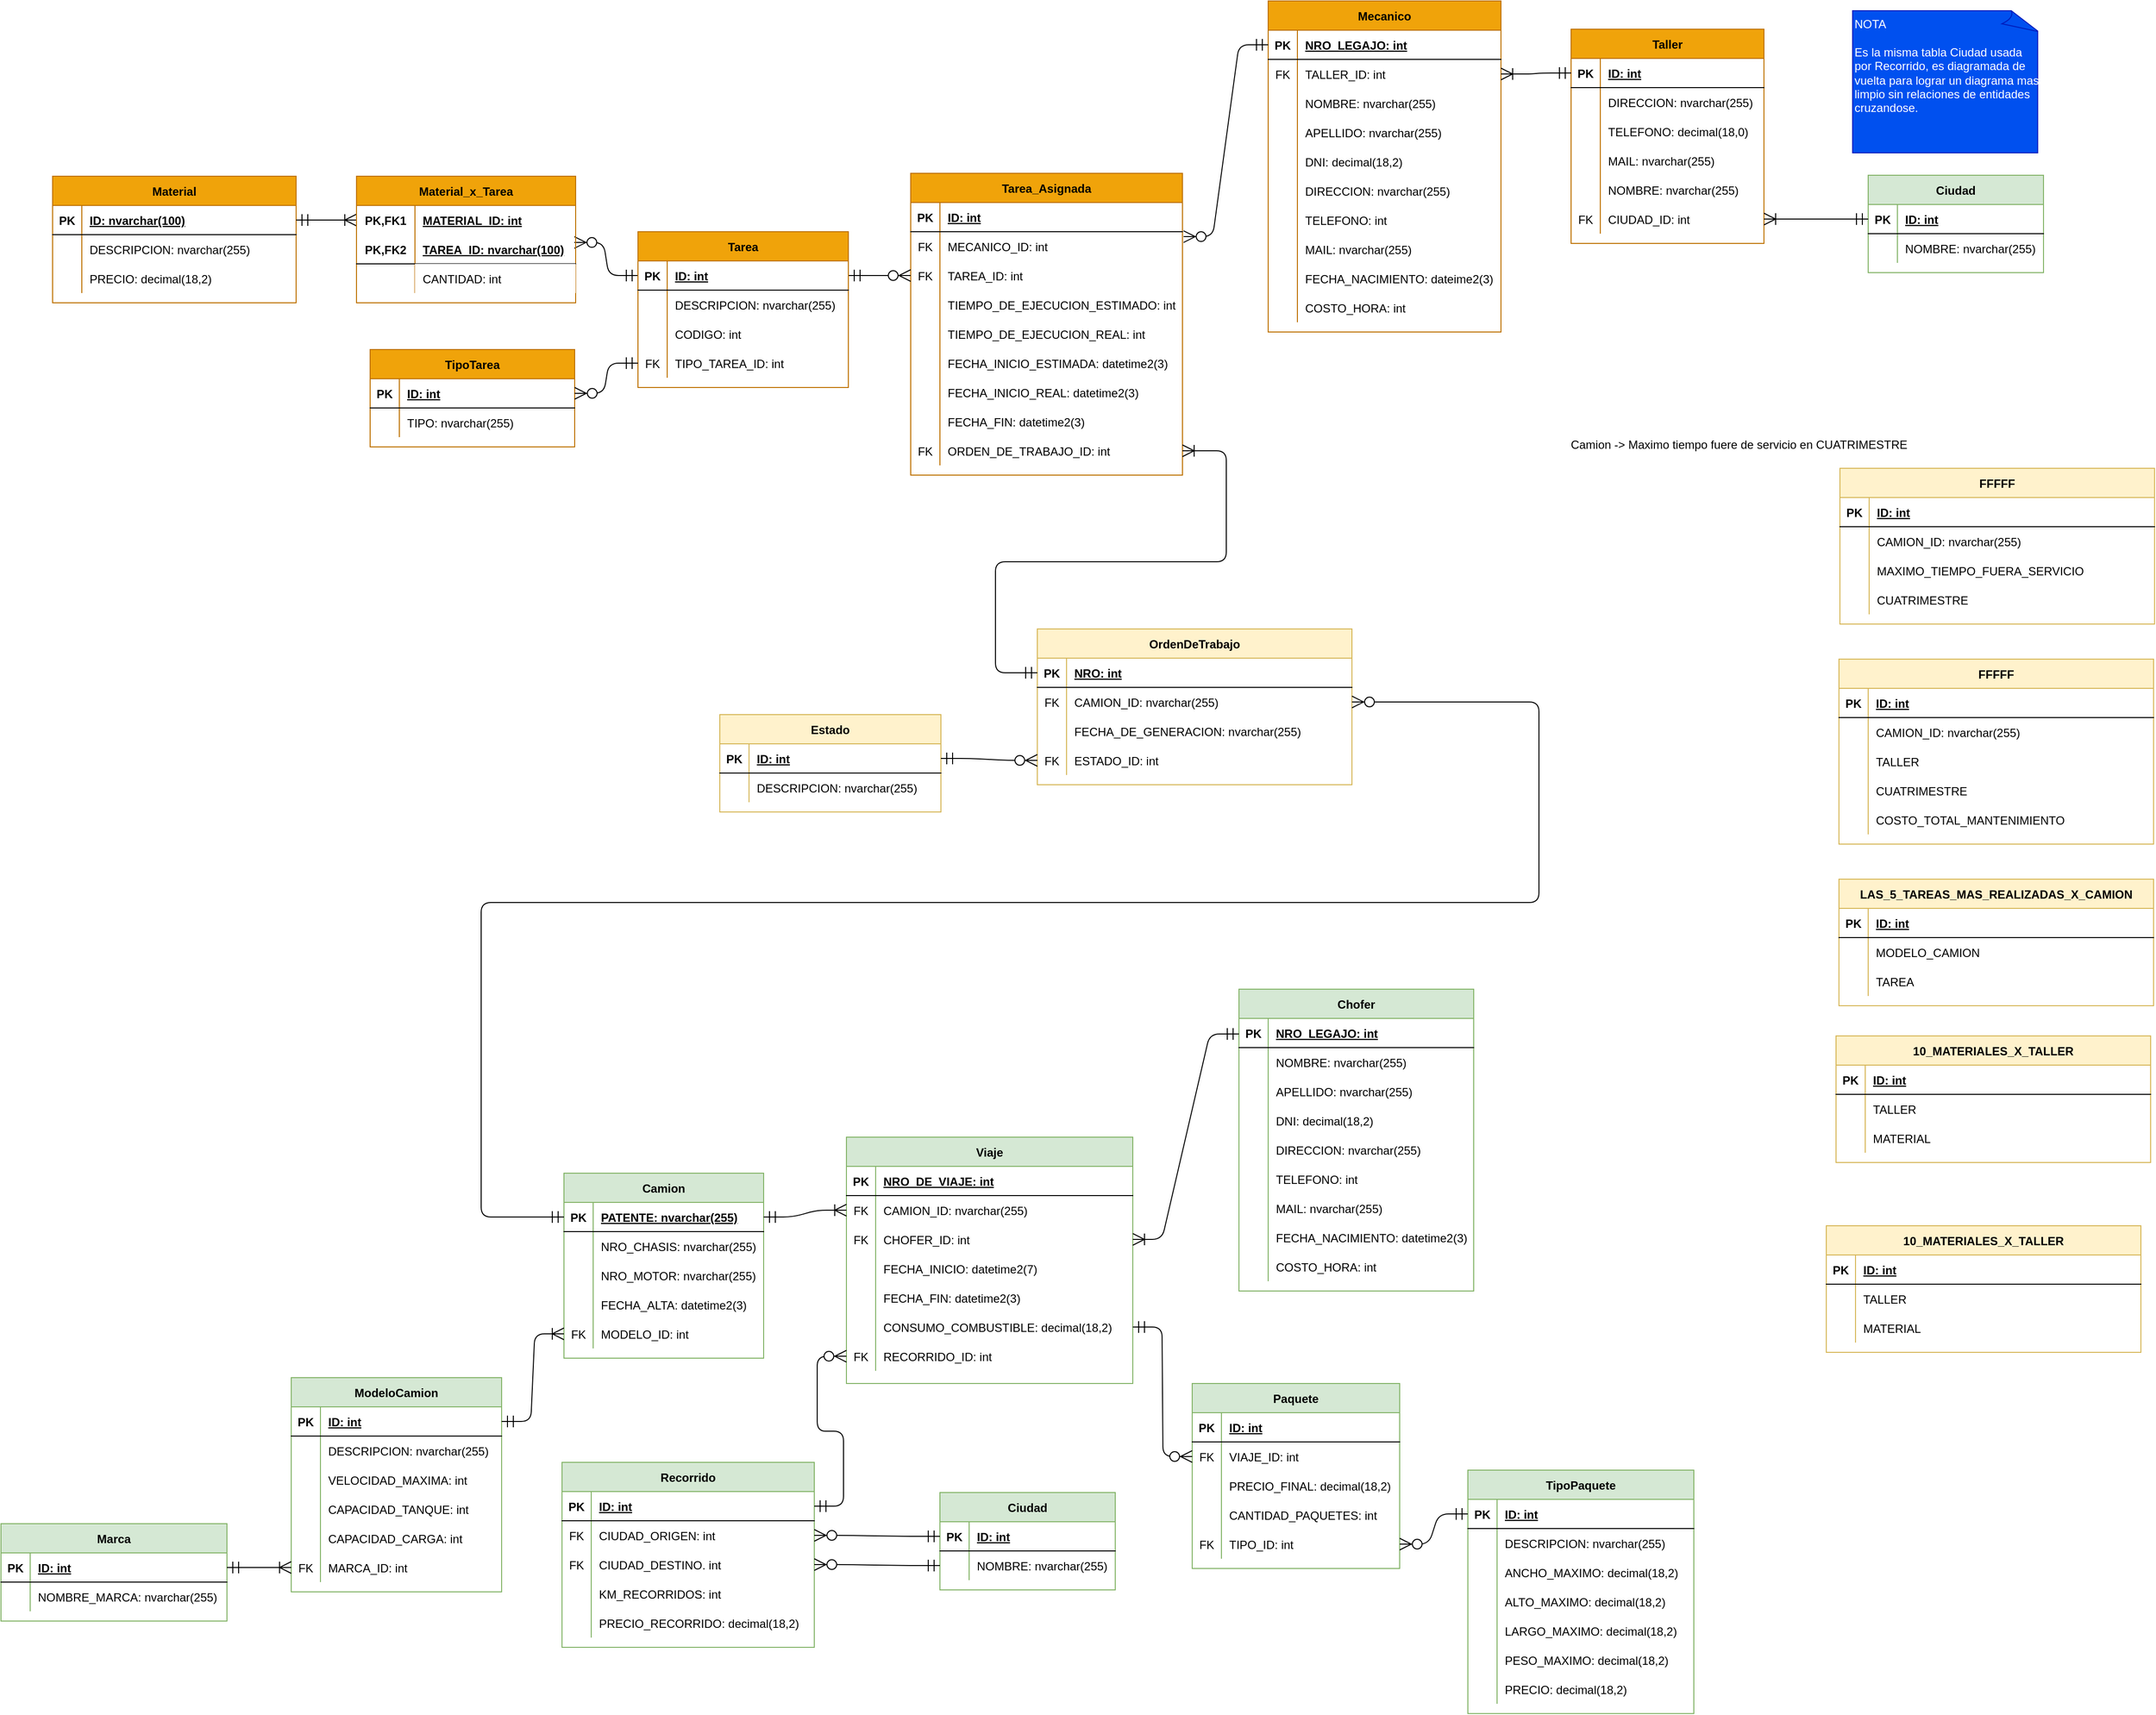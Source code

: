 <mxfile version="14.9.6" type="device" pages="3"><diagram id="6IigSW5zbwEDqUWG30RW" name="DER"><mxGraphModel dx="2578" dy="1622" grid="0" gridSize="10" guides="0" tooltips="1" connect="1" arrows="1" fold="1" page="0" pageScale="1" pageWidth="827" pageHeight="1169" math="0" shadow="0"><root><mxCell id="0"/><mxCell id="1" parent="0"/><mxCell id="L3CfLS9jrRyJnpyv8TBC-190" value="Camion" style="shape=table;startSize=30;container=1;collapsible=1;childLayout=tableLayout;fixedRows=1;rowLines=0;fontStyle=1;align=center;resizeLast=1;fillColor=#d5e8d4;strokeColor=#82b366;" parent="1" vertex="1"><mxGeometry x="-700" y="690" width="205" height="190" as="geometry"/></mxCell><mxCell id="L3CfLS9jrRyJnpyv8TBC-191" value="" style="shape=partialRectangle;collapsible=0;dropTarget=0;pointerEvents=0;fillColor=none;top=0;left=0;bottom=1;right=0;points=[[0,0.5],[1,0.5]];portConstraint=eastwest;" parent="L3CfLS9jrRyJnpyv8TBC-190" vertex="1"><mxGeometry y="30" width="205" height="30" as="geometry"/></mxCell><mxCell id="L3CfLS9jrRyJnpyv8TBC-192" value="PK" style="shape=partialRectangle;connectable=0;fillColor=none;top=0;left=0;bottom=0;right=0;fontStyle=1;overflow=hidden;" parent="L3CfLS9jrRyJnpyv8TBC-191" vertex="1"><mxGeometry width="30" height="30" as="geometry"/></mxCell><mxCell id="L3CfLS9jrRyJnpyv8TBC-193" value="PATENTE: nvarchar(255)" style="shape=partialRectangle;connectable=0;fillColor=none;top=0;left=0;bottom=0;right=0;align=left;spacingLeft=6;fontStyle=5;overflow=hidden;" parent="L3CfLS9jrRyJnpyv8TBC-191" vertex="1"><mxGeometry x="30" width="175" height="30" as="geometry"/></mxCell><mxCell id="L3CfLS9jrRyJnpyv8TBC-197" value="" style="shape=partialRectangle;collapsible=0;dropTarget=0;pointerEvents=0;fillColor=none;top=0;left=0;bottom=0;right=0;points=[[0,0.5],[1,0.5]];portConstraint=eastwest;" parent="L3CfLS9jrRyJnpyv8TBC-190" vertex="1"><mxGeometry y="60" width="205" height="30" as="geometry"/></mxCell><mxCell id="L3CfLS9jrRyJnpyv8TBC-198" value="" style="shape=partialRectangle;connectable=0;fillColor=none;top=0;left=0;bottom=0;right=0;editable=1;overflow=hidden;" parent="L3CfLS9jrRyJnpyv8TBC-197" vertex="1"><mxGeometry width="30" height="30" as="geometry"/></mxCell><mxCell id="L3CfLS9jrRyJnpyv8TBC-199" value="NRO_CHASIS: nvarchar(255)" style="shape=partialRectangle;connectable=0;fillColor=none;top=0;left=0;bottom=0;right=0;align=left;spacingLeft=6;overflow=hidden;" parent="L3CfLS9jrRyJnpyv8TBC-197" vertex="1"><mxGeometry x="30" width="175" height="30" as="geometry"/></mxCell><mxCell id="2u6nwUFCkDq3Rh7lDnzL-41" value="" style="shape=partialRectangle;collapsible=0;dropTarget=0;pointerEvents=0;fillColor=none;top=0;left=0;bottom=0;right=0;points=[[0,0.5],[1,0.5]];portConstraint=eastwest;" parent="L3CfLS9jrRyJnpyv8TBC-190" vertex="1"><mxGeometry y="90" width="205" height="30" as="geometry"/></mxCell><mxCell id="2u6nwUFCkDq3Rh7lDnzL-42" value="" style="shape=partialRectangle;connectable=0;fillColor=none;top=0;left=0;bottom=0;right=0;editable=1;overflow=hidden;" parent="2u6nwUFCkDq3Rh7lDnzL-41" vertex="1"><mxGeometry width="30" height="30" as="geometry"/></mxCell><mxCell id="2u6nwUFCkDq3Rh7lDnzL-43" value="NRO_MOTOR: nvarchar(255)" style="shape=partialRectangle;connectable=0;fillColor=none;top=0;left=0;bottom=0;right=0;align=left;spacingLeft=6;overflow=hidden;" parent="2u6nwUFCkDq3Rh7lDnzL-41" vertex="1"><mxGeometry x="30" width="175" height="30" as="geometry"/></mxCell><mxCell id="2u6nwUFCkDq3Rh7lDnzL-44" value="" style="shape=partialRectangle;collapsible=0;dropTarget=0;pointerEvents=0;fillColor=none;top=0;left=0;bottom=0;right=0;points=[[0,0.5],[1,0.5]];portConstraint=eastwest;" parent="L3CfLS9jrRyJnpyv8TBC-190" vertex="1"><mxGeometry y="120" width="205" height="30" as="geometry"/></mxCell><mxCell id="2u6nwUFCkDq3Rh7lDnzL-45" value="" style="shape=partialRectangle;connectable=0;fillColor=none;top=0;left=0;bottom=0;right=0;editable=1;overflow=hidden;" parent="2u6nwUFCkDq3Rh7lDnzL-44" vertex="1"><mxGeometry width="30" height="30" as="geometry"/></mxCell><mxCell id="2u6nwUFCkDq3Rh7lDnzL-46" value="FECHA_ALTA: datetime2(3)" style="shape=partialRectangle;connectable=0;fillColor=none;top=0;left=0;bottom=0;right=0;align=left;spacingLeft=6;overflow=hidden;" parent="2u6nwUFCkDq3Rh7lDnzL-44" vertex="1"><mxGeometry x="30" width="175" height="30" as="geometry"/></mxCell><mxCell id="L3CfLS9jrRyJnpyv8TBC-194" value="" style="shape=partialRectangle;collapsible=0;dropTarget=0;pointerEvents=0;fillColor=none;top=0;left=0;bottom=0;right=0;points=[[0,0.5],[1,0.5]];portConstraint=eastwest;" parent="L3CfLS9jrRyJnpyv8TBC-190" vertex="1"><mxGeometry y="150" width="205" height="30" as="geometry"/></mxCell><mxCell id="L3CfLS9jrRyJnpyv8TBC-195" value="FK" style="shape=partialRectangle;connectable=0;fillColor=none;top=0;left=0;bottom=0;right=0;editable=1;overflow=hidden;" parent="L3CfLS9jrRyJnpyv8TBC-194" vertex="1"><mxGeometry width="30" height="30" as="geometry"/></mxCell><mxCell id="L3CfLS9jrRyJnpyv8TBC-196" value="MODELO_ID: int" style="shape=partialRectangle;connectable=0;fillColor=none;top=0;left=0;bottom=0;right=0;align=left;spacingLeft=6;overflow=hidden;" parent="L3CfLS9jrRyJnpyv8TBC-194" vertex="1"><mxGeometry x="30" width="175" height="30" as="geometry"/></mxCell><mxCell id="L3CfLS9jrRyJnpyv8TBC-203" value="Viaje" style="shape=table;startSize=30;container=1;collapsible=1;childLayout=tableLayout;fixedRows=1;rowLines=0;fontStyle=1;align=center;resizeLast=1;fillColor=#d5e8d4;strokeColor=#82b366;" parent="1" vertex="1"><mxGeometry x="-410" y="653" width="294" height="253" as="geometry"/></mxCell><mxCell id="L3CfLS9jrRyJnpyv8TBC-204" value="" style="shape=partialRectangle;collapsible=0;dropTarget=0;pointerEvents=0;fillColor=none;top=0;left=0;bottom=1;right=0;points=[[0,0.5],[1,0.5]];portConstraint=eastwest;" parent="L3CfLS9jrRyJnpyv8TBC-203" vertex="1"><mxGeometry y="30" width="294" height="30" as="geometry"/></mxCell><mxCell id="L3CfLS9jrRyJnpyv8TBC-205" value="PK" style="shape=partialRectangle;connectable=0;fillColor=none;top=0;left=0;bottom=0;right=0;fontStyle=1;overflow=hidden;" parent="L3CfLS9jrRyJnpyv8TBC-204" vertex="1"><mxGeometry width="30" height="30" as="geometry"/></mxCell><mxCell id="L3CfLS9jrRyJnpyv8TBC-206" value="NRO_DE_VIAJE: int" style="shape=partialRectangle;connectable=0;fillColor=none;top=0;left=0;bottom=0;right=0;align=left;spacingLeft=6;fontStyle=5;overflow=hidden;" parent="L3CfLS9jrRyJnpyv8TBC-204" vertex="1"><mxGeometry x="30" width="264" height="30" as="geometry"/></mxCell><mxCell id="L3CfLS9jrRyJnpyv8TBC-207" value="" style="shape=partialRectangle;collapsible=0;dropTarget=0;pointerEvents=0;fillColor=none;top=0;left=0;bottom=0;right=0;points=[[0,0.5],[1,0.5]];portConstraint=eastwest;" parent="L3CfLS9jrRyJnpyv8TBC-203" vertex="1"><mxGeometry y="60" width="294" height="30" as="geometry"/></mxCell><mxCell id="L3CfLS9jrRyJnpyv8TBC-208" value="FK" style="shape=partialRectangle;connectable=0;fillColor=none;top=0;left=0;bottom=0;right=0;editable=1;overflow=hidden;" parent="L3CfLS9jrRyJnpyv8TBC-207" vertex="1"><mxGeometry width="30" height="30" as="geometry"/></mxCell><mxCell id="L3CfLS9jrRyJnpyv8TBC-209" value="CAMION_ID: nvarchar(255)" style="shape=partialRectangle;connectable=0;fillColor=none;top=0;left=0;bottom=0;right=0;align=left;spacingLeft=6;overflow=hidden;" parent="L3CfLS9jrRyJnpyv8TBC-207" vertex="1"><mxGeometry x="30" width="264" height="30" as="geometry"/></mxCell><mxCell id="L3CfLS9jrRyJnpyv8TBC-210" value="" style="shape=partialRectangle;collapsible=0;dropTarget=0;pointerEvents=0;fillColor=none;top=0;left=0;bottom=0;right=0;points=[[0,0.5],[1,0.5]];portConstraint=eastwest;" parent="L3CfLS9jrRyJnpyv8TBC-203" vertex="1"><mxGeometry y="90" width="294" height="30" as="geometry"/></mxCell><mxCell id="L3CfLS9jrRyJnpyv8TBC-211" value="FK" style="shape=partialRectangle;connectable=0;fillColor=none;top=0;left=0;bottom=0;right=0;editable=1;overflow=hidden;" parent="L3CfLS9jrRyJnpyv8TBC-210" vertex="1"><mxGeometry width="30" height="30" as="geometry"/></mxCell><mxCell id="L3CfLS9jrRyJnpyv8TBC-212" value="CHOFER_ID: int" style="shape=partialRectangle;connectable=0;fillColor=none;top=0;left=0;bottom=0;right=0;align=left;spacingLeft=6;overflow=hidden;" parent="L3CfLS9jrRyJnpyv8TBC-210" vertex="1"><mxGeometry x="30" width="264" height="30" as="geometry"/></mxCell><mxCell id="L3CfLS9jrRyJnpyv8TBC-213" value="" style="shape=partialRectangle;collapsible=0;dropTarget=0;pointerEvents=0;fillColor=none;top=0;left=0;bottom=0;right=0;points=[[0,0.5],[1,0.5]];portConstraint=eastwest;" parent="L3CfLS9jrRyJnpyv8TBC-203" vertex="1"><mxGeometry y="120" width="294" height="30" as="geometry"/></mxCell><mxCell id="L3CfLS9jrRyJnpyv8TBC-214" value="" style="shape=partialRectangle;connectable=0;fillColor=none;top=0;left=0;bottom=0;right=0;editable=1;overflow=hidden;" parent="L3CfLS9jrRyJnpyv8TBC-213" vertex="1"><mxGeometry width="30" height="30" as="geometry"/></mxCell><mxCell id="L3CfLS9jrRyJnpyv8TBC-215" value="FECHA_INICIO: datetime2(7)" style="shape=partialRectangle;connectable=0;fillColor=none;top=0;left=0;bottom=0;right=0;align=left;spacingLeft=6;overflow=hidden;" parent="L3CfLS9jrRyJnpyv8TBC-213" vertex="1"><mxGeometry x="30" width="264" height="30" as="geometry"/></mxCell><mxCell id="L3CfLS9jrRyJnpyv8TBC-285" value="" style="shape=partialRectangle;collapsible=0;dropTarget=0;pointerEvents=0;fillColor=none;top=0;left=0;bottom=0;right=0;points=[[0,0.5],[1,0.5]];portConstraint=eastwest;" parent="L3CfLS9jrRyJnpyv8TBC-203" vertex="1"><mxGeometry y="150" width="294" height="30" as="geometry"/></mxCell><mxCell id="L3CfLS9jrRyJnpyv8TBC-286" value="" style="shape=partialRectangle;connectable=0;fillColor=none;top=0;left=0;bottom=0;right=0;editable=1;overflow=hidden;" parent="L3CfLS9jrRyJnpyv8TBC-285" vertex="1"><mxGeometry width="30" height="30" as="geometry"/></mxCell><mxCell id="L3CfLS9jrRyJnpyv8TBC-287" value="FECHA_FIN: datetime2(3)" style="shape=partialRectangle;connectable=0;fillColor=none;top=0;left=0;bottom=0;right=0;align=left;spacingLeft=6;overflow=hidden;" parent="L3CfLS9jrRyJnpyv8TBC-285" vertex="1"><mxGeometry x="30" width="264" height="30" as="geometry"/></mxCell><mxCell id="L3CfLS9jrRyJnpyv8TBC-288" value="" style="shape=partialRectangle;collapsible=0;dropTarget=0;pointerEvents=0;fillColor=none;top=0;left=0;bottom=0;right=0;points=[[0,0.5],[1,0.5]];portConstraint=eastwest;" parent="L3CfLS9jrRyJnpyv8TBC-203" vertex="1"><mxGeometry y="180" width="294" height="30" as="geometry"/></mxCell><mxCell id="L3CfLS9jrRyJnpyv8TBC-289" value="" style="shape=partialRectangle;connectable=0;fillColor=none;top=0;left=0;bottom=0;right=0;editable=1;overflow=hidden;" parent="L3CfLS9jrRyJnpyv8TBC-288" vertex="1"><mxGeometry width="30" height="30" as="geometry"/></mxCell><mxCell id="L3CfLS9jrRyJnpyv8TBC-290" value="CONSUMO_COMBUSTIBLE: decimal(18,2)" style="shape=partialRectangle;connectable=0;fillColor=none;top=0;left=0;bottom=0;right=0;align=left;spacingLeft=6;overflow=hidden;" parent="L3CfLS9jrRyJnpyv8TBC-288" vertex="1"><mxGeometry x="30" width="264" height="30" as="geometry"/></mxCell><mxCell id="2u6nwUFCkDq3Rh7lDnzL-1898" value="" style="shape=partialRectangle;collapsible=0;dropTarget=0;pointerEvents=0;fillColor=none;top=0;left=0;bottom=0;right=0;points=[[0,0.5],[1,0.5]];portConstraint=eastwest;" parent="L3CfLS9jrRyJnpyv8TBC-203" vertex="1"><mxGeometry y="210" width="294" height="30" as="geometry"/></mxCell><mxCell id="2u6nwUFCkDq3Rh7lDnzL-1899" value="FK" style="shape=partialRectangle;connectable=0;fillColor=none;top=0;left=0;bottom=0;right=0;editable=1;overflow=hidden;" parent="2u6nwUFCkDq3Rh7lDnzL-1898" vertex="1"><mxGeometry width="30" height="30" as="geometry"/></mxCell><mxCell id="2u6nwUFCkDq3Rh7lDnzL-1900" value="RECORRIDO_ID: int" style="shape=partialRectangle;connectable=0;fillColor=none;top=0;left=0;bottom=0;right=0;align=left;spacingLeft=6;overflow=hidden;" parent="2u6nwUFCkDq3Rh7lDnzL-1898" vertex="1"><mxGeometry x="30" width="264" height="30" as="geometry"/></mxCell><mxCell id="L3CfLS9jrRyJnpyv8TBC-216" value="" style="edgeStyle=entityRelationEdgeStyle;fontSize=12;html=1;endArrow=ERoneToMany;startArrow=ERmandOne;entryX=0;entryY=0.5;entryDx=0;entryDy=0;exitX=1;exitY=0.5;exitDx=0;exitDy=0;endSize=10;startSize=10;endFill=0;" parent="1" source="L3CfLS9jrRyJnpyv8TBC-191" target="L3CfLS9jrRyJnpyv8TBC-207" edge="1"><mxGeometry width="100" height="100" relative="1" as="geometry"><mxPoint x="-649" y="981" as="sourcePoint"/><mxPoint x="-549" y="881" as="targetPoint"/></mxGeometry></mxCell><mxCell id="L3CfLS9jrRyJnpyv8TBC-217" value="Chofer" style="shape=table;startSize=30;container=1;collapsible=1;childLayout=tableLayout;fixedRows=1;rowLines=0;fontStyle=1;align=center;resizeLast=1;fillColor=#d5e8d4;strokeColor=#82b366;" parent="1" vertex="1"><mxGeometry x="-7" y="501" width="241" height="310" as="geometry"/></mxCell><mxCell id="L3CfLS9jrRyJnpyv8TBC-218" value="" style="shape=partialRectangle;collapsible=0;dropTarget=0;pointerEvents=0;fillColor=none;top=0;left=0;bottom=1;right=0;points=[[0,0.5],[1,0.5]];portConstraint=eastwest;" parent="L3CfLS9jrRyJnpyv8TBC-217" vertex="1"><mxGeometry y="30" width="241" height="30" as="geometry"/></mxCell><mxCell id="L3CfLS9jrRyJnpyv8TBC-219" value="PK" style="shape=partialRectangle;connectable=0;fillColor=none;top=0;left=0;bottom=0;right=0;fontStyle=1;overflow=hidden;" parent="L3CfLS9jrRyJnpyv8TBC-218" vertex="1"><mxGeometry width="30" height="30" as="geometry"/></mxCell><mxCell id="L3CfLS9jrRyJnpyv8TBC-220" value="NRO_LEGAJO: int" style="shape=partialRectangle;connectable=0;fillColor=none;top=0;left=0;bottom=0;right=0;align=left;spacingLeft=6;fontStyle=5;overflow=hidden;" parent="L3CfLS9jrRyJnpyv8TBC-218" vertex="1"><mxGeometry x="30" width="211" height="30" as="geometry"/></mxCell><mxCell id="L3CfLS9jrRyJnpyv8TBC-221" value="" style="shape=partialRectangle;collapsible=0;dropTarget=0;pointerEvents=0;fillColor=none;top=0;left=0;bottom=0;right=0;points=[[0,0.5],[1,0.5]];portConstraint=eastwest;" parent="L3CfLS9jrRyJnpyv8TBC-217" vertex="1"><mxGeometry y="60" width="241" height="30" as="geometry"/></mxCell><mxCell id="L3CfLS9jrRyJnpyv8TBC-222" value="" style="shape=partialRectangle;connectable=0;fillColor=none;top=0;left=0;bottom=0;right=0;editable=1;overflow=hidden;" parent="L3CfLS9jrRyJnpyv8TBC-221" vertex="1"><mxGeometry width="30" height="30" as="geometry"/></mxCell><mxCell id="L3CfLS9jrRyJnpyv8TBC-223" value="NOMBRE: nvarchar(255)" style="shape=partialRectangle;connectable=0;fillColor=none;top=0;left=0;bottom=0;right=0;align=left;spacingLeft=6;overflow=hidden;" parent="L3CfLS9jrRyJnpyv8TBC-221" vertex="1"><mxGeometry x="30" width="211" height="30" as="geometry"/></mxCell><mxCell id="L3CfLS9jrRyJnpyv8TBC-224" value="" style="shape=partialRectangle;collapsible=0;dropTarget=0;pointerEvents=0;fillColor=none;top=0;left=0;bottom=0;right=0;points=[[0,0.5],[1,0.5]];portConstraint=eastwest;" parent="L3CfLS9jrRyJnpyv8TBC-217" vertex="1"><mxGeometry y="90" width="241" height="30" as="geometry"/></mxCell><mxCell id="L3CfLS9jrRyJnpyv8TBC-225" value="" style="shape=partialRectangle;connectable=0;fillColor=none;top=0;left=0;bottom=0;right=0;editable=1;overflow=hidden;" parent="L3CfLS9jrRyJnpyv8TBC-224" vertex="1"><mxGeometry width="30" height="30" as="geometry"/></mxCell><mxCell id="L3CfLS9jrRyJnpyv8TBC-226" value="APELLIDO: nvarchar(255)" style="shape=partialRectangle;connectable=0;fillColor=none;top=0;left=0;bottom=0;right=0;align=left;spacingLeft=6;overflow=hidden;" parent="L3CfLS9jrRyJnpyv8TBC-224" vertex="1"><mxGeometry x="30" width="211" height="30" as="geometry"/></mxCell><mxCell id="2u6nwUFCkDq3Rh7lDnzL-13" value="" style="shape=partialRectangle;collapsible=0;dropTarget=0;pointerEvents=0;fillColor=none;top=0;left=0;bottom=0;right=0;points=[[0,0.5],[1,0.5]];portConstraint=eastwest;" parent="L3CfLS9jrRyJnpyv8TBC-217" vertex="1"><mxGeometry y="120" width="241" height="30" as="geometry"/></mxCell><mxCell id="2u6nwUFCkDq3Rh7lDnzL-14" value="" style="shape=partialRectangle;connectable=0;fillColor=none;top=0;left=0;bottom=0;right=0;editable=1;overflow=hidden;" parent="2u6nwUFCkDq3Rh7lDnzL-13" vertex="1"><mxGeometry width="30" height="30" as="geometry"/></mxCell><mxCell id="2u6nwUFCkDq3Rh7lDnzL-15" value="DNI: decimal(18,2)" style="shape=partialRectangle;connectable=0;fillColor=none;top=0;left=0;bottom=0;right=0;align=left;spacingLeft=6;overflow=hidden;" parent="2u6nwUFCkDq3Rh7lDnzL-13" vertex="1"><mxGeometry x="30" width="211" height="30" as="geometry"/></mxCell><mxCell id="2u6nwUFCkDq3Rh7lDnzL-16" value="" style="shape=partialRectangle;collapsible=0;dropTarget=0;pointerEvents=0;fillColor=none;top=0;left=0;bottom=0;right=0;points=[[0,0.5],[1,0.5]];portConstraint=eastwest;" parent="L3CfLS9jrRyJnpyv8TBC-217" vertex="1"><mxGeometry y="150" width="241" height="30" as="geometry"/></mxCell><mxCell id="2u6nwUFCkDq3Rh7lDnzL-17" value="" style="shape=partialRectangle;connectable=0;fillColor=none;top=0;left=0;bottom=0;right=0;editable=1;overflow=hidden;" parent="2u6nwUFCkDq3Rh7lDnzL-16" vertex="1"><mxGeometry width="30" height="30" as="geometry"/></mxCell><mxCell id="2u6nwUFCkDq3Rh7lDnzL-18" value="DIRECCION: nvarchar(255)" style="shape=partialRectangle;connectable=0;fillColor=none;top=0;left=0;bottom=0;right=0;align=left;spacingLeft=6;overflow=hidden;" parent="2u6nwUFCkDq3Rh7lDnzL-16" vertex="1"><mxGeometry x="30" width="211" height="30" as="geometry"/></mxCell><mxCell id="2u6nwUFCkDq3Rh7lDnzL-19" value="" style="shape=partialRectangle;collapsible=0;dropTarget=0;pointerEvents=0;fillColor=none;top=0;left=0;bottom=0;right=0;points=[[0,0.5],[1,0.5]];portConstraint=eastwest;" parent="L3CfLS9jrRyJnpyv8TBC-217" vertex="1"><mxGeometry y="180" width="241" height="30" as="geometry"/></mxCell><mxCell id="2u6nwUFCkDq3Rh7lDnzL-20" value="" style="shape=partialRectangle;connectable=0;fillColor=none;top=0;left=0;bottom=0;right=0;editable=1;overflow=hidden;" parent="2u6nwUFCkDq3Rh7lDnzL-19" vertex="1"><mxGeometry width="30" height="30" as="geometry"/></mxCell><mxCell id="2u6nwUFCkDq3Rh7lDnzL-21" value="TELEFONO: int" style="shape=partialRectangle;connectable=0;fillColor=none;top=0;left=0;bottom=0;right=0;align=left;spacingLeft=6;overflow=hidden;" parent="2u6nwUFCkDq3Rh7lDnzL-19" vertex="1"><mxGeometry x="30" width="211" height="30" as="geometry"/></mxCell><mxCell id="2u6nwUFCkDq3Rh7lDnzL-22" value="" style="shape=partialRectangle;collapsible=0;dropTarget=0;pointerEvents=0;fillColor=none;top=0;left=0;bottom=0;right=0;points=[[0,0.5],[1,0.5]];portConstraint=eastwest;" parent="L3CfLS9jrRyJnpyv8TBC-217" vertex="1"><mxGeometry y="210" width="241" height="30" as="geometry"/></mxCell><mxCell id="2u6nwUFCkDq3Rh7lDnzL-23" value="" style="shape=partialRectangle;connectable=0;fillColor=none;top=0;left=0;bottom=0;right=0;editable=1;overflow=hidden;" parent="2u6nwUFCkDq3Rh7lDnzL-22" vertex="1"><mxGeometry width="30" height="30" as="geometry"/></mxCell><mxCell id="2u6nwUFCkDq3Rh7lDnzL-24" value="MAIL: nvarchar(255)" style="shape=partialRectangle;connectable=0;fillColor=none;top=0;left=0;bottom=0;right=0;align=left;spacingLeft=6;overflow=hidden;" parent="2u6nwUFCkDq3Rh7lDnzL-22" vertex="1"><mxGeometry x="30" width="211" height="30" as="geometry"/></mxCell><mxCell id="2u6nwUFCkDq3Rh7lDnzL-25" value="" style="shape=partialRectangle;collapsible=0;dropTarget=0;pointerEvents=0;fillColor=none;top=0;left=0;bottom=0;right=0;points=[[0,0.5],[1,0.5]];portConstraint=eastwest;" parent="L3CfLS9jrRyJnpyv8TBC-217" vertex="1"><mxGeometry y="240" width="241" height="30" as="geometry"/></mxCell><mxCell id="2u6nwUFCkDq3Rh7lDnzL-26" value="" style="shape=partialRectangle;connectable=0;fillColor=none;top=0;left=0;bottom=0;right=0;editable=1;overflow=hidden;" parent="2u6nwUFCkDq3Rh7lDnzL-25" vertex="1"><mxGeometry width="30" height="30" as="geometry"/></mxCell><mxCell id="2u6nwUFCkDq3Rh7lDnzL-27" value="FECHA_NACIMIENTO: datetime2(3)" style="shape=partialRectangle;connectable=0;fillColor=none;top=0;left=0;bottom=0;right=0;align=left;spacingLeft=6;overflow=hidden;" parent="2u6nwUFCkDq3Rh7lDnzL-25" vertex="1"><mxGeometry x="30" width="211" height="30" as="geometry"/></mxCell><mxCell id="2u6nwUFCkDq3Rh7lDnzL-28" value="" style="shape=partialRectangle;collapsible=0;dropTarget=0;pointerEvents=0;fillColor=none;top=0;left=0;bottom=0;right=0;points=[[0,0.5],[1,0.5]];portConstraint=eastwest;" parent="L3CfLS9jrRyJnpyv8TBC-217" vertex="1"><mxGeometry y="270" width="241" height="30" as="geometry"/></mxCell><mxCell id="2u6nwUFCkDq3Rh7lDnzL-29" value="" style="shape=partialRectangle;connectable=0;fillColor=none;top=0;left=0;bottom=0;right=0;editable=1;overflow=hidden;" parent="2u6nwUFCkDq3Rh7lDnzL-28" vertex="1"><mxGeometry width="30" height="30" as="geometry"/></mxCell><mxCell id="2u6nwUFCkDq3Rh7lDnzL-30" value="COSTO_HORA: int" style="shape=partialRectangle;connectable=0;fillColor=none;top=0;left=0;bottom=0;right=0;align=left;spacingLeft=6;overflow=hidden;" parent="2u6nwUFCkDq3Rh7lDnzL-28" vertex="1"><mxGeometry x="30" width="211" height="30" as="geometry"/></mxCell><mxCell id="L3CfLS9jrRyJnpyv8TBC-263" value="" style="edgeStyle=entityRelationEdgeStyle;fontSize=12;html=1;endArrow=ERoneToMany;startArrow=ERmandOne;entryX=1;entryY=0.5;entryDx=0;entryDy=0;endSize=10;startSize=10;endFill=0;exitX=0;exitY=0.533;exitDx=0;exitDy=0;exitPerimeter=0;" parent="1" source="L3CfLS9jrRyJnpyv8TBC-218" target="L3CfLS9jrRyJnpyv8TBC-210" edge="1"><mxGeometry width="100" height="100" relative="1" as="geometry"><mxPoint x="-74" y="567" as="sourcePoint"/><mxPoint x="-7" y="631" as="targetPoint"/></mxGeometry></mxCell><mxCell id="L3CfLS9jrRyJnpyv8TBC-264" value="Recorrido" style="shape=table;startSize=30;container=1;collapsible=1;childLayout=tableLayout;fixedRows=1;rowLines=0;fontStyle=1;align=center;resizeLast=1;fillColor=#d5e8d4;strokeColor=#82b366;" parent="1" vertex="1"><mxGeometry x="-702" y="987" width="259" height="190" as="geometry"/></mxCell><mxCell id="L3CfLS9jrRyJnpyv8TBC-265" value="" style="shape=partialRectangle;collapsible=0;dropTarget=0;pointerEvents=0;fillColor=none;top=0;left=0;bottom=1;right=0;points=[[0,0.5],[1,0.5]];portConstraint=eastwest;" parent="L3CfLS9jrRyJnpyv8TBC-264" vertex="1"><mxGeometry y="30" width="259" height="30" as="geometry"/></mxCell><mxCell id="L3CfLS9jrRyJnpyv8TBC-266" value="PK" style="shape=partialRectangle;connectable=0;fillColor=none;top=0;left=0;bottom=0;right=0;fontStyle=1;overflow=hidden;" parent="L3CfLS9jrRyJnpyv8TBC-265" vertex="1"><mxGeometry width="30" height="30" as="geometry"/></mxCell><mxCell id="L3CfLS9jrRyJnpyv8TBC-267" value="ID: int" style="shape=partialRectangle;connectable=0;fillColor=none;top=0;left=0;bottom=0;right=0;align=left;spacingLeft=6;fontStyle=5;overflow=hidden;" parent="L3CfLS9jrRyJnpyv8TBC-265" vertex="1"><mxGeometry x="30" width="229" height="30" as="geometry"/></mxCell><mxCell id="L3CfLS9jrRyJnpyv8TBC-271" value="" style="shape=partialRectangle;collapsible=0;dropTarget=0;pointerEvents=0;fillColor=none;top=0;left=0;bottom=0;right=0;points=[[0,0.5],[1,0.5]];portConstraint=eastwest;" parent="L3CfLS9jrRyJnpyv8TBC-264" vertex="1"><mxGeometry y="60" width="259" height="30" as="geometry"/></mxCell><mxCell id="L3CfLS9jrRyJnpyv8TBC-272" value="FK" style="shape=partialRectangle;connectable=0;fillColor=none;top=0;left=0;bottom=0;right=0;editable=1;overflow=hidden;" parent="L3CfLS9jrRyJnpyv8TBC-271" vertex="1"><mxGeometry width="30" height="30" as="geometry"/></mxCell><mxCell id="L3CfLS9jrRyJnpyv8TBC-273" value="CIUDAD_ORIGEN: int" style="shape=partialRectangle;connectable=0;fillColor=none;top=0;left=0;bottom=0;right=0;align=left;spacingLeft=6;overflow=hidden;" parent="L3CfLS9jrRyJnpyv8TBC-271" vertex="1"><mxGeometry x="30" width="229" height="30" as="geometry"/></mxCell><mxCell id="L3CfLS9jrRyJnpyv8TBC-268" value="" style="shape=partialRectangle;collapsible=0;dropTarget=0;pointerEvents=0;fillColor=none;top=0;left=0;bottom=0;right=0;points=[[0,0.5],[1,0.5]];portConstraint=eastwest;" parent="L3CfLS9jrRyJnpyv8TBC-264" vertex="1"><mxGeometry y="90" width="259" height="30" as="geometry"/></mxCell><mxCell id="L3CfLS9jrRyJnpyv8TBC-269" value="FK" style="shape=partialRectangle;connectable=0;fillColor=none;top=0;left=0;bottom=0;right=0;editable=1;overflow=hidden;" parent="L3CfLS9jrRyJnpyv8TBC-268" vertex="1"><mxGeometry width="30" height="30" as="geometry"/></mxCell><mxCell id="L3CfLS9jrRyJnpyv8TBC-270" value="CIUDAD_DESTINO. int" style="shape=partialRectangle;connectable=0;fillColor=none;top=0;left=0;bottom=0;right=0;align=left;spacingLeft=6;overflow=hidden;" parent="L3CfLS9jrRyJnpyv8TBC-268" vertex="1"><mxGeometry x="30" width="229" height="30" as="geometry"/></mxCell><mxCell id="L3CfLS9jrRyJnpyv8TBC-274" value="" style="shape=partialRectangle;collapsible=0;dropTarget=0;pointerEvents=0;fillColor=none;top=0;left=0;bottom=0;right=0;points=[[0,0.5],[1,0.5]];portConstraint=eastwest;" parent="L3CfLS9jrRyJnpyv8TBC-264" vertex="1"><mxGeometry y="120" width="259" height="30" as="geometry"/></mxCell><mxCell id="L3CfLS9jrRyJnpyv8TBC-275" value="" style="shape=partialRectangle;connectable=0;fillColor=none;top=0;left=0;bottom=0;right=0;editable=1;overflow=hidden;" parent="L3CfLS9jrRyJnpyv8TBC-274" vertex="1"><mxGeometry width="30" height="30" as="geometry"/></mxCell><mxCell id="L3CfLS9jrRyJnpyv8TBC-276" value="KM_RECORRIDOS: int" style="shape=partialRectangle;connectable=0;fillColor=none;top=0;left=0;bottom=0;right=0;align=left;spacingLeft=6;overflow=hidden;" parent="L3CfLS9jrRyJnpyv8TBC-274" vertex="1"><mxGeometry x="30" width="229" height="30" as="geometry"/></mxCell><mxCell id="L3CfLS9jrRyJnpyv8TBC-277" value="" style="shape=partialRectangle;collapsible=0;dropTarget=0;pointerEvents=0;fillColor=none;top=0;left=0;bottom=0;right=0;points=[[0,0.5],[1,0.5]];portConstraint=eastwest;" parent="L3CfLS9jrRyJnpyv8TBC-264" vertex="1"><mxGeometry y="150" width="259" height="30" as="geometry"/></mxCell><mxCell id="L3CfLS9jrRyJnpyv8TBC-278" value="" style="shape=partialRectangle;connectable=0;fillColor=none;top=0;left=0;bottom=0;right=0;editable=1;overflow=hidden;" parent="L3CfLS9jrRyJnpyv8TBC-277" vertex="1"><mxGeometry width="30" height="30" as="geometry"/></mxCell><mxCell id="L3CfLS9jrRyJnpyv8TBC-279" value="PRECIO_RECORRIDO: decimal(18,2)" style="shape=partialRectangle;connectable=0;fillColor=none;top=0;left=0;bottom=0;right=0;align=left;spacingLeft=6;overflow=hidden;" parent="L3CfLS9jrRyJnpyv8TBC-277" vertex="1"><mxGeometry x="30" width="229" height="30" as="geometry"/></mxCell><mxCell id="L3CfLS9jrRyJnpyv8TBC-291" value="" style="edgeStyle=entityRelationEdgeStyle;fontSize=12;html=1;endArrow=ERzeroToMany;startArrow=ERmandOne;entryX=0;entryY=0.5;entryDx=0;entryDy=0;exitX=1;exitY=0.5;exitDx=0;exitDy=0;endSize=10;startSize=10;" parent="1" source="L3CfLS9jrRyJnpyv8TBC-265" target="2u6nwUFCkDq3Rh7lDnzL-1898" edge="1"><mxGeometry width="100" height="100" relative="1" as="geometry"><mxPoint x="-459" y="981" as="sourcePoint"/><mxPoint x="-353" y="981" as="targetPoint"/></mxGeometry></mxCell><mxCell id="L3CfLS9jrRyJnpyv8TBC-293" value="Paquete" style="shape=table;startSize=30;container=1;collapsible=1;childLayout=tableLayout;fixedRows=1;rowLines=0;fontStyle=1;align=center;resizeLast=1;fillColor=#d5e8d4;strokeColor=#82b366;" parent="1" vertex="1"><mxGeometry x="-55" y="906" width="213" height="190" as="geometry"/></mxCell><mxCell id="L3CfLS9jrRyJnpyv8TBC-294" value="" style="shape=partialRectangle;collapsible=0;dropTarget=0;pointerEvents=0;fillColor=none;top=0;left=0;bottom=1;right=0;points=[[0,0.5],[1,0.5]];portConstraint=eastwest;" parent="L3CfLS9jrRyJnpyv8TBC-293" vertex="1"><mxGeometry y="30" width="213" height="30" as="geometry"/></mxCell><mxCell id="L3CfLS9jrRyJnpyv8TBC-295" value="PK" style="shape=partialRectangle;connectable=0;fillColor=none;top=0;left=0;bottom=0;right=0;fontStyle=1;overflow=hidden;" parent="L3CfLS9jrRyJnpyv8TBC-294" vertex="1"><mxGeometry width="30" height="30" as="geometry"/></mxCell><mxCell id="L3CfLS9jrRyJnpyv8TBC-296" value="ID: int" style="shape=partialRectangle;connectable=0;fillColor=none;top=0;left=0;bottom=0;right=0;align=left;spacingLeft=6;fontStyle=5;overflow=hidden;" parent="L3CfLS9jrRyJnpyv8TBC-294" vertex="1"><mxGeometry x="30" width="183" height="30" as="geometry"/></mxCell><mxCell id="2u6nwUFCkDq3Rh7lDnzL-1901" value="" style="shape=partialRectangle;collapsible=0;dropTarget=0;pointerEvents=0;fillColor=none;top=0;left=0;bottom=0;right=0;points=[[0,0.5],[1,0.5]];portConstraint=eastwest;" parent="L3CfLS9jrRyJnpyv8TBC-293" vertex="1"><mxGeometry y="60" width="213" height="30" as="geometry"/></mxCell><mxCell id="2u6nwUFCkDq3Rh7lDnzL-1902" value="FK" style="shape=partialRectangle;connectable=0;fillColor=none;top=0;left=0;bottom=0;right=0;editable=1;overflow=hidden;" parent="2u6nwUFCkDq3Rh7lDnzL-1901" vertex="1"><mxGeometry width="30" height="30" as="geometry"/></mxCell><mxCell id="2u6nwUFCkDq3Rh7lDnzL-1903" value="VIAJE_ID: int" style="shape=partialRectangle;connectable=0;fillColor=none;top=0;left=0;bottom=0;right=0;align=left;spacingLeft=6;overflow=hidden;" parent="2u6nwUFCkDq3Rh7lDnzL-1901" vertex="1"><mxGeometry x="30" width="183" height="30" as="geometry"/></mxCell><mxCell id="L3CfLS9jrRyJnpyv8TBC-300" value="" style="shape=partialRectangle;collapsible=0;dropTarget=0;pointerEvents=0;fillColor=none;top=0;left=0;bottom=0;right=0;points=[[0,0.5],[1,0.5]];portConstraint=eastwest;" parent="L3CfLS9jrRyJnpyv8TBC-293" vertex="1"><mxGeometry y="90" width="213" height="30" as="geometry"/></mxCell><mxCell id="L3CfLS9jrRyJnpyv8TBC-301" value="" style="shape=partialRectangle;connectable=0;fillColor=none;top=0;left=0;bottom=0;right=0;editable=1;overflow=hidden;" parent="L3CfLS9jrRyJnpyv8TBC-300" vertex="1"><mxGeometry width="30" height="30" as="geometry"/></mxCell><mxCell id="L3CfLS9jrRyJnpyv8TBC-302" value="PRECIO_FINAL: decimal(18,2)" style="shape=partialRectangle;connectable=0;fillColor=none;top=0;left=0;bottom=0;right=0;align=left;spacingLeft=6;overflow=hidden;" parent="L3CfLS9jrRyJnpyv8TBC-300" vertex="1"><mxGeometry x="30" width="183" height="30" as="geometry"/></mxCell><mxCell id="pvpYqCYbcxiEWhyKGoRs-27" value="" style="shape=partialRectangle;collapsible=0;dropTarget=0;pointerEvents=0;fillColor=none;top=0;left=0;bottom=0;right=0;points=[[0,0.5],[1,0.5]];portConstraint=eastwest;" parent="L3CfLS9jrRyJnpyv8TBC-293" vertex="1"><mxGeometry y="120" width="213" height="30" as="geometry"/></mxCell><mxCell id="pvpYqCYbcxiEWhyKGoRs-28" value="" style="shape=partialRectangle;connectable=0;fillColor=none;top=0;left=0;bottom=0;right=0;editable=1;overflow=hidden;" parent="pvpYqCYbcxiEWhyKGoRs-27" vertex="1"><mxGeometry width="30" height="30" as="geometry"/></mxCell><mxCell id="pvpYqCYbcxiEWhyKGoRs-29" value="CANTIDAD_PAQUETES: int" style="shape=partialRectangle;connectable=0;fillColor=none;top=0;left=0;bottom=0;right=0;align=left;spacingLeft=6;overflow=hidden;" parent="pvpYqCYbcxiEWhyKGoRs-27" vertex="1"><mxGeometry x="30" width="183" height="30" as="geometry"/></mxCell><mxCell id="L3CfLS9jrRyJnpyv8TBC-297" value="" style="shape=partialRectangle;collapsible=0;dropTarget=0;pointerEvents=0;fillColor=none;top=0;left=0;bottom=0;right=0;points=[[0,0.5],[1,0.5]];portConstraint=eastwest;" parent="L3CfLS9jrRyJnpyv8TBC-293" vertex="1"><mxGeometry y="150" width="213" height="30" as="geometry"/></mxCell><mxCell id="L3CfLS9jrRyJnpyv8TBC-298" value="FK" style="shape=partialRectangle;connectable=0;fillColor=none;top=0;left=0;bottom=0;right=0;editable=1;overflow=hidden;" parent="L3CfLS9jrRyJnpyv8TBC-297" vertex="1"><mxGeometry width="30" height="30" as="geometry"/></mxCell><mxCell id="L3CfLS9jrRyJnpyv8TBC-299" value="TIPO_ID: int" style="shape=partialRectangle;connectable=0;fillColor=none;top=0;left=0;bottom=0;right=0;align=left;spacingLeft=6;overflow=hidden;" parent="L3CfLS9jrRyJnpyv8TBC-297" vertex="1"><mxGeometry x="30" width="183" height="30" as="geometry"/></mxCell><mxCell id="L3CfLS9jrRyJnpyv8TBC-306" value="TipoPaquete" style="shape=table;startSize=30;container=1;collapsible=1;childLayout=tableLayout;fixedRows=1;rowLines=0;fontStyle=1;align=center;resizeLast=1;fillColor=#d5e8d4;strokeColor=#82b366;" parent="1" vertex="1"><mxGeometry x="228" y="995" width="232" height="250" as="geometry"/></mxCell><mxCell id="L3CfLS9jrRyJnpyv8TBC-307" value="" style="shape=partialRectangle;collapsible=0;dropTarget=0;pointerEvents=0;fillColor=none;top=0;left=0;bottom=1;right=0;points=[[0,0.5],[1,0.5]];portConstraint=eastwest;" parent="L3CfLS9jrRyJnpyv8TBC-306" vertex="1"><mxGeometry y="30" width="232" height="30" as="geometry"/></mxCell><mxCell id="L3CfLS9jrRyJnpyv8TBC-308" value="PK" style="shape=partialRectangle;connectable=0;fillColor=none;top=0;left=0;bottom=0;right=0;fontStyle=1;overflow=hidden;" parent="L3CfLS9jrRyJnpyv8TBC-307" vertex="1"><mxGeometry width="30" height="30" as="geometry"/></mxCell><mxCell id="L3CfLS9jrRyJnpyv8TBC-309" value="ID: int" style="shape=partialRectangle;connectable=0;fillColor=none;top=0;left=0;bottom=0;right=0;align=left;spacingLeft=6;fontStyle=5;overflow=hidden;" parent="L3CfLS9jrRyJnpyv8TBC-307" vertex="1"><mxGeometry x="30" width="202" height="30" as="geometry"/></mxCell><mxCell id="L3CfLS9jrRyJnpyv8TBC-310" value="" style="shape=partialRectangle;collapsible=0;dropTarget=0;pointerEvents=0;fillColor=none;top=0;left=0;bottom=0;right=0;points=[[0,0.5],[1,0.5]];portConstraint=eastwest;" parent="L3CfLS9jrRyJnpyv8TBC-306" vertex="1"><mxGeometry y="60" width="232" height="30" as="geometry"/></mxCell><mxCell id="L3CfLS9jrRyJnpyv8TBC-311" value="" style="shape=partialRectangle;connectable=0;fillColor=none;top=0;left=0;bottom=0;right=0;editable=1;overflow=hidden;" parent="L3CfLS9jrRyJnpyv8TBC-310" vertex="1"><mxGeometry width="30" height="30" as="geometry"/></mxCell><mxCell id="L3CfLS9jrRyJnpyv8TBC-312" value="DESCRIPCION: nvarchar(255)" style="shape=partialRectangle;connectable=0;fillColor=none;top=0;left=0;bottom=0;right=0;align=left;spacingLeft=6;overflow=hidden;" parent="L3CfLS9jrRyJnpyv8TBC-310" vertex="1"><mxGeometry x="30" width="202" height="30" as="geometry"/></mxCell><mxCell id="L3CfLS9jrRyJnpyv8TBC-313" value="" style="shape=partialRectangle;collapsible=0;dropTarget=0;pointerEvents=0;fillColor=none;top=0;left=0;bottom=0;right=0;points=[[0,0.5],[1,0.5]];portConstraint=eastwest;" parent="L3CfLS9jrRyJnpyv8TBC-306" vertex="1"><mxGeometry y="90" width="232" height="30" as="geometry"/></mxCell><mxCell id="L3CfLS9jrRyJnpyv8TBC-314" value="" style="shape=partialRectangle;connectable=0;fillColor=none;top=0;left=0;bottom=0;right=0;editable=1;overflow=hidden;" parent="L3CfLS9jrRyJnpyv8TBC-313" vertex="1"><mxGeometry width="30" height="30" as="geometry"/></mxCell><mxCell id="L3CfLS9jrRyJnpyv8TBC-315" value="ANCHO_MAXIMO: decimal(18,2)" style="shape=partialRectangle;connectable=0;fillColor=none;top=0;left=0;bottom=0;right=0;align=left;spacingLeft=6;overflow=hidden;" parent="L3CfLS9jrRyJnpyv8TBC-313" vertex="1"><mxGeometry x="30" width="202" height="30" as="geometry"/></mxCell><mxCell id="L3CfLS9jrRyJnpyv8TBC-316" value="" style="shape=partialRectangle;collapsible=0;dropTarget=0;pointerEvents=0;fillColor=none;top=0;left=0;bottom=0;right=0;points=[[0,0.5],[1,0.5]];portConstraint=eastwest;" parent="L3CfLS9jrRyJnpyv8TBC-306" vertex="1"><mxGeometry y="120" width="232" height="30" as="geometry"/></mxCell><mxCell id="L3CfLS9jrRyJnpyv8TBC-317" value="" style="shape=partialRectangle;connectable=0;fillColor=none;top=0;left=0;bottom=0;right=0;editable=1;overflow=hidden;" parent="L3CfLS9jrRyJnpyv8TBC-316" vertex="1"><mxGeometry width="30" height="30" as="geometry"/></mxCell><mxCell id="L3CfLS9jrRyJnpyv8TBC-318" value="ALTO_MAXIMO: decimal(18,2)" style="shape=partialRectangle;connectable=0;fillColor=none;top=0;left=0;bottom=0;right=0;align=left;spacingLeft=6;overflow=hidden;" parent="L3CfLS9jrRyJnpyv8TBC-316" vertex="1"><mxGeometry x="30" width="202" height="30" as="geometry"/></mxCell><mxCell id="2u6nwUFCkDq3Rh7lDnzL-10" value="" style="shape=partialRectangle;collapsible=0;dropTarget=0;pointerEvents=0;fillColor=none;top=0;left=0;bottom=0;right=0;points=[[0,0.5],[1,0.5]];portConstraint=eastwest;" parent="L3CfLS9jrRyJnpyv8TBC-306" vertex="1"><mxGeometry y="150" width="232" height="30" as="geometry"/></mxCell><mxCell id="2u6nwUFCkDq3Rh7lDnzL-11" value="" style="shape=partialRectangle;connectable=0;fillColor=none;top=0;left=0;bottom=0;right=0;editable=1;overflow=hidden;" parent="2u6nwUFCkDq3Rh7lDnzL-10" vertex="1"><mxGeometry width="30" height="30" as="geometry"/></mxCell><mxCell id="2u6nwUFCkDq3Rh7lDnzL-12" value="LARGO_MAXIMO: decimal(18,2)" style="shape=partialRectangle;connectable=0;fillColor=none;top=0;left=0;bottom=0;right=0;align=left;spacingLeft=6;overflow=hidden;" parent="2u6nwUFCkDq3Rh7lDnzL-10" vertex="1"><mxGeometry x="30" width="202" height="30" as="geometry"/></mxCell><mxCell id="L3CfLS9jrRyJnpyv8TBC-319" value="" style="shape=partialRectangle;collapsible=0;dropTarget=0;pointerEvents=0;fillColor=none;top=0;left=0;bottom=0;right=0;points=[[0,0.5],[1,0.5]];portConstraint=eastwest;" parent="L3CfLS9jrRyJnpyv8TBC-306" vertex="1"><mxGeometry y="180" width="232" height="30" as="geometry"/></mxCell><mxCell id="L3CfLS9jrRyJnpyv8TBC-320" value="" style="shape=partialRectangle;connectable=0;fillColor=none;top=0;left=0;bottom=0;right=0;editable=1;overflow=hidden;" parent="L3CfLS9jrRyJnpyv8TBC-319" vertex="1"><mxGeometry width="30" height="30" as="geometry"/></mxCell><mxCell id="L3CfLS9jrRyJnpyv8TBC-321" value="PESO_MAXIMO: decimal(18,2)" style="shape=partialRectangle;connectable=0;fillColor=none;top=0;left=0;bottom=0;right=0;align=left;spacingLeft=6;overflow=hidden;" parent="L3CfLS9jrRyJnpyv8TBC-319" vertex="1"><mxGeometry x="30" width="202" height="30" as="geometry"/></mxCell><mxCell id="L3CfLS9jrRyJnpyv8TBC-325" value="" style="shape=partialRectangle;collapsible=0;dropTarget=0;pointerEvents=0;fillColor=none;top=0;left=0;bottom=0;right=0;points=[[0,0.5],[1,0.5]];portConstraint=eastwest;" parent="L3CfLS9jrRyJnpyv8TBC-306" vertex="1"><mxGeometry y="210" width="232" height="30" as="geometry"/></mxCell><mxCell id="L3CfLS9jrRyJnpyv8TBC-326" value="" style="shape=partialRectangle;connectable=0;fillColor=none;top=0;left=0;bottom=0;right=0;editable=1;overflow=hidden;" parent="L3CfLS9jrRyJnpyv8TBC-325" vertex="1"><mxGeometry width="30" height="30" as="geometry"/></mxCell><mxCell id="L3CfLS9jrRyJnpyv8TBC-327" value="PRECIO: decimal(18,2)" style="shape=partialRectangle;connectable=0;fillColor=none;top=0;left=0;bottom=0;right=0;align=left;spacingLeft=6;overflow=hidden;" parent="L3CfLS9jrRyJnpyv8TBC-325" vertex="1"><mxGeometry x="30" width="202" height="30" as="geometry"/></mxCell><mxCell id="L3CfLS9jrRyJnpyv8TBC-328" value="" style="edgeStyle=entityRelationEdgeStyle;fontSize=12;html=1;endArrow=ERzeroToMany;startArrow=ERmandOne;entryX=1;entryY=0.5;entryDx=0;entryDy=0;exitX=0;exitY=0.5;exitDx=0;exitDy=0;endSize=10;startSize=10;" parent="1" source="L3CfLS9jrRyJnpyv8TBC-307" target="L3CfLS9jrRyJnpyv8TBC-297" edge="1"><mxGeometry width="100" height="100" relative="1" as="geometry"><mxPoint x="-119" y="1271" as="sourcePoint"/><mxPoint x="-19" y="1171" as="targetPoint"/></mxGeometry></mxCell><mxCell id="L3CfLS9jrRyJnpyv8TBC-329" value="" style="edgeStyle=entityRelationEdgeStyle;fontSize=12;html=1;endArrow=ERzeroToMany;startArrow=ERmandOne;entryX=0;entryY=0.5;entryDx=0;entryDy=0;exitX=1;exitY=0.5;exitDx=0;exitDy=0;endSize=10;startSize=10;" parent="1" source="L3CfLS9jrRyJnpyv8TBC-288" target="2u6nwUFCkDq3Rh7lDnzL-1901" edge="1"><mxGeometry width="100" height="100" relative="1" as="geometry"><mxPoint x="121" y="1081" as="sourcePoint"/><mxPoint x="11" y="1096" as="targetPoint"/></mxGeometry></mxCell><mxCell id="L3CfLS9jrRyJnpyv8TBC-330" value="OrdenDeTrabajo" style="shape=table;startSize=30;container=1;collapsible=1;childLayout=tableLayout;fixedRows=1;rowLines=0;fontStyle=1;align=center;resizeLast=1;fillColor=#fff2cc;strokeColor=#d6b656;" parent="1" vertex="1"><mxGeometry x="-214" y="131" width="323" height="160" as="geometry"/></mxCell><mxCell id="L3CfLS9jrRyJnpyv8TBC-331" value="" style="shape=partialRectangle;collapsible=0;dropTarget=0;pointerEvents=0;fillColor=none;top=0;left=0;bottom=1;right=0;points=[[0,0.5],[1,0.5]];portConstraint=eastwest;" parent="L3CfLS9jrRyJnpyv8TBC-330" vertex="1"><mxGeometry y="30" width="323" height="30" as="geometry"/></mxCell><mxCell id="L3CfLS9jrRyJnpyv8TBC-332" value="PK" style="shape=partialRectangle;connectable=0;fillColor=none;top=0;left=0;bottom=0;right=0;fontStyle=1;overflow=hidden;" parent="L3CfLS9jrRyJnpyv8TBC-331" vertex="1"><mxGeometry width="30" height="30" as="geometry"/></mxCell><mxCell id="L3CfLS9jrRyJnpyv8TBC-333" value="NRO: int" style="shape=partialRectangle;connectable=0;fillColor=none;top=0;left=0;bottom=0;right=0;align=left;spacingLeft=6;fontStyle=5;overflow=hidden;" parent="L3CfLS9jrRyJnpyv8TBC-331" vertex="1"><mxGeometry x="30" width="293" height="30" as="geometry"/></mxCell><mxCell id="L3CfLS9jrRyJnpyv8TBC-344" value="" style="shape=partialRectangle;collapsible=0;dropTarget=0;pointerEvents=0;fillColor=none;top=0;left=0;bottom=0;right=0;points=[[0,0.5],[1,0.5]];portConstraint=eastwest;" parent="L3CfLS9jrRyJnpyv8TBC-330" vertex="1"><mxGeometry y="60" width="323" height="30" as="geometry"/></mxCell><mxCell id="L3CfLS9jrRyJnpyv8TBC-345" value="FK" style="shape=partialRectangle;connectable=0;fillColor=none;top=0;left=0;bottom=0;right=0;fontStyle=0;overflow=hidden;" parent="L3CfLS9jrRyJnpyv8TBC-344" vertex="1"><mxGeometry width="30" height="30" as="geometry"/></mxCell><mxCell id="L3CfLS9jrRyJnpyv8TBC-346" value="CAMION_ID: nvarchar(255)" style="shape=partialRectangle;connectable=0;fillColor=none;top=0;left=0;bottom=0;right=0;align=left;spacingLeft=6;fontStyle=0;overflow=hidden;" parent="L3CfLS9jrRyJnpyv8TBC-344" vertex="1"><mxGeometry x="30" width="293" height="30" as="geometry"/></mxCell><mxCell id="L3CfLS9jrRyJnpyv8TBC-337" value="" style="shape=partialRectangle;collapsible=0;dropTarget=0;pointerEvents=0;fillColor=none;top=0;left=0;bottom=0;right=0;points=[[0,0.5],[1,0.5]];portConstraint=eastwest;" parent="L3CfLS9jrRyJnpyv8TBC-330" vertex="1"><mxGeometry y="90" width="323" height="30" as="geometry"/></mxCell><mxCell id="L3CfLS9jrRyJnpyv8TBC-338" value="" style="shape=partialRectangle;connectable=0;fillColor=none;top=0;left=0;bottom=0;right=0;editable=1;overflow=hidden;" parent="L3CfLS9jrRyJnpyv8TBC-337" vertex="1"><mxGeometry width="30" height="30" as="geometry"/></mxCell><mxCell id="L3CfLS9jrRyJnpyv8TBC-339" value="FECHA_DE_GENERACION: nvarchar(255)" style="shape=partialRectangle;connectable=0;fillColor=none;top=0;left=0;bottom=0;right=0;align=left;spacingLeft=6;overflow=hidden;" parent="L3CfLS9jrRyJnpyv8TBC-337" vertex="1"><mxGeometry x="30" width="293" height="30" as="geometry"/></mxCell><mxCell id="L3CfLS9jrRyJnpyv8TBC-340" value="" style="shape=partialRectangle;collapsible=0;dropTarget=0;pointerEvents=0;fillColor=none;top=0;left=0;bottom=0;right=0;points=[[0,0.5],[1,0.5]];portConstraint=eastwest;" parent="L3CfLS9jrRyJnpyv8TBC-330" vertex="1"><mxGeometry y="120" width="323" height="30" as="geometry"/></mxCell><mxCell id="L3CfLS9jrRyJnpyv8TBC-341" value="FK" style="shape=partialRectangle;connectable=0;fillColor=none;top=0;left=0;bottom=0;right=0;editable=1;overflow=hidden;" parent="L3CfLS9jrRyJnpyv8TBC-340" vertex="1"><mxGeometry width="30" height="30" as="geometry"/></mxCell><mxCell id="L3CfLS9jrRyJnpyv8TBC-342" value="ESTADO_ID: int" style="shape=partialRectangle;connectable=0;fillColor=none;top=0;left=0;bottom=0;right=0;align=left;spacingLeft=6;overflow=hidden;" parent="L3CfLS9jrRyJnpyv8TBC-340" vertex="1"><mxGeometry x="30" width="293" height="30" as="geometry"/></mxCell><mxCell id="L3CfLS9jrRyJnpyv8TBC-347" value="" style="edgeStyle=orthogonalEdgeStyle;fontSize=12;html=1;endArrow=ERzeroToMany;startArrow=ERmandOne;entryX=1;entryY=0.5;entryDx=0;entryDy=0;exitX=0;exitY=0.5;exitDx=0;exitDy=0;endSize=10;startSize=10;" parent="1" source="L3CfLS9jrRyJnpyv8TBC-191" target="L3CfLS9jrRyJnpyv8TBC-344" edge="1"><mxGeometry width="100" height="100" relative="1" as="geometry"><mxPoint x="114" y="766.0" as="sourcePoint"/><mxPoint x="168" y="452" as="targetPoint"/><Array as="points"><mxPoint x="-785" y="735"/><mxPoint x="-785" y="412"/><mxPoint x="301" y="412"/><mxPoint x="301" y="206"/></Array></mxGeometry></mxCell><mxCell id="L3CfLS9jrRyJnpyv8TBC-351" value="Tarea_Asignada" style="shape=table;startSize=30;container=1;collapsible=1;childLayout=tableLayout;fixedRows=1;rowLines=0;fontStyle=1;align=center;resizeLast=1;fillColor=#f0a30a;strokeColor=#BD7000;fontColor=#000000;" parent="1" vertex="1"><mxGeometry x="-344" y="-337" width="279" height="310" as="geometry"/></mxCell><mxCell id="L3CfLS9jrRyJnpyv8TBC-352" value="" style="shape=partialRectangle;collapsible=0;dropTarget=0;pointerEvents=0;fillColor=none;top=0;left=0;bottom=1;right=0;points=[[0,0.5],[1,0.5]];portConstraint=eastwest;" parent="L3CfLS9jrRyJnpyv8TBC-351" vertex="1"><mxGeometry y="30" width="279" height="30" as="geometry"/></mxCell><mxCell id="L3CfLS9jrRyJnpyv8TBC-353" value="PK" style="shape=partialRectangle;connectable=0;fillColor=none;top=0;left=0;bottom=0;right=0;fontStyle=1;overflow=hidden;" parent="L3CfLS9jrRyJnpyv8TBC-352" vertex="1"><mxGeometry width="30" height="30" as="geometry"/></mxCell><mxCell id="L3CfLS9jrRyJnpyv8TBC-354" value="ID: int" style="shape=partialRectangle;connectable=0;fillColor=none;top=0;left=0;bottom=0;right=0;align=left;spacingLeft=6;fontStyle=5;overflow=hidden;" parent="L3CfLS9jrRyJnpyv8TBC-352" vertex="1"><mxGeometry x="30" width="249" height="30" as="geometry"/></mxCell><mxCell id="L3CfLS9jrRyJnpyv8TBC-438" value="" style="shape=partialRectangle;collapsible=0;dropTarget=0;pointerEvents=0;fillColor=none;top=0;left=0;bottom=0;right=0;points=[[0,0.5],[1,0.5]];portConstraint=eastwest;" parent="L3CfLS9jrRyJnpyv8TBC-351" vertex="1"><mxGeometry y="60" width="279" height="30" as="geometry"/></mxCell><mxCell id="L3CfLS9jrRyJnpyv8TBC-439" value="FK" style="shape=partialRectangle;connectable=0;fillColor=none;top=0;left=0;bottom=0;right=0;fontStyle=0;overflow=hidden;" parent="L3CfLS9jrRyJnpyv8TBC-438" vertex="1"><mxGeometry width="30" height="30" as="geometry"/></mxCell><mxCell id="L3CfLS9jrRyJnpyv8TBC-440" value="MECANICO_ID: int" style="shape=partialRectangle;connectable=0;fillColor=none;top=0;left=0;bottom=0;right=0;align=left;spacingLeft=6;fontStyle=0;overflow=hidden;" parent="L3CfLS9jrRyJnpyv8TBC-438" vertex="1"><mxGeometry x="30" width="249" height="30" as="geometry"/></mxCell><mxCell id="L3CfLS9jrRyJnpyv8TBC-402" value="" style="shape=partialRectangle;collapsible=0;dropTarget=0;pointerEvents=0;fillColor=none;top=0;left=0;bottom=0;right=0;points=[[0,0.5],[1,0.5]];portConstraint=eastwest;" parent="L3CfLS9jrRyJnpyv8TBC-351" vertex="1"><mxGeometry y="90" width="279" height="30" as="geometry"/></mxCell><mxCell id="L3CfLS9jrRyJnpyv8TBC-403" value="FK" style="shape=partialRectangle;connectable=0;fillColor=none;top=0;left=0;bottom=0;right=0;fontStyle=0;overflow=hidden;" parent="L3CfLS9jrRyJnpyv8TBC-402" vertex="1"><mxGeometry width="30" height="30" as="geometry"/></mxCell><mxCell id="L3CfLS9jrRyJnpyv8TBC-404" value="TAREA_ID: int" style="shape=partialRectangle;connectable=0;fillColor=none;top=0;left=0;bottom=0;right=0;align=left;spacingLeft=6;fontStyle=0;overflow=hidden;" parent="L3CfLS9jrRyJnpyv8TBC-402" vertex="1"><mxGeometry x="30" width="249" height="30" as="geometry"/></mxCell><mxCell id="L3CfLS9jrRyJnpyv8TBC-358" value="" style="shape=partialRectangle;collapsible=0;dropTarget=0;pointerEvents=0;fillColor=none;top=0;left=0;bottom=0;right=0;points=[[0,0.5],[1,0.5]];portConstraint=eastwest;" parent="L3CfLS9jrRyJnpyv8TBC-351" vertex="1"><mxGeometry y="120" width="279" height="30" as="geometry"/></mxCell><mxCell id="L3CfLS9jrRyJnpyv8TBC-359" value="" style="shape=partialRectangle;connectable=0;fillColor=none;top=0;left=0;bottom=0;right=0;editable=1;overflow=hidden;" parent="L3CfLS9jrRyJnpyv8TBC-358" vertex="1"><mxGeometry width="30" height="30" as="geometry"/></mxCell><mxCell id="L3CfLS9jrRyJnpyv8TBC-360" value="TIEMPO_DE_EJECUCION_ESTIMADO: int" style="shape=partialRectangle;connectable=0;fillColor=none;top=0;left=0;bottom=0;right=0;align=left;spacingLeft=6;overflow=hidden;" parent="L3CfLS9jrRyJnpyv8TBC-358" vertex="1"><mxGeometry x="30" width="249" height="30" as="geometry"/></mxCell><mxCell id="XI9qp6Iflt-Ue372e7qK-33" value="" style="shape=partialRectangle;collapsible=0;dropTarget=0;pointerEvents=0;fillColor=none;top=0;left=0;bottom=0;right=0;points=[[0,0.5],[1,0.5]];portConstraint=eastwest;" parent="L3CfLS9jrRyJnpyv8TBC-351" vertex="1"><mxGeometry y="150" width="279" height="30" as="geometry"/></mxCell><mxCell id="XI9qp6Iflt-Ue372e7qK-34" value="" style="shape=partialRectangle;connectable=0;fillColor=none;top=0;left=0;bottom=0;right=0;editable=1;overflow=hidden;" parent="XI9qp6Iflt-Ue372e7qK-33" vertex="1"><mxGeometry width="30" height="30" as="geometry"/></mxCell><mxCell id="XI9qp6Iflt-Ue372e7qK-35" value="TIEMPO_DE_EJECUCION_REAL: int" style="shape=partialRectangle;connectable=0;fillColor=none;top=0;left=0;bottom=0;right=0;align=left;spacingLeft=6;overflow=hidden;" parent="XI9qp6Iflt-Ue372e7qK-33" vertex="1"><mxGeometry x="30" width="249" height="30" as="geometry"/></mxCell><mxCell id="L3CfLS9jrRyJnpyv8TBC-442" value="" style="shape=partialRectangle;collapsible=0;dropTarget=0;pointerEvents=0;fillColor=none;top=0;left=0;bottom=0;right=0;points=[[0,0.5],[1,0.5]];portConstraint=eastwest;" parent="L3CfLS9jrRyJnpyv8TBC-351" vertex="1"><mxGeometry y="180" width="279" height="30" as="geometry"/></mxCell><mxCell id="L3CfLS9jrRyJnpyv8TBC-443" value="" style="shape=partialRectangle;connectable=0;fillColor=none;top=0;left=0;bottom=0;right=0;editable=1;overflow=hidden;" parent="L3CfLS9jrRyJnpyv8TBC-442" vertex="1"><mxGeometry width="30" height="30" as="geometry"/></mxCell><mxCell id="L3CfLS9jrRyJnpyv8TBC-444" value="FECHA_INICIO_ESTIMADA: datetime2(3)" style="shape=partialRectangle;connectable=0;fillColor=none;top=0;left=0;bottom=0;right=0;align=left;spacingLeft=6;overflow=hidden;" parent="L3CfLS9jrRyJnpyv8TBC-442" vertex="1"><mxGeometry x="30" width="249" height="30" as="geometry"/></mxCell><mxCell id="2u6nwUFCkDq3Rh7lDnzL-1" value="" style="shape=partialRectangle;collapsible=0;dropTarget=0;pointerEvents=0;fillColor=none;top=0;left=0;bottom=0;right=0;points=[[0,0.5],[1,0.5]];portConstraint=eastwest;" parent="L3CfLS9jrRyJnpyv8TBC-351" vertex="1"><mxGeometry y="210" width="279" height="30" as="geometry"/></mxCell><mxCell id="2u6nwUFCkDq3Rh7lDnzL-2" value="" style="shape=partialRectangle;connectable=0;fillColor=none;top=0;left=0;bottom=0;right=0;editable=1;overflow=hidden;" parent="2u6nwUFCkDq3Rh7lDnzL-1" vertex="1"><mxGeometry width="30" height="30" as="geometry"/></mxCell><mxCell id="2u6nwUFCkDq3Rh7lDnzL-3" value="FECHA_INICIO_REAL: datetime2(3)" style="shape=partialRectangle;connectable=0;fillColor=none;top=0;left=0;bottom=0;right=0;align=left;spacingLeft=6;overflow=hidden;" parent="2u6nwUFCkDq3Rh7lDnzL-1" vertex="1"><mxGeometry x="30" width="249" height="30" as="geometry"/></mxCell><mxCell id="2u6nwUFCkDq3Rh7lDnzL-4" value="" style="shape=partialRectangle;collapsible=0;dropTarget=0;pointerEvents=0;fillColor=none;top=0;left=0;bottom=0;right=0;points=[[0,0.5],[1,0.5]];portConstraint=eastwest;" parent="L3CfLS9jrRyJnpyv8TBC-351" vertex="1"><mxGeometry y="240" width="279" height="30" as="geometry"/></mxCell><mxCell id="2u6nwUFCkDq3Rh7lDnzL-5" value="" style="shape=partialRectangle;connectable=0;fillColor=none;top=0;left=0;bottom=0;right=0;editable=1;overflow=hidden;" parent="2u6nwUFCkDq3Rh7lDnzL-4" vertex="1"><mxGeometry width="30" height="30" as="geometry"/></mxCell><mxCell id="2u6nwUFCkDq3Rh7lDnzL-6" value="FECHA_FIN: datetime2(3)" style="shape=partialRectangle;connectable=0;fillColor=none;top=0;left=0;bottom=0;right=0;align=left;spacingLeft=6;overflow=hidden;" parent="2u6nwUFCkDq3Rh7lDnzL-4" vertex="1"><mxGeometry x="30" width="249" height="30" as="geometry"/></mxCell><mxCell id="L3CfLS9jrRyJnpyv8TBC-396" value="" style="shape=partialRectangle;collapsible=0;dropTarget=0;pointerEvents=0;fillColor=none;top=0;left=0;bottom=0;right=0;points=[[0,0.5],[1,0.5]];portConstraint=eastwest;" parent="L3CfLS9jrRyJnpyv8TBC-351" vertex="1"><mxGeometry y="270" width="279" height="30" as="geometry"/></mxCell><mxCell id="L3CfLS9jrRyJnpyv8TBC-397" value="FK" style="shape=partialRectangle;connectable=0;fillColor=none;top=0;left=0;bottom=0;right=0;fontStyle=0;overflow=hidden;" parent="L3CfLS9jrRyJnpyv8TBC-396" vertex="1"><mxGeometry width="30" height="30" as="geometry"/></mxCell><mxCell id="L3CfLS9jrRyJnpyv8TBC-398" value="ORDEN_DE_TRABAJO_ID: int" style="shape=partialRectangle;connectable=0;fillColor=none;top=0;left=0;bottom=0;right=0;align=left;spacingLeft=6;fontStyle=0;overflow=hidden;" parent="L3CfLS9jrRyJnpyv8TBC-396" vertex="1"><mxGeometry x="30" width="249" height="30" as="geometry"/></mxCell><mxCell id="L3CfLS9jrRyJnpyv8TBC-364" value="TipoTarea" style="shape=table;startSize=30;container=1;collapsible=1;childLayout=tableLayout;fixedRows=1;rowLines=0;fontStyle=1;align=center;resizeLast=1;fillColor=#f0a30a;strokeColor=#BD7000;fontColor=#000000;" parent="1" vertex="1"><mxGeometry x="-899" y="-156" width="210" height="100" as="geometry"/></mxCell><mxCell id="L3CfLS9jrRyJnpyv8TBC-365" value="" style="shape=partialRectangle;collapsible=0;dropTarget=0;pointerEvents=0;fillColor=none;top=0;left=0;bottom=1;right=0;points=[[0,0.5],[1,0.5]];portConstraint=eastwest;" parent="L3CfLS9jrRyJnpyv8TBC-364" vertex="1"><mxGeometry y="30" width="210" height="30" as="geometry"/></mxCell><mxCell id="L3CfLS9jrRyJnpyv8TBC-366" value="PK" style="shape=partialRectangle;connectable=0;fillColor=none;top=0;left=0;bottom=0;right=0;fontStyle=1;overflow=hidden;" parent="L3CfLS9jrRyJnpyv8TBC-365" vertex="1"><mxGeometry width="30" height="30" as="geometry"/></mxCell><mxCell id="L3CfLS9jrRyJnpyv8TBC-367" value="ID: int" style="shape=partialRectangle;connectable=0;fillColor=none;top=0;left=0;bottom=0;right=0;align=left;spacingLeft=6;fontStyle=5;overflow=hidden;" parent="L3CfLS9jrRyJnpyv8TBC-365" vertex="1"><mxGeometry x="30" width="180" height="30" as="geometry"/></mxCell><mxCell id="L3CfLS9jrRyJnpyv8TBC-368" value="" style="shape=partialRectangle;collapsible=0;dropTarget=0;pointerEvents=0;fillColor=none;top=0;left=0;bottom=0;right=0;points=[[0,0.5],[1,0.5]];portConstraint=eastwest;" parent="L3CfLS9jrRyJnpyv8TBC-364" vertex="1"><mxGeometry y="60" width="210" height="30" as="geometry"/></mxCell><mxCell id="L3CfLS9jrRyJnpyv8TBC-369" value="" style="shape=partialRectangle;connectable=0;fillColor=none;top=0;left=0;bottom=0;right=0;editable=1;overflow=hidden;" parent="L3CfLS9jrRyJnpyv8TBC-368" vertex="1"><mxGeometry width="30" height="30" as="geometry"/></mxCell><mxCell id="L3CfLS9jrRyJnpyv8TBC-370" value="TIPO: nvarchar(255)" style="shape=partialRectangle;connectable=0;fillColor=none;top=0;left=0;bottom=0;right=0;align=left;spacingLeft=6;overflow=hidden;" parent="L3CfLS9jrRyJnpyv8TBC-368" vertex="1"><mxGeometry x="30" width="180" height="30" as="geometry"/></mxCell><mxCell id="L3CfLS9jrRyJnpyv8TBC-377" value="Material" style="shape=table;startSize=30;container=1;collapsible=1;childLayout=tableLayout;fixedRows=1;rowLines=0;fontStyle=1;align=center;resizeLast=1;fillColor=#f0a30a;strokeColor=#BD7000;fontColor=#000000;" parent="1" vertex="1"><mxGeometry x="-1225" y="-334" width="250" height="130" as="geometry"/></mxCell><mxCell id="L3CfLS9jrRyJnpyv8TBC-378" value="" style="shape=partialRectangle;collapsible=0;dropTarget=0;pointerEvents=0;fillColor=none;top=0;left=0;bottom=1;right=0;points=[[0,0.5],[1,0.5]];portConstraint=eastwest;" parent="L3CfLS9jrRyJnpyv8TBC-377" vertex="1"><mxGeometry y="30" width="250" height="30" as="geometry"/></mxCell><mxCell id="L3CfLS9jrRyJnpyv8TBC-379" value="PK" style="shape=partialRectangle;connectable=0;fillColor=none;top=0;left=0;bottom=0;right=0;fontStyle=1;overflow=hidden;" parent="L3CfLS9jrRyJnpyv8TBC-378" vertex="1"><mxGeometry width="30" height="30" as="geometry"/></mxCell><mxCell id="L3CfLS9jrRyJnpyv8TBC-380" value="ID: nvarchar(100)" style="shape=partialRectangle;connectable=0;fillColor=none;top=0;left=0;bottom=0;right=0;align=left;spacingLeft=6;fontStyle=5;overflow=hidden;" parent="L3CfLS9jrRyJnpyv8TBC-378" vertex="1"><mxGeometry x="30" width="220" height="30" as="geometry"/></mxCell><mxCell id="L3CfLS9jrRyJnpyv8TBC-381" value="" style="shape=partialRectangle;collapsible=0;dropTarget=0;pointerEvents=0;fillColor=none;top=0;left=0;bottom=0;right=0;points=[[0,0.5],[1,0.5]];portConstraint=eastwest;" parent="L3CfLS9jrRyJnpyv8TBC-377" vertex="1"><mxGeometry y="60" width="250" height="30" as="geometry"/></mxCell><mxCell id="L3CfLS9jrRyJnpyv8TBC-382" value="" style="shape=partialRectangle;connectable=0;fillColor=none;top=0;left=0;bottom=0;right=0;editable=1;overflow=hidden;" parent="L3CfLS9jrRyJnpyv8TBC-381" vertex="1"><mxGeometry width="30" height="30" as="geometry"/></mxCell><mxCell id="L3CfLS9jrRyJnpyv8TBC-383" value="DESCRIPCION: nvarchar(255)" style="shape=partialRectangle;connectable=0;fillColor=none;top=0;left=0;bottom=0;right=0;align=left;spacingLeft=6;overflow=hidden;" parent="L3CfLS9jrRyJnpyv8TBC-381" vertex="1"><mxGeometry x="30" width="220" height="30" as="geometry"/></mxCell><mxCell id="L3CfLS9jrRyJnpyv8TBC-384" value="" style="shape=partialRectangle;collapsible=0;dropTarget=0;pointerEvents=0;fillColor=none;top=0;left=0;bottom=0;right=0;points=[[0,0.5],[1,0.5]];portConstraint=eastwest;" parent="L3CfLS9jrRyJnpyv8TBC-377" vertex="1"><mxGeometry y="90" width="250" height="30" as="geometry"/></mxCell><mxCell id="L3CfLS9jrRyJnpyv8TBC-385" value="" style="shape=partialRectangle;connectable=0;fillColor=none;top=0;left=0;bottom=0;right=0;editable=1;overflow=hidden;" parent="L3CfLS9jrRyJnpyv8TBC-384" vertex="1"><mxGeometry width="30" height="30" as="geometry"/></mxCell><mxCell id="L3CfLS9jrRyJnpyv8TBC-386" value="PRECIO: decimal(18,2)" style="shape=partialRectangle;connectable=0;fillColor=none;top=0;left=0;bottom=0;right=0;align=left;spacingLeft=6;overflow=hidden;" parent="L3CfLS9jrRyJnpyv8TBC-384" vertex="1"><mxGeometry x="30" width="220" height="30" as="geometry"/></mxCell><mxCell id="L3CfLS9jrRyJnpyv8TBC-394" value="" style="edgeStyle=orthogonalEdgeStyle;fontSize=12;html=1;endArrow=ERoneToMany;startArrow=ERmandOne;entryX=1;entryY=0.5;entryDx=0;entryDy=0;exitX=0;exitY=0.5;exitDx=0;exitDy=0;endSize=10;startSize=10;endFill=0;" parent="1" source="L3CfLS9jrRyJnpyv8TBC-331" target="L3CfLS9jrRyJnpyv8TBC-396" edge="1"><mxGeometry width="100" height="100" relative="1" as="geometry"><mxPoint x="-256" y="-120" as="sourcePoint"/><mxPoint x="-450" y="-460" as="targetPoint"/><Array as="points"><mxPoint x="-257" y="176"/><mxPoint x="-257" y="62"/><mxPoint x="-20" y="62"/><mxPoint x="-20" y="-52"/></Array></mxGeometry></mxCell><mxCell id="L3CfLS9jrRyJnpyv8TBC-400" value="" style="edgeStyle=entityRelationEdgeStyle;fontSize=12;html=1;endArrow=ERzeroToMany;startArrow=ERmandOne;entryX=0;entryY=0.5;entryDx=0;entryDy=0;endSize=10;startSize=10;endFill=1;exitX=1;exitY=0.5;exitDx=0;exitDy=0;" parent="1" source="XI9qp6Iflt-Ue372e7qK-20" target="L3CfLS9jrRyJnpyv8TBC-402" edge="1"><mxGeometry width="100" height="100" relative="1" as="geometry"><mxPoint x="-424" y="-98" as="sourcePoint"/><mxPoint x="-290" y="-370" as="targetPoint"/></mxGeometry></mxCell><mxCell id="L3CfLS9jrRyJnpyv8TBC-422" value="" style="edgeStyle=entityRelationEdgeStyle;fontSize=12;html=1;endArrow=ERzeroToMany;startArrow=ERmandOne;endSize=10;startSize=10;entryX=0.994;entryY=0.267;entryDx=0;entryDy=0;entryPerimeter=0;endFill=1;exitX=0;exitY=0.5;exitDx=0;exitDy=0;" parent="1" source="XI9qp6Iflt-Ue372e7qK-20" target="2u6nwUFCkDq3Rh7lDnzL-1886" edge="1"><mxGeometry width="100" height="100" relative="1" as="geometry"><mxPoint x="-436" y="-614" as="sourcePoint"/><mxPoint x="-450" y="-355" as="targetPoint"/></mxGeometry></mxCell><mxCell id="L3CfLS9jrRyJnpyv8TBC-423" value="" style="edgeStyle=entityRelationEdgeStyle;fontSize=12;html=1;endArrow=ERoneToMany;startArrow=ERmandOne;exitX=1;exitY=0.5;exitDx=0;exitDy=0;entryX=0;entryY=0.5;entryDx=0;entryDy=0;strokeWidth=1;endSize=10;startSize=10;endFill=0;" parent="1" source="L3CfLS9jrRyJnpyv8TBC-378" target="2u6nwUFCkDq3Rh7lDnzL-1883" edge="1"><mxGeometry width="100" height="100" relative="1" as="geometry"><mxPoint x="-391" y="-255" as="sourcePoint"/><mxPoint x="-681" y="-415" as="targetPoint"/></mxGeometry></mxCell><mxCell id="L3CfLS9jrRyJnpyv8TBC-424" value="Mecanico" style="shape=table;startSize=30;container=1;collapsible=1;childLayout=tableLayout;fixedRows=1;rowLines=0;fontStyle=1;align=center;resizeLast=1;fillColor=#f0a30a;strokeColor=#BD7000;fontColor=#000000;" parent="1" vertex="1"><mxGeometry x="23" y="-514" width="239" height="340" as="geometry"/></mxCell><mxCell id="L3CfLS9jrRyJnpyv8TBC-425" value="" style="shape=partialRectangle;collapsible=0;dropTarget=0;pointerEvents=0;fillColor=none;top=0;left=0;bottom=1;right=0;points=[[0,0.5],[1,0.5]];portConstraint=eastwest;" parent="L3CfLS9jrRyJnpyv8TBC-424" vertex="1"><mxGeometry y="30" width="239" height="30" as="geometry"/></mxCell><mxCell id="L3CfLS9jrRyJnpyv8TBC-426" value="PK" style="shape=partialRectangle;connectable=0;fillColor=none;top=0;left=0;bottom=0;right=0;fontStyle=1;overflow=hidden;" parent="L3CfLS9jrRyJnpyv8TBC-425" vertex="1"><mxGeometry width="30" height="30" as="geometry"/></mxCell><mxCell id="L3CfLS9jrRyJnpyv8TBC-427" value="NRO_LEGAJO: int" style="shape=partialRectangle;connectable=0;fillColor=none;top=0;left=0;bottom=0;right=0;align=left;spacingLeft=6;fontStyle=5;overflow=hidden;" parent="L3CfLS9jrRyJnpyv8TBC-425" vertex="1"><mxGeometry x="30" width="209" height="30" as="geometry"/></mxCell><mxCell id="2u6nwUFCkDq3Rh7lDnzL-488" value="" style="shape=partialRectangle;collapsible=0;dropTarget=0;pointerEvents=0;fillColor=none;top=0;left=0;bottom=0;right=0;points=[[0,0.5],[1,0.5]];portConstraint=eastwest;" parent="L3CfLS9jrRyJnpyv8TBC-424" vertex="1"><mxGeometry y="60" width="239" height="30" as="geometry"/></mxCell><mxCell id="2u6nwUFCkDq3Rh7lDnzL-489" value="FK" style="shape=partialRectangle;connectable=0;fillColor=none;top=0;left=0;bottom=0;right=0;editable=1;overflow=hidden;" parent="2u6nwUFCkDq3Rh7lDnzL-488" vertex="1"><mxGeometry width="30" height="30" as="geometry"/></mxCell><mxCell id="2u6nwUFCkDq3Rh7lDnzL-490" value="TALLER_ID: int" style="shape=partialRectangle;connectable=0;fillColor=none;top=0;left=0;bottom=0;right=0;align=left;spacingLeft=6;overflow=hidden;" parent="2u6nwUFCkDq3Rh7lDnzL-488" vertex="1"><mxGeometry x="30" width="209" height="30" as="geometry"/></mxCell><mxCell id="L3CfLS9jrRyJnpyv8TBC-428" value="" style="shape=partialRectangle;collapsible=0;dropTarget=0;pointerEvents=0;fillColor=none;top=0;left=0;bottom=0;right=0;points=[[0,0.5],[1,0.5]];portConstraint=eastwest;" parent="L3CfLS9jrRyJnpyv8TBC-424" vertex="1"><mxGeometry y="90" width="239" height="30" as="geometry"/></mxCell><mxCell id="L3CfLS9jrRyJnpyv8TBC-429" value="" style="shape=partialRectangle;connectable=0;fillColor=none;top=0;left=0;bottom=0;right=0;editable=1;overflow=hidden;" parent="L3CfLS9jrRyJnpyv8TBC-428" vertex="1"><mxGeometry width="30" height="30" as="geometry"/></mxCell><mxCell id="L3CfLS9jrRyJnpyv8TBC-430" value="NOMBRE: nvarchar(255)" style="shape=partialRectangle;connectable=0;fillColor=none;top=0;left=0;bottom=0;right=0;align=left;spacingLeft=6;overflow=hidden;" parent="L3CfLS9jrRyJnpyv8TBC-428" vertex="1"><mxGeometry x="30" width="209" height="30" as="geometry"/></mxCell><mxCell id="2u6nwUFCkDq3Rh7lDnzL-94" value="" style="shape=partialRectangle;collapsible=0;dropTarget=0;pointerEvents=0;fillColor=none;top=0;left=0;bottom=0;right=0;points=[[0,0.5],[1,0.5]];portConstraint=eastwest;" parent="L3CfLS9jrRyJnpyv8TBC-424" vertex="1"><mxGeometry y="120" width="239" height="30" as="geometry"/></mxCell><mxCell id="2u6nwUFCkDq3Rh7lDnzL-95" value="" style="shape=partialRectangle;connectable=0;fillColor=none;top=0;left=0;bottom=0;right=0;editable=1;overflow=hidden;" parent="2u6nwUFCkDq3Rh7lDnzL-94" vertex="1"><mxGeometry width="30" height="30" as="geometry"/></mxCell><mxCell id="2u6nwUFCkDq3Rh7lDnzL-96" value="APELLIDO: nvarchar(255)" style="shape=partialRectangle;connectable=0;fillColor=none;top=0;left=0;bottom=0;right=0;align=left;spacingLeft=6;overflow=hidden;" parent="2u6nwUFCkDq3Rh7lDnzL-94" vertex="1"><mxGeometry x="30" width="209" height="30" as="geometry"/></mxCell><mxCell id="2u6nwUFCkDq3Rh7lDnzL-97" value="" style="shape=partialRectangle;collapsible=0;dropTarget=0;pointerEvents=0;fillColor=none;top=0;left=0;bottom=0;right=0;points=[[0,0.5],[1,0.5]];portConstraint=eastwest;" parent="L3CfLS9jrRyJnpyv8TBC-424" vertex="1"><mxGeometry y="150" width="239" height="30" as="geometry"/></mxCell><mxCell id="2u6nwUFCkDq3Rh7lDnzL-98" value="" style="shape=partialRectangle;connectable=0;fillColor=none;top=0;left=0;bottom=0;right=0;editable=1;overflow=hidden;" parent="2u6nwUFCkDq3Rh7lDnzL-97" vertex="1"><mxGeometry width="30" height="30" as="geometry"/></mxCell><mxCell id="2u6nwUFCkDq3Rh7lDnzL-99" value="DNI: decimal(18,2)" style="shape=partialRectangle;connectable=0;fillColor=none;top=0;left=0;bottom=0;right=0;align=left;spacingLeft=6;overflow=hidden;" parent="2u6nwUFCkDq3Rh7lDnzL-97" vertex="1"><mxGeometry x="30" width="209" height="30" as="geometry"/></mxCell><mxCell id="2u6nwUFCkDq3Rh7lDnzL-100" value="" style="shape=partialRectangle;collapsible=0;dropTarget=0;pointerEvents=0;fillColor=none;top=0;left=0;bottom=0;right=0;points=[[0,0.5],[1,0.5]];portConstraint=eastwest;" parent="L3CfLS9jrRyJnpyv8TBC-424" vertex="1"><mxGeometry y="180" width="239" height="30" as="geometry"/></mxCell><mxCell id="2u6nwUFCkDq3Rh7lDnzL-101" value="" style="shape=partialRectangle;connectable=0;fillColor=none;top=0;left=0;bottom=0;right=0;editable=1;overflow=hidden;" parent="2u6nwUFCkDq3Rh7lDnzL-100" vertex="1"><mxGeometry width="30" height="30" as="geometry"/></mxCell><mxCell id="2u6nwUFCkDq3Rh7lDnzL-102" value="DIRECCION: nvarchar(255)" style="shape=partialRectangle;connectable=0;fillColor=none;top=0;left=0;bottom=0;right=0;align=left;spacingLeft=6;overflow=hidden;" parent="2u6nwUFCkDq3Rh7lDnzL-100" vertex="1"><mxGeometry x="30" width="209" height="30" as="geometry"/></mxCell><mxCell id="L3CfLS9jrRyJnpyv8TBC-431" value="" style="shape=partialRectangle;collapsible=0;dropTarget=0;pointerEvents=0;fillColor=none;top=0;left=0;bottom=0;right=0;points=[[0,0.5],[1,0.5]];portConstraint=eastwest;" parent="L3CfLS9jrRyJnpyv8TBC-424" vertex="1"><mxGeometry y="210" width="239" height="30" as="geometry"/></mxCell><mxCell id="L3CfLS9jrRyJnpyv8TBC-432" value="" style="shape=partialRectangle;connectable=0;fillColor=none;top=0;left=0;bottom=0;right=0;editable=1;overflow=hidden;" parent="L3CfLS9jrRyJnpyv8TBC-431" vertex="1"><mxGeometry width="30" height="30" as="geometry"/></mxCell><mxCell id="L3CfLS9jrRyJnpyv8TBC-433" value="TELEFONO: int" style="shape=partialRectangle;connectable=0;fillColor=none;top=0;left=0;bottom=0;right=0;align=left;spacingLeft=6;overflow=hidden;" parent="L3CfLS9jrRyJnpyv8TBC-431" vertex="1"><mxGeometry x="30" width="209" height="30" as="geometry"/></mxCell><mxCell id="2u6nwUFCkDq3Rh7lDnzL-103" value="" style="shape=partialRectangle;collapsible=0;dropTarget=0;pointerEvents=0;fillColor=none;top=0;left=0;bottom=0;right=0;points=[[0,0.5],[1,0.5]];portConstraint=eastwest;" parent="L3CfLS9jrRyJnpyv8TBC-424" vertex="1"><mxGeometry y="240" width="239" height="30" as="geometry"/></mxCell><mxCell id="2u6nwUFCkDq3Rh7lDnzL-104" value="" style="shape=partialRectangle;connectable=0;fillColor=none;top=0;left=0;bottom=0;right=0;editable=1;overflow=hidden;" parent="2u6nwUFCkDq3Rh7lDnzL-103" vertex="1"><mxGeometry width="30" height="30" as="geometry"/></mxCell><mxCell id="2u6nwUFCkDq3Rh7lDnzL-105" value="MAIL: nvarchar(255)" style="shape=partialRectangle;connectable=0;fillColor=none;top=0;left=0;bottom=0;right=0;align=left;spacingLeft=6;overflow=hidden;" parent="2u6nwUFCkDq3Rh7lDnzL-103" vertex="1"><mxGeometry x="30" width="209" height="30" as="geometry"/></mxCell><mxCell id="L3CfLS9jrRyJnpyv8TBC-434" value="" style="shape=partialRectangle;collapsible=0;dropTarget=0;pointerEvents=0;fillColor=none;top=0;left=0;bottom=0;right=0;points=[[0,0.5],[1,0.5]];portConstraint=eastwest;" parent="L3CfLS9jrRyJnpyv8TBC-424" vertex="1"><mxGeometry y="270" width="239" height="30" as="geometry"/></mxCell><mxCell id="L3CfLS9jrRyJnpyv8TBC-435" value="" style="shape=partialRectangle;connectable=0;fillColor=none;top=0;left=0;bottom=0;right=0;editable=1;overflow=hidden;" parent="L3CfLS9jrRyJnpyv8TBC-434" vertex="1"><mxGeometry width="30" height="30" as="geometry"/></mxCell><mxCell id="L3CfLS9jrRyJnpyv8TBC-436" value="FECHA_NACIMIENTO: dateime2(3)" style="shape=partialRectangle;connectable=0;fillColor=none;top=0;left=0;bottom=0;right=0;align=left;spacingLeft=6;overflow=hidden;" parent="L3CfLS9jrRyJnpyv8TBC-434" vertex="1"><mxGeometry x="30" width="209" height="30" as="geometry"/></mxCell><mxCell id="2u6nwUFCkDq3Rh7lDnzL-109" value="" style="shape=partialRectangle;collapsible=0;dropTarget=0;pointerEvents=0;fillColor=none;top=0;left=0;bottom=0;right=0;points=[[0,0.5],[1,0.5]];portConstraint=eastwest;" parent="L3CfLS9jrRyJnpyv8TBC-424" vertex="1"><mxGeometry y="300" width="239" height="30" as="geometry"/></mxCell><mxCell id="2u6nwUFCkDq3Rh7lDnzL-110" value="" style="shape=partialRectangle;connectable=0;fillColor=none;top=0;left=0;bottom=0;right=0;editable=1;overflow=hidden;" parent="2u6nwUFCkDq3Rh7lDnzL-109" vertex="1"><mxGeometry width="30" height="30" as="geometry"/></mxCell><mxCell id="2u6nwUFCkDq3Rh7lDnzL-111" value="COSTO_HORA: int" style="shape=partialRectangle;connectable=0;fillColor=none;top=0;left=0;bottom=0;right=0;align=left;spacingLeft=6;overflow=hidden;" parent="2u6nwUFCkDq3Rh7lDnzL-109" vertex="1"><mxGeometry x="30" width="209" height="30" as="geometry"/></mxCell><mxCell id="L3CfLS9jrRyJnpyv8TBC-441" value="" style="edgeStyle=entityRelationEdgeStyle;fontSize=12;html=1;endArrow=ERzeroToMany;startArrow=ERmandOne;exitX=0;exitY=0.5;exitDx=0;exitDy=0;entryX=1.004;entryY=0.167;entryDx=0;entryDy=0;entryPerimeter=0;endSize=10;startSize=10;" parent="1" source="L3CfLS9jrRyJnpyv8TBC-425" target="L3CfLS9jrRyJnpyv8TBC-438" edge="1"><mxGeometry width="100" height="100" relative="1" as="geometry"><mxPoint x="-150" y="-350" as="sourcePoint"/><mxPoint x="-180" y="-550" as="targetPoint"/></mxGeometry></mxCell><mxCell id="2u6nwUFCkDq3Rh7lDnzL-31" value="ModeloCamion" style="shape=table;startSize=30;container=1;collapsible=1;childLayout=tableLayout;fixedRows=1;rowLines=0;fontStyle=1;align=center;resizeLast=1;fillColor=#d5e8d4;strokeColor=#82b366;" parent="1" vertex="1"><mxGeometry x="-980" y="900" width="216" height="220" as="geometry"/></mxCell><mxCell id="2u6nwUFCkDq3Rh7lDnzL-32" value="" style="shape=partialRectangle;collapsible=0;dropTarget=0;pointerEvents=0;fillColor=none;top=0;left=0;bottom=1;right=0;points=[[0,0.5],[1,0.5]];portConstraint=eastwest;" parent="2u6nwUFCkDq3Rh7lDnzL-31" vertex="1"><mxGeometry y="30" width="216" height="30" as="geometry"/></mxCell><mxCell id="2u6nwUFCkDq3Rh7lDnzL-33" value="PK" style="shape=partialRectangle;connectable=0;fillColor=none;top=0;left=0;bottom=0;right=0;fontStyle=1;overflow=hidden;" parent="2u6nwUFCkDq3Rh7lDnzL-32" vertex="1"><mxGeometry width="30" height="30" as="geometry"/></mxCell><mxCell id="2u6nwUFCkDq3Rh7lDnzL-34" value="ID: int" style="shape=partialRectangle;connectable=0;fillColor=none;top=0;left=0;bottom=0;right=0;align=left;spacingLeft=6;fontStyle=5;overflow=hidden;" parent="2u6nwUFCkDq3Rh7lDnzL-32" vertex="1"><mxGeometry x="30" width="186" height="30" as="geometry"/></mxCell><mxCell id="2u6nwUFCkDq3Rh7lDnzL-35" value="" style="shape=partialRectangle;collapsible=0;dropTarget=0;pointerEvents=0;fillColor=none;top=0;left=0;bottom=0;right=0;points=[[0,0.5],[1,0.5]];portConstraint=eastwest;" parent="2u6nwUFCkDq3Rh7lDnzL-31" vertex="1"><mxGeometry y="60" width="216" height="30" as="geometry"/></mxCell><mxCell id="2u6nwUFCkDq3Rh7lDnzL-36" value="" style="shape=partialRectangle;connectable=0;fillColor=none;top=0;left=0;bottom=0;right=0;editable=1;overflow=hidden;" parent="2u6nwUFCkDq3Rh7lDnzL-35" vertex="1"><mxGeometry width="30" height="30" as="geometry"/></mxCell><mxCell id="2u6nwUFCkDq3Rh7lDnzL-37" value="DESCRIPCION: nvarchar(255)" style="shape=partialRectangle;connectable=0;fillColor=none;top=0;left=0;bottom=0;right=0;align=left;spacingLeft=6;overflow=hidden;" parent="2u6nwUFCkDq3Rh7lDnzL-35" vertex="1"><mxGeometry x="30" width="186" height="30" as="geometry"/></mxCell><mxCell id="2u6nwUFCkDq3Rh7lDnzL-51" value="" style="shape=partialRectangle;collapsible=0;dropTarget=0;pointerEvents=0;fillColor=none;top=0;left=0;bottom=0;right=0;points=[[0,0.5],[1,0.5]];portConstraint=eastwest;" parent="2u6nwUFCkDq3Rh7lDnzL-31" vertex="1"><mxGeometry y="90" width="216" height="30" as="geometry"/></mxCell><mxCell id="2u6nwUFCkDq3Rh7lDnzL-52" value="" style="shape=partialRectangle;connectable=0;fillColor=none;top=0;left=0;bottom=0;right=0;editable=1;overflow=hidden;" parent="2u6nwUFCkDq3Rh7lDnzL-51" vertex="1"><mxGeometry width="30" height="30" as="geometry"/></mxCell><mxCell id="2u6nwUFCkDq3Rh7lDnzL-53" value="VELOCIDAD_MAXIMA: int" style="shape=partialRectangle;connectable=0;fillColor=none;top=0;left=0;bottom=0;right=0;align=left;spacingLeft=6;overflow=hidden;" parent="2u6nwUFCkDq3Rh7lDnzL-51" vertex="1"><mxGeometry x="30" width="186" height="30" as="geometry"/></mxCell><mxCell id="2u6nwUFCkDq3Rh7lDnzL-54" value="" style="shape=partialRectangle;collapsible=0;dropTarget=0;pointerEvents=0;fillColor=none;top=0;left=0;bottom=0;right=0;points=[[0,0.5],[1,0.5]];portConstraint=eastwest;" parent="2u6nwUFCkDq3Rh7lDnzL-31" vertex="1"><mxGeometry y="120" width="216" height="30" as="geometry"/></mxCell><mxCell id="2u6nwUFCkDq3Rh7lDnzL-55" value="" style="shape=partialRectangle;connectable=0;fillColor=none;top=0;left=0;bottom=0;right=0;editable=1;overflow=hidden;" parent="2u6nwUFCkDq3Rh7lDnzL-54" vertex="1"><mxGeometry width="30" height="30" as="geometry"/></mxCell><mxCell id="2u6nwUFCkDq3Rh7lDnzL-56" value="CAPACIDAD_TANQUE: int" style="shape=partialRectangle;connectable=0;fillColor=none;top=0;left=0;bottom=0;right=0;align=left;spacingLeft=6;overflow=hidden;" parent="2u6nwUFCkDq3Rh7lDnzL-54" vertex="1"><mxGeometry x="30" width="186" height="30" as="geometry"/></mxCell><mxCell id="2u6nwUFCkDq3Rh7lDnzL-57" value="" style="shape=partialRectangle;collapsible=0;dropTarget=0;pointerEvents=0;fillColor=none;top=0;left=0;bottom=0;right=0;points=[[0,0.5],[1,0.5]];portConstraint=eastwest;" parent="2u6nwUFCkDq3Rh7lDnzL-31" vertex="1"><mxGeometry y="150" width="216" height="30" as="geometry"/></mxCell><mxCell id="2u6nwUFCkDq3Rh7lDnzL-58" value="" style="shape=partialRectangle;connectable=0;fillColor=none;top=0;left=0;bottom=0;right=0;editable=1;overflow=hidden;" parent="2u6nwUFCkDq3Rh7lDnzL-57" vertex="1"><mxGeometry width="30" height="30" as="geometry"/></mxCell><mxCell id="2u6nwUFCkDq3Rh7lDnzL-59" value="CAPACIDAD_CARGA: int" style="shape=partialRectangle;connectable=0;fillColor=none;top=0;left=0;bottom=0;right=0;align=left;spacingLeft=6;overflow=hidden;" parent="2u6nwUFCkDq3Rh7lDnzL-57" vertex="1"><mxGeometry x="30" width="186" height="30" as="geometry"/></mxCell><mxCell id="2u6nwUFCkDq3Rh7lDnzL-60" value="" style="shape=partialRectangle;collapsible=0;dropTarget=0;pointerEvents=0;fillColor=none;top=0;left=0;bottom=0;right=0;points=[[0,0.5],[1,0.5]];portConstraint=eastwest;" parent="2u6nwUFCkDq3Rh7lDnzL-31" vertex="1"><mxGeometry y="180" width="216" height="30" as="geometry"/></mxCell><mxCell id="2u6nwUFCkDq3Rh7lDnzL-61" value="FK" style="shape=partialRectangle;connectable=0;fillColor=none;top=0;left=0;bottom=0;right=0;editable=1;overflow=hidden;" parent="2u6nwUFCkDq3Rh7lDnzL-60" vertex="1"><mxGeometry width="30" height="30" as="geometry"/></mxCell><mxCell id="2u6nwUFCkDq3Rh7lDnzL-62" value="MARCA_ID: int" style="shape=partialRectangle;connectable=0;fillColor=none;top=0;left=0;bottom=0;right=0;align=left;spacingLeft=6;overflow=hidden;" parent="2u6nwUFCkDq3Rh7lDnzL-60" vertex="1"><mxGeometry x="30" width="186" height="30" as="geometry"/></mxCell><mxCell id="2u6nwUFCkDq3Rh7lDnzL-50" value="" style="edgeStyle=entityRelationEdgeStyle;fontSize=12;html=1;endArrow=ERoneToMany;startArrow=ERmandOne;endSize=10;startSize=10;exitX=1;exitY=0.5;exitDx=0;exitDy=0;entryX=0;entryY=0.5;entryDx=0;entryDy=0;endFill=0;" parent="1" source="2u6nwUFCkDq3Rh7lDnzL-32" target="L3CfLS9jrRyJnpyv8TBC-194" edge="1"><mxGeometry width="100" height="100" relative="1" as="geometry"><mxPoint x="-479" y="1256" as="sourcePoint"/><mxPoint x="-699" y="921" as="targetPoint"/></mxGeometry></mxCell><mxCell id="2u6nwUFCkDq3Rh7lDnzL-76" value="Estado" style="shape=table;startSize=30;container=1;collapsible=1;childLayout=tableLayout;fixedRows=1;rowLines=0;fontStyle=1;align=center;resizeLast=1;fillColor=#fff2cc;strokeColor=#d6b656;" parent="1" vertex="1"><mxGeometry x="-540" y="219" width="227" height="100" as="geometry"/></mxCell><mxCell id="2u6nwUFCkDq3Rh7lDnzL-77" value="" style="shape=partialRectangle;collapsible=0;dropTarget=0;pointerEvents=0;fillColor=none;top=0;left=0;bottom=1;right=0;points=[[0,0.5],[1,0.5]];portConstraint=eastwest;" parent="2u6nwUFCkDq3Rh7lDnzL-76" vertex="1"><mxGeometry y="30" width="227" height="30" as="geometry"/></mxCell><mxCell id="2u6nwUFCkDq3Rh7lDnzL-78" value="PK" style="shape=partialRectangle;connectable=0;fillColor=none;top=0;left=0;bottom=0;right=0;fontStyle=1;overflow=hidden;" parent="2u6nwUFCkDq3Rh7lDnzL-77" vertex="1"><mxGeometry width="30" height="30" as="geometry"/></mxCell><mxCell id="2u6nwUFCkDq3Rh7lDnzL-79" value="ID: int" style="shape=partialRectangle;connectable=0;fillColor=none;top=0;left=0;bottom=0;right=0;align=left;spacingLeft=6;fontStyle=5;overflow=hidden;" parent="2u6nwUFCkDq3Rh7lDnzL-77" vertex="1"><mxGeometry x="30" width="197" height="30" as="geometry"/></mxCell><mxCell id="2u6nwUFCkDq3Rh7lDnzL-80" value="" style="shape=partialRectangle;collapsible=0;dropTarget=0;pointerEvents=0;fillColor=none;top=0;left=0;bottom=0;right=0;points=[[0,0.5],[1,0.5]];portConstraint=eastwest;" parent="2u6nwUFCkDq3Rh7lDnzL-76" vertex="1"><mxGeometry y="60" width="227" height="30" as="geometry"/></mxCell><mxCell id="2u6nwUFCkDq3Rh7lDnzL-81" value="" style="shape=partialRectangle;connectable=0;fillColor=none;top=0;left=0;bottom=0;right=0;editable=1;overflow=hidden;" parent="2u6nwUFCkDq3Rh7lDnzL-80" vertex="1"><mxGeometry width="30" height="30" as="geometry"/></mxCell><mxCell id="2u6nwUFCkDq3Rh7lDnzL-82" value="DESCRIPCION: nvarchar(255)" style="shape=partialRectangle;connectable=0;fillColor=none;top=0;left=0;bottom=0;right=0;align=left;spacingLeft=6;overflow=hidden;" parent="2u6nwUFCkDq3Rh7lDnzL-80" vertex="1"><mxGeometry x="30" width="197" height="30" as="geometry"/></mxCell><mxCell id="2u6nwUFCkDq3Rh7lDnzL-89" value="" style="edgeStyle=entityRelationEdgeStyle;fontSize=12;html=1;endArrow=ERzeroToMany;startArrow=ERmandOne;startSize=10;endSize=10;strokeWidth=1;exitX=1;exitY=0.5;exitDx=0;exitDy=0;entryX=0;entryY=0.5;entryDx=0;entryDy=0;" parent="1" source="2u6nwUFCkDq3Rh7lDnzL-77" target="L3CfLS9jrRyJnpyv8TBC-340" edge="1"><mxGeometry width="100" height="100" relative="1" as="geometry"><mxPoint x="-380" y="-580" as="sourcePoint"/><mxPoint x="-280" y="124.286" as="targetPoint"/></mxGeometry></mxCell><mxCell id="2u6nwUFCkDq3Rh7lDnzL-301" value="Taller" style="shape=table;startSize=30;container=1;collapsible=1;childLayout=tableLayout;fixedRows=1;rowLines=0;fontStyle=1;align=center;resizeLast=1;fillColor=#f0a30a;strokeColor=#BD7000;fontColor=#000000;" parent="1" vertex="1"><mxGeometry x="334" y="-485" width="198" height="220" as="geometry"/></mxCell><mxCell id="2u6nwUFCkDq3Rh7lDnzL-302" value="" style="shape=partialRectangle;collapsible=0;dropTarget=0;pointerEvents=0;fillColor=none;top=0;left=0;bottom=1;right=0;points=[[0,0.5],[1,0.5]];portConstraint=eastwest;" parent="2u6nwUFCkDq3Rh7lDnzL-301" vertex="1"><mxGeometry y="30" width="198" height="30" as="geometry"/></mxCell><mxCell id="2u6nwUFCkDq3Rh7lDnzL-303" value="PK" style="shape=partialRectangle;connectable=0;fillColor=none;top=0;left=0;bottom=0;right=0;fontStyle=1;overflow=hidden;" parent="2u6nwUFCkDq3Rh7lDnzL-302" vertex="1"><mxGeometry width="30" height="30" as="geometry"/></mxCell><mxCell id="2u6nwUFCkDq3Rh7lDnzL-304" value="ID: int" style="shape=partialRectangle;connectable=0;fillColor=none;top=0;left=0;bottom=0;right=0;align=left;spacingLeft=6;fontStyle=5;overflow=hidden;" parent="2u6nwUFCkDq3Rh7lDnzL-302" vertex="1"><mxGeometry x="30" width="168" height="30" as="geometry"/></mxCell><mxCell id="2u6nwUFCkDq3Rh7lDnzL-305" value="" style="shape=partialRectangle;collapsible=0;dropTarget=0;pointerEvents=0;fillColor=none;top=0;left=0;bottom=0;right=0;points=[[0,0.5],[1,0.5]];portConstraint=eastwest;" parent="2u6nwUFCkDq3Rh7lDnzL-301" vertex="1"><mxGeometry y="60" width="198" height="30" as="geometry"/></mxCell><mxCell id="2u6nwUFCkDq3Rh7lDnzL-306" value="" style="shape=partialRectangle;connectable=0;fillColor=none;top=0;left=0;bottom=0;right=0;editable=1;overflow=hidden;" parent="2u6nwUFCkDq3Rh7lDnzL-305" vertex="1"><mxGeometry width="30" height="30" as="geometry"/></mxCell><mxCell id="2u6nwUFCkDq3Rh7lDnzL-307" value="DIRECCION: nvarchar(255)" style="shape=partialRectangle;connectable=0;fillColor=none;top=0;left=0;bottom=0;right=0;align=left;spacingLeft=6;overflow=hidden;" parent="2u6nwUFCkDq3Rh7lDnzL-305" vertex="1"><mxGeometry x="30" width="168" height="30" as="geometry"/></mxCell><mxCell id="2u6nwUFCkDq3Rh7lDnzL-308" value="" style="shape=partialRectangle;collapsible=0;dropTarget=0;pointerEvents=0;fillColor=none;top=0;left=0;bottom=0;right=0;points=[[0,0.5],[1,0.5]];portConstraint=eastwest;" parent="2u6nwUFCkDq3Rh7lDnzL-301" vertex="1"><mxGeometry y="90" width="198" height="30" as="geometry"/></mxCell><mxCell id="2u6nwUFCkDq3Rh7lDnzL-309" value="" style="shape=partialRectangle;connectable=0;fillColor=none;top=0;left=0;bottom=0;right=0;editable=1;overflow=hidden;" parent="2u6nwUFCkDq3Rh7lDnzL-308" vertex="1"><mxGeometry width="30" height="30" as="geometry"/></mxCell><mxCell id="2u6nwUFCkDq3Rh7lDnzL-310" value="TELEFONO: decimal(18,0)" style="shape=partialRectangle;connectable=0;fillColor=none;top=0;left=0;bottom=0;right=0;align=left;spacingLeft=6;overflow=hidden;" parent="2u6nwUFCkDq3Rh7lDnzL-308" vertex="1"><mxGeometry x="30" width="168" height="30" as="geometry"/></mxCell><mxCell id="2u6nwUFCkDq3Rh7lDnzL-311" value="" style="shape=partialRectangle;collapsible=0;dropTarget=0;pointerEvents=0;fillColor=none;top=0;left=0;bottom=0;right=0;points=[[0,0.5],[1,0.5]];portConstraint=eastwest;" parent="2u6nwUFCkDq3Rh7lDnzL-301" vertex="1"><mxGeometry y="120" width="198" height="30" as="geometry"/></mxCell><mxCell id="2u6nwUFCkDq3Rh7lDnzL-312" value="" style="shape=partialRectangle;connectable=0;fillColor=none;top=0;left=0;bottom=0;right=0;editable=1;overflow=hidden;" parent="2u6nwUFCkDq3Rh7lDnzL-311" vertex="1"><mxGeometry width="30" height="30" as="geometry"/></mxCell><mxCell id="2u6nwUFCkDq3Rh7lDnzL-313" value="MAIL: nvarchar(255)" style="shape=partialRectangle;connectable=0;fillColor=none;top=0;left=0;bottom=0;right=0;align=left;spacingLeft=6;overflow=hidden;" parent="2u6nwUFCkDq3Rh7lDnzL-311" vertex="1"><mxGeometry x="30" width="168" height="30" as="geometry"/></mxCell><mxCell id="2u6nwUFCkDq3Rh7lDnzL-314" value="" style="shape=partialRectangle;collapsible=0;dropTarget=0;pointerEvents=0;fillColor=none;top=0;left=0;bottom=0;right=0;points=[[0,0.5],[1,0.5]];portConstraint=eastwest;" parent="2u6nwUFCkDq3Rh7lDnzL-301" vertex="1"><mxGeometry y="150" width="198" height="30" as="geometry"/></mxCell><mxCell id="2u6nwUFCkDq3Rh7lDnzL-315" value="" style="shape=partialRectangle;connectable=0;fillColor=none;top=0;left=0;bottom=0;right=0;editable=1;overflow=hidden;" parent="2u6nwUFCkDq3Rh7lDnzL-314" vertex="1"><mxGeometry width="30" height="30" as="geometry"/></mxCell><mxCell id="2u6nwUFCkDq3Rh7lDnzL-316" value="NOMBRE: nvarchar(255)" style="shape=partialRectangle;connectable=0;fillColor=none;top=0;left=0;bottom=0;right=0;align=left;spacingLeft=6;overflow=hidden;" parent="2u6nwUFCkDq3Rh7lDnzL-314" vertex="1"><mxGeometry x="30" width="168" height="30" as="geometry"/></mxCell><mxCell id="2u6nwUFCkDq3Rh7lDnzL-317" value="" style="shape=partialRectangle;collapsible=0;dropTarget=0;pointerEvents=0;fillColor=none;top=0;left=0;bottom=0;right=0;points=[[0,0.5],[1,0.5]];portConstraint=eastwest;" parent="2u6nwUFCkDq3Rh7lDnzL-301" vertex="1"><mxGeometry y="180" width="198" height="30" as="geometry"/></mxCell><mxCell id="2u6nwUFCkDq3Rh7lDnzL-318" value="FK" style="shape=partialRectangle;connectable=0;fillColor=none;top=0;left=0;bottom=0;right=0;editable=1;overflow=hidden;" parent="2u6nwUFCkDq3Rh7lDnzL-317" vertex="1"><mxGeometry width="30" height="30" as="geometry"/></mxCell><mxCell id="2u6nwUFCkDq3Rh7lDnzL-319" value="CIUDAD_ID: int" style="shape=partialRectangle;connectable=0;fillColor=none;top=0;left=0;bottom=0;right=0;align=left;spacingLeft=6;overflow=hidden;" parent="2u6nwUFCkDq3Rh7lDnzL-317" vertex="1"><mxGeometry x="30" width="168" height="30" as="geometry"/></mxCell><mxCell id="2u6nwUFCkDq3Rh7lDnzL-491" value="" style="edgeStyle=entityRelationEdgeStyle;fontSize=12;html=1;endArrow=ERoneToMany;startArrow=ERmandOne;startSize=10;endSize=10;strokeWidth=1;exitX=0;exitY=0.5;exitDx=0;exitDy=0;entryX=1;entryY=0.5;entryDx=0;entryDy=0;" parent="1" source="2u6nwUFCkDq3Rh7lDnzL-302" target="2u6nwUFCkDq3Rh7lDnzL-488" edge="1"><mxGeometry width="100" height="100" relative="1" as="geometry"><mxPoint x="319" y="30" as="sourcePoint"/><mxPoint x="419" y="-70" as="targetPoint"/></mxGeometry></mxCell><mxCell id="2u6nwUFCkDq3Rh7lDnzL-1882" value="Material_x_Tarea" style="shape=table;startSize=30;container=1;collapsible=1;childLayout=tableLayout;fixedRows=1;rowLines=0;fontStyle=1;align=center;resizeLast=1;fillColor=#f0a30a;strokeColor=#BD7000;fontColor=#000000;" parent="1" vertex="1"><mxGeometry x="-913" y="-334" width="225" height="130" as="geometry"/></mxCell><mxCell id="2u6nwUFCkDq3Rh7lDnzL-1883" value="" style="shape=partialRectangle;collapsible=0;dropTarget=0;pointerEvents=0;fillColor=none;top=0;left=0;bottom=0;right=0;points=[[0,0.5],[1,0.5]];portConstraint=eastwest;" parent="2u6nwUFCkDq3Rh7lDnzL-1882" vertex="1"><mxGeometry y="30" width="225" height="30" as="geometry"/></mxCell><mxCell id="2u6nwUFCkDq3Rh7lDnzL-1884" value="PK,FK1" style="shape=partialRectangle;connectable=0;fillColor=none;top=0;left=0;bottom=0;right=0;fontStyle=1;overflow=hidden;" parent="2u6nwUFCkDq3Rh7lDnzL-1883" vertex="1"><mxGeometry width="60" height="30" as="geometry"/></mxCell><mxCell id="2u6nwUFCkDq3Rh7lDnzL-1885" value="MATERIAL_ID: int" style="shape=partialRectangle;connectable=0;fillColor=none;top=0;left=0;bottom=0;right=0;align=left;spacingLeft=6;fontStyle=5;overflow=hidden;" parent="2u6nwUFCkDq3Rh7lDnzL-1883" vertex="1"><mxGeometry x="60" width="165" height="30" as="geometry"/></mxCell><mxCell id="2u6nwUFCkDq3Rh7lDnzL-1886" value="" style="shape=partialRectangle;collapsible=0;dropTarget=0;pointerEvents=0;fillColor=none;top=0;left=0;bottom=1;right=0;points=[[0,0.5],[1,0.5]];portConstraint=eastwest;" parent="2u6nwUFCkDq3Rh7lDnzL-1882" vertex="1"><mxGeometry y="60" width="225" height="30" as="geometry"/></mxCell><mxCell id="2u6nwUFCkDq3Rh7lDnzL-1887" value="PK,FK2" style="shape=partialRectangle;connectable=0;fillColor=none;top=0;left=0;bottom=0;right=0;fontStyle=1;overflow=hidden;" parent="2u6nwUFCkDq3Rh7lDnzL-1886" vertex="1"><mxGeometry width="60" height="30" as="geometry"/></mxCell><mxCell id="2u6nwUFCkDq3Rh7lDnzL-1888" value="TAREA_ID: nvarchar(100)" style="shape=partialRectangle;connectable=0;fillColor=none;top=0;left=0;bottom=0;right=0;align=left;spacingLeft=6;fontStyle=5;overflow=hidden;" parent="2u6nwUFCkDq3Rh7lDnzL-1886" vertex="1"><mxGeometry x="60" width="165" height="30" as="geometry"/></mxCell><mxCell id="2u6nwUFCkDq3Rh7lDnzL-1889" value="" style="shape=partialRectangle;collapsible=0;dropTarget=0;pointerEvents=0;fillColor=none;top=0;left=0;bottom=0;right=0;points=[[0,0.5],[1,0.5]];portConstraint=eastwest;" parent="2u6nwUFCkDq3Rh7lDnzL-1882" vertex="1"><mxGeometry y="90" width="225" height="30" as="geometry"/></mxCell><mxCell id="2u6nwUFCkDq3Rh7lDnzL-1890" value="" style="shape=partialRectangle;connectable=0;fillColor=none;top=0;left=0;bottom=0;right=0;editable=1;overflow=hidden;" parent="2u6nwUFCkDq3Rh7lDnzL-1889" vertex="1"><mxGeometry width="60" height="30" as="geometry"/></mxCell><mxCell id="2u6nwUFCkDq3Rh7lDnzL-1891" value="CANTIDAD: int" style="shape=partialRectangle;connectable=0;top=0;left=0;bottom=0;right=0;align=left;spacingLeft=6;overflow=hidden;" parent="2u6nwUFCkDq3Rh7lDnzL-1889" vertex="1"><mxGeometry x="60" width="165" height="30" as="geometry"/></mxCell><mxCell id="XI9qp6Iflt-Ue372e7qK-1" value="Ciudad" style="shape=table;startSize=30;container=1;collapsible=1;childLayout=tableLayout;fixedRows=1;rowLines=0;fontStyle=1;align=center;resizeLast=1;fillColor=#d5e8d4;strokeColor=#82b366;" parent="1" vertex="1"><mxGeometry x="-314" y="1018" width="180" height="100" as="geometry"/></mxCell><mxCell id="XI9qp6Iflt-Ue372e7qK-2" value="" style="shape=partialRectangle;collapsible=0;dropTarget=0;pointerEvents=0;fillColor=none;top=0;left=0;bottom=1;right=0;points=[[0,0.5],[1,0.5]];portConstraint=eastwest;" parent="XI9qp6Iflt-Ue372e7qK-1" vertex="1"><mxGeometry y="30" width="180" height="30" as="geometry"/></mxCell><mxCell id="XI9qp6Iflt-Ue372e7qK-3" value="PK" style="shape=partialRectangle;connectable=0;fillColor=none;top=0;left=0;bottom=0;right=0;fontStyle=1;overflow=hidden;" parent="XI9qp6Iflt-Ue372e7qK-2" vertex="1"><mxGeometry width="30" height="30" as="geometry"/></mxCell><mxCell id="XI9qp6Iflt-Ue372e7qK-4" value="ID: int" style="shape=partialRectangle;connectable=0;fillColor=none;top=0;left=0;bottom=0;right=0;align=left;spacingLeft=6;fontStyle=5;overflow=hidden;" parent="XI9qp6Iflt-Ue372e7qK-2" vertex="1"><mxGeometry x="30" width="150" height="30" as="geometry"/></mxCell><mxCell id="XI9qp6Iflt-Ue372e7qK-5" value="" style="shape=partialRectangle;collapsible=0;dropTarget=0;pointerEvents=0;fillColor=none;top=0;left=0;bottom=0;right=0;points=[[0,0.5],[1,0.5]];portConstraint=eastwest;" parent="XI9qp6Iflt-Ue372e7qK-1" vertex="1"><mxGeometry y="60" width="180" height="30" as="geometry"/></mxCell><mxCell id="XI9qp6Iflt-Ue372e7qK-6" value="" style="shape=partialRectangle;connectable=0;fillColor=none;top=0;left=0;bottom=0;right=0;editable=1;overflow=hidden;" parent="XI9qp6Iflt-Ue372e7qK-5" vertex="1"><mxGeometry width="30" height="30" as="geometry"/></mxCell><mxCell id="XI9qp6Iflt-Ue372e7qK-7" value="NOMBRE: nvarchar(255)" style="shape=partialRectangle;connectable=0;fillColor=none;top=0;left=0;bottom=0;right=0;align=left;spacingLeft=6;overflow=hidden;" parent="XI9qp6Iflt-Ue372e7qK-5" vertex="1"><mxGeometry x="30" width="150" height="30" as="geometry"/></mxCell><mxCell id="XI9qp6Iflt-Ue372e7qK-17" value="" style="edgeStyle=entityRelationEdgeStyle;fontSize=12;html=1;endArrow=ERzeroToMany;startArrow=ERmandOne;entryX=1;entryY=0.5;entryDx=0;entryDy=0;exitX=0;exitY=0.5;exitDx=0;exitDy=0;endSize=10;startSize=10;" parent="1" source="XI9qp6Iflt-Ue372e7qK-2" target="L3CfLS9jrRyJnpyv8TBC-271" edge="1"><mxGeometry width="100" height="100" relative="1" as="geometry"><mxPoint x="-433.0" y="1085" as="sourcePoint"/><mxPoint x="-361" y="966" as="targetPoint"/></mxGeometry></mxCell><mxCell id="XI9qp6Iflt-Ue372e7qK-18" value="" style="edgeStyle=entityRelationEdgeStyle;fontSize=12;html=1;endArrow=ERzeroToMany;startArrow=ERmandOne;entryX=1;entryY=0.5;entryDx=0;entryDy=0;exitX=0;exitY=0.5;exitDx=0;exitDy=0;endSize=10;startSize=10;" parent="1" source="XI9qp6Iflt-Ue372e7qK-5" target="L3CfLS9jrRyJnpyv8TBC-268" edge="1"><mxGeometry width="100" height="100" relative="1" as="geometry"><mxPoint x="-351" y="1140" as="sourcePoint"/><mxPoint x="-472.0" y="1067" as="targetPoint"/></mxGeometry></mxCell><mxCell id="XI9qp6Iflt-Ue372e7qK-19" value="Tarea" style="shape=table;startSize=30;container=1;collapsible=1;childLayout=tableLayout;fixedRows=1;rowLines=0;fontStyle=1;align=center;resizeLast=1;fillColor=#f0a30a;strokeColor=#BD7000;fontColor=#000000;" parent="1" vertex="1"><mxGeometry x="-624" y="-277" width="216" height="160" as="geometry"/></mxCell><mxCell id="XI9qp6Iflt-Ue372e7qK-20" value="" style="shape=partialRectangle;collapsible=0;dropTarget=0;pointerEvents=0;fillColor=none;top=0;left=0;bottom=1;right=0;points=[[0,0.5],[1,0.5]];portConstraint=eastwest;" parent="XI9qp6Iflt-Ue372e7qK-19" vertex="1"><mxGeometry y="30" width="216" height="30" as="geometry"/></mxCell><mxCell id="XI9qp6Iflt-Ue372e7qK-21" value="PK" style="shape=partialRectangle;connectable=0;fillColor=none;top=0;left=0;bottom=0;right=0;fontStyle=1;overflow=hidden;" parent="XI9qp6Iflt-Ue372e7qK-20" vertex="1"><mxGeometry width="30" height="30" as="geometry"/></mxCell><mxCell id="XI9qp6Iflt-Ue372e7qK-22" value="ID: int" style="shape=partialRectangle;connectable=0;fillColor=none;top=0;left=0;bottom=0;right=0;align=left;spacingLeft=6;fontStyle=5;overflow=hidden;" parent="XI9qp6Iflt-Ue372e7qK-20" vertex="1"><mxGeometry x="30" width="186" height="30" as="geometry"/></mxCell><mxCell id="XI9qp6Iflt-Ue372e7qK-26" value="" style="shape=partialRectangle;collapsible=0;dropTarget=0;pointerEvents=0;fillColor=none;top=0;left=0;bottom=0;right=0;points=[[0,0.5],[1,0.5]];portConstraint=eastwest;" parent="XI9qp6Iflt-Ue372e7qK-19" vertex="1"><mxGeometry y="60" width="216" height="30" as="geometry"/></mxCell><mxCell id="XI9qp6Iflt-Ue372e7qK-27" value="" style="shape=partialRectangle;connectable=0;fillColor=none;top=0;left=0;bottom=0;right=0;editable=1;overflow=hidden;" parent="XI9qp6Iflt-Ue372e7qK-26" vertex="1"><mxGeometry width="30" height="30" as="geometry"/></mxCell><mxCell id="XI9qp6Iflt-Ue372e7qK-28" value="DESCRIPCION: nvarchar(255)" style="shape=partialRectangle;connectable=0;fillColor=none;top=0;left=0;bottom=0;right=0;align=left;spacingLeft=6;overflow=hidden;" parent="XI9qp6Iflt-Ue372e7qK-26" vertex="1"><mxGeometry x="30" width="186" height="30" as="geometry"/></mxCell><mxCell id="pvpYqCYbcxiEWhyKGoRs-23" value="" style="shape=partialRectangle;collapsible=0;dropTarget=0;pointerEvents=0;fillColor=none;top=0;left=0;bottom=0;right=0;points=[[0,0.5],[1,0.5]];portConstraint=eastwest;" parent="XI9qp6Iflt-Ue372e7qK-19" vertex="1"><mxGeometry y="90" width="216" height="30" as="geometry"/></mxCell><mxCell id="pvpYqCYbcxiEWhyKGoRs-24" value="" style="shape=partialRectangle;connectable=0;fillColor=none;top=0;left=0;bottom=0;right=0;editable=1;overflow=hidden;" parent="pvpYqCYbcxiEWhyKGoRs-23" vertex="1"><mxGeometry width="30" height="30" as="geometry"/></mxCell><mxCell id="pvpYqCYbcxiEWhyKGoRs-25" value="CODIGO: int" style="shape=partialRectangle;connectable=0;fillColor=none;top=0;left=0;bottom=0;right=0;align=left;spacingLeft=6;overflow=hidden;" parent="pvpYqCYbcxiEWhyKGoRs-23" vertex="1"><mxGeometry x="30" width="186" height="30" as="geometry"/></mxCell><mxCell id="XI9qp6Iflt-Ue372e7qK-29" value="" style="shape=partialRectangle;collapsible=0;dropTarget=0;pointerEvents=0;fillColor=none;top=0;left=0;bottom=0;right=0;points=[[0,0.5],[1,0.5]];portConstraint=eastwest;" parent="XI9qp6Iflt-Ue372e7qK-19" vertex="1"><mxGeometry y="120" width="216" height="30" as="geometry"/></mxCell><mxCell id="XI9qp6Iflt-Ue372e7qK-30" value="FK" style="shape=partialRectangle;connectable=0;fillColor=none;top=0;left=0;bottom=0;right=0;fontStyle=0;overflow=hidden;" parent="XI9qp6Iflt-Ue372e7qK-29" vertex="1"><mxGeometry width="30" height="30" as="geometry"/></mxCell><mxCell id="XI9qp6Iflt-Ue372e7qK-31" value="TIPO_TAREA_ID: int" style="shape=partialRectangle;connectable=0;fillColor=none;top=0;left=0;bottom=0;right=0;align=left;spacingLeft=6;fontStyle=0;overflow=hidden;" parent="XI9qp6Iflt-Ue372e7qK-29" vertex="1"><mxGeometry x="30" width="186" height="30" as="geometry"/></mxCell><mxCell id="XI9qp6Iflt-Ue372e7qK-32" value="" style="edgeStyle=entityRelationEdgeStyle;fontSize=12;html=1;endArrow=ERzeroToMany;startArrow=ERmandOne;exitX=0;exitY=0.5;exitDx=0;exitDy=0;endSize=10;startSize=10;endFill=1;entryX=1;entryY=0.5;entryDx=0;entryDy=0;" parent="1" source="XI9qp6Iflt-Ue372e7qK-29" target="L3CfLS9jrRyJnpyv8TBC-365" edge="1"><mxGeometry width="100" height="100" relative="1" as="geometry"><mxPoint x="-444" y="-197" as="sourcePoint"/><mxPoint x="-385" y="-278" as="targetPoint"/></mxGeometry></mxCell><mxCell id="XI9qp6Iflt-Ue372e7qK-37" value="Marca" style="shape=table;startSize=30;container=1;collapsible=1;childLayout=tableLayout;fixedRows=1;rowLines=0;fontStyle=1;align=center;resizeLast=1;fillColor=#d5e8d4;strokeColor=#82b366;" parent="1" vertex="1"><mxGeometry x="-1278" y="1050" width="232" height="100" as="geometry"/></mxCell><mxCell id="XI9qp6Iflt-Ue372e7qK-38" value="" style="shape=partialRectangle;collapsible=0;dropTarget=0;pointerEvents=0;fillColor=none;top=0;left=0;bottom=1;right=0;points=[[0,0.5],[1,0.5]];portConstraint=eastwest;" parent="XI9qp6Iflt-Ue372e7qK-37" vertex="1"><mxGeometry y="30" width="232" height="30" as="geometry"/></mxCell><mxCell id="XI9qp6Iflt-Ue372e7qK-39" value="PK" style="shape=partialRectangle;connectable=0;fillColor=none;top=0;left=0;bottom=0;right=0;fontStyle=1;overflow=hidden;" parent="XI9qp6Iflt-Ue372e7qK-38" vertex="1"><mxGeometry width="30" height="30" as="geometry"/></mxCell><mxCell id="XI9qp6Iflt-Ue372e7qK-40" value="ID: int" style="shape=partialRectangle;connectable=0;fillColor=none;top=0;left=0;bottom=0;right=0;align=left;spacingLeft=6;fontStyle=5;overflow=hidden;" parent="XI9qp6Iflt-Ue372e7qK-38" vertex="1"><mxGeometry x="30" width="202" height="30" as="geometry"/></mxCell><mxCell id="XI9qp6Iflt-Ue372e7qK-41" value="" style="shape=partialRectangle;collapsible=0;dropTarget=0;pointerEvents=0;fillColor=none;top=0;left=0;bottom=0;right=0;points=[[0,0.5],[1,0.5]];portConstraint=eastwest;" parent="XI9qp6Iflt-Ue372e7qK-37" vertex="1"><mxGeometry y="60" width="232" height="30" as="geometry"/></mxCell><mxCell id="XI9qp6Iflt-Ue372e7qK-42" value="" style="shape=partialRectangle;connectable=0;fillColor=none;top=0;left=0;bottom=0;right=0;editable=1;overflow=hidden;" parent="XI9qp6Iflt-Ue372e7qK-41" vertex="1"><mxGeometry width="30" height="30" as="geometry"/></mxCell><mxCell id="XI9qp6Iflt-Ue372e7qK-43" value="NOMBRE_MARCA: nvarchar(255)" style="shape=partialRectangle;connectable=0;fillColor=none;top=0;left=0;bottom=0;right=0;align=left;spacingLeft=6;overflow=hidden;" parent="XI9qp6Iflt-Ue372e7qK-41" vertex="1"><mxGeometry x="30" width="202" height="30" as="geometry"/></mxCell><mxCell id="XI9qp6Iflt-Ue372e7qK-56" value="" style="edgeStyle=entityRelationEdgeStyle;fontSize=12;html=1;endArrow=ERoneToMany;startArrow=ERmandOne;endSize=10;startSize=10;exitX=1;exitY=0.5;exitDx=0;exitDy=0;entryX=0;entryY=0.5;entryDx=0;entryDy=0;endFill=0;" parent="1" source="XI9qp6Iflt-Ue372e7qK-38" target="2u6nwUFCkDq3Rh7lDnzL-60" edge="1"><mxGeometry width="100" height="100" relative="1" as="geometry"><mxPoint x="-1134.0" y="1039.0" as="sourcePoint"/><mxPoint x="-1070.0" y="949" as="targetPoint"/></mxGeometry></mxCell><mxCell id="XI9qp6Iflt-Ue372e7qK-57" value="Ciudad" style="shape=table;startSize=30;container=1;collapsible=1;childLayout=tableLayout;fixedRows=1;rowLines=0;fontStyle=1;align=center;resizeLast=1;fillColor=#d5e8d4;strokeColor=#82b366;" parent="1" vertex="1"><mxGeometry x="639" y="-335" width="180" height="100" as="geometry"/></mxCell><mxCell id="XI9qp6Iflt-Ue372e7qK-58" value="" style="shape=partialRectangle;collapsible=0;dropTarget=0;pointerEvents=0;fillColor=none;top=0;left=0;bottom=1;right=0;points=[[0,0.5],[1,0.5]];portConstraint=eastwest;" parent="XI9qp6Iflt-Ue372e7qK-57" vertex="1"><mxGeometry y="30" width="180" height="30" as="geometry"/></mxCell><mxCell id="XI9qp6Iflt-Ue372e7qK-59" value="PK" style="shape=partialRectangle;connectable=0;fillColor=none;top=0;left=0;bottom=0;right=0;fontStyle=1;overflow=hidden;" parent="XI9qp6Iflt-Ue372e7qK-58" vertex="1"><mxGeometry width="30" height="30" as="geometry"/></mxCell><mxCell id="XI9qp6Iflt-Ue372e7qK-60" value="ID: int" style="shape=partialRectangle;connectable=0;fillColor=none;top=0;left=0;bottom=0;right=0;align=left;spacingLeft=6;fontStyle=5;overflow=hidden;" parent="XI9qp6Iflt-Ue372e7qK-58" vertex="1"><mxGeometry x="30" width="150" height="30" as="geometry"/></mxCell><mxCell id="XI9qp6Iflt-Ue372e7qK-61" value="" style="shape=partialRectangle;collapsible=0;dropTarget=0;pointerEvents=0;fillColor=none;top=0;left=0;bottom=0;right=0;points=[[0,0.5],[1,0.5]];portConstraint=eastwest;" parent="XI9qp6Iflt-Ue372e7qK-57" vertex="1"><mxGeometry y="60" width="180" height="30" as="geometry"/></mxCell><mxCell id="XI9qp6Iflt-Ue372e7qK-62" value="" style="shape=partialRectangle;connectable=0;fillColor=none;top=0;left=0;bottom=0;right=0;editable=1;overflow=hidden;" parent="XI9qp6Iflt-Ue372e7qK-61" vertex="1"><mxGeometry width="30" height="30" as="geometry"/></mxCell><mxCell id="XI9qp6Iflt-Ue372e7qK-63" value="NOMBRE: nvarchar(255)" style="shape=partialRectangle;connectable=0;fillColor=none;top=0;left=0;bottom=0;right=0;align=left;spacingLeft=6;overflow=hidden;" parent="XI9qp6Iflt-Ue372e7qK-61" vertex="1"><mxGeometry x="30" width="150" height="30" as="geometry"/></mxCell><mxCell id="XI9qp6Iflt-Ue372e7qK-64" value="NOTA&lt;br&gt;&lt;br&gt;Es la misma tabla Ciudad usada por Recorrido, es diagramada de vuelta para lograr un diagrama mas limpio sin relaciones de entidades cruzandose." style="whiteSpace=wrap;html=1;shape=mxgraph.basic.document;align=left;verticalAlign=top;fillColor=#0050ef;strokeColor=#001DBC;fontColor=#ffffff;" parent="1" vertex="1"><mxGeometry x="623" y="-504" width="192" height="146" as="geometry"/></mxCell><mxCell id="XI9qp6Iflt-Ue372e7qK-65" value="" style="edgeStyle=entityRelationEdgeStyle;fontSize=12;html=1;endArrow=ERoneToMany;startArrow=ERmandOne;startSize=10;endSize=10;strokeWidth=1;exitX=0;exitY=0.5;exitDx=0;exitDy=0;entryX=1;entryY=0.5;entryDx=0;entryDy=0;" parent="1" source="XI9qp6Iflt-Ue372e7qK-58" target="2u6nwUFCkDq3Rh7lDnzL-317" edge="1"><mxGeometry width="100" height="100" relative="1" as="geometry"><mxPoint x="687" y="-394" as="sourcePoint"/><mxPoint x="615" y="-393" as="targetPoint"/></mxGeometry></mxCell><mxCell id="7gnlLS2pbeCvutG5Z6M5-2" value="Camion -&amp;gt; Maximo tiempo fuere de servicio en CUATRIMESTRE" style="text;html=1;align=center;verticalAlign=middle;resizable=0;points=[];autosize=1;strokeColor=none;" vertex="1" parent="1"><mxGeometry x="328" y="-67" width="356" height="18" as="geometry"/></mxCell><mxCell id="7gnlLS2pbeCvutG5Z6M5-3" value="FFFFF" style="shape=table;startSize=30;container=1;collapsible=1;childLayout=tableLayout;fixedRows=1;rowLines=0;fontStyle=1;align=center;resizeLast=1;fillColor=#fff2cc;strokeColor=#d6b656;" vertex="1" parent="1"><mxGeometry x="610" y="-34" width="323" height="160" as="geometry"/></mxCell><mxCell id="7gnlLS2pbeCvutG5Z6M5-4" value="" style="shape=partialRectangle;collapsible=0;dropTarget=0;pointerEvents=0;fillColor=none;top=0;left=0;bottom=1;right=0;points=[[0,0.5],[1,0.5]];portConstraint=eastwest;" vertex="1" parent="7gnlLS2pbeCvutG5Z6M5-3"><mxGeometry y="30" width="323" height="30" as="geometry"/></mxCell><mxCell id="7gnlLS2pbeCvutG5Z6M5-5" value="PK" style="shape=partialRectangle;connectable=0;fillColor=none;top=0;left=0;bottom=0;right=0;fontStyle=1;overflow=hidden;" vertex="1" parent="7gnlLS2pbeCvutG5Z6M5-4"><mxGeometry width="30" height="30" as="geometry"/></mxCell><mxCell id="7gnlLS2pbeCvutG5Z6M5-6" value="ID: int" style="shape=partialRectangle;connectable=0;fillColor=none;top=0;left=0;bottom=0;right=0;align=left;spacingLeft=6;fontStyle=5;overflow=hidden;" vertex="1" parent="7gnlLS2pbeCvutG5Z6M5-4"><mxGeometry x="30" width="293" height="30" as="geometry"/></mxCell><mxCell id="7gnlLS2pbeCvutG5Z6M5-7" value="" style="shape=partialRectangle;collapsible=0;dropTarget=0;pointerEvents=0;fillColor=none;top=0;left=0;bottom=0;right=0;points=[[0,0.5],[1,0.5]];portConstraint=eastwest;" vertex="1" parent="7gnlLS2pbeCvutG5Z6M5-3"><mxGeometry y="60" width="323" height="30" as="geometry"/></mxCell><mxCell id="7gnlLS2pbeCvutG5Z6M5-8" value="" style="shape=partialRectangle;connectable=0;fillColor=none;top=0;left=0;bottom=0;right=0;fontStyle=0;overflow=hidden;" vertex="1" parent="7gnlLS2pbeCvutG5Z6M5-7"><mxGeometry width="30" height="30" as="geometry"/></mxCell><mxCell id="7gnlLS2pbeCvutG5Z6M5-9" value="CAMION_ID: nvarchar(255)" style="shape=partialRectangle;connectable=0;fillColor=none;top=0;left=0;bottom=0;right=0;align=left;spacingLeft=6;fontStyle=0;overflow=hidden;" vertex="1" parent="7gnlLS2pbeCvutG5Z6M5-7"><mxGeometry x="30" width="293" height="30" as="geometry"/></mxCell><mxCell id="7gnlLS2pbeCvutG5Z6M5-10" value="" style="shape=partialRectangle;collapsible=0;dropTarget=0;pointerEvents=0;fillColor=none;top=0;left=0;bottom=0;right=0;points=[[0,0.5],[1,0.5]];portConstraint=eastwest;" vertex="1" parent="7gnlLS2pbeCvutG5Z6M5-3"><mxGeometry y="90" width="323" height="30" as="geometry"/></mxCell><mxCell id="7gnlLS2pbeCvutG5Z6M5-11" value="" style="shape=partialRectangle;connectable=0;fillColor=none;top=0;left=0;bottom=0;right=0;editable=1;overflow=hidden;" vertex="1" parent="7gnlLS2pbeCvutG5Z6M5-10"><mxGeometry width="30" height="30" as="geometry"/></mxCell><mxCell id="7gnlLS2pbeCvutG5Z6M5-12" value="MAXIMO_TIEMPO_FUERA_SERVICIO" style="shape=partialRectangle;connectable=0;fillColor=none;top=0;left=0;bottom=0;right=0;align=left;spacingLeft=6;overflow=hidden;" vertex="1" parent="7gnlLS2pbeCvutG5Z6M5-10"><mxGeometry x="30" width="293" height="30" as="geometry"/></mxCell><mxCell id="7gnlLS2pbeCvutG5Z6M5-13" value="" style="shape=partialRectangle;collapsible=0;dropTarget=0;pointerEvents=0;fillColor=none;top=0;left=0;bottom=0;right=0;points=[[0,0.5],[1,0.5]];portConstraint=eastwest;" vertex="1" parent="7gnlLS2pbeCvutG5Z6M5-3"><mxGeometry y="120" width="323" height="30" as="geometry"/></mxCell><mxCell id="7gnlLS2pbeCvutG5Z6M5-14" value="" style="shape=partialRectangle;connectable=0;fillColor=none;top=0;left=0;bottom=0;right=0;editable=1;overflow=hidden;" vertex="1" parent="7gnlLS2pbeCvutG5Z6M5-13"><mxGeometry width="30" height="30" as="geometry"/></mxCell><mxCell id="7gnlLS2pbeCvutG5Z6M5-15" value="CUATRIMESTRE" style="shape=partialRectangle;connectable=0;fillColor=none;top=0;left=0;bottom=0;right=0;align=left;spacingLeft=6;overflow=hidden;" vertex="1" parent="7gnlLS2pbeCvutG5Z6M5-13"><mxGeometry x="30" width="293" height="30" as="geometry"/></mxCell><mxCell id="7gnlLS2pbeCvutG5Z6M5-17" value="FFFFF" style="shape=table;startSize=30;container=1;collapsible=1;childLayout=tableLayout;fixedRows=1;rowLines=0;fontStyle=1;align=center;resizeLast=1;fillColor=#fff2cc;strokeColor=#d6b656;" vertex="1" parent="1"><mxGeometry x="609" y="162" width="323" height="190" as="geometry"/></mxCell><mxCell id="7gnlLS2pbeCvutG5Z6M5-18" value="" style="shape=partialRectangle;collapsible=0;dropTarget=0;pointerEvents=0;fillColor=none;top=0;left=0;bottom=1;right=0;points=[[0,0.5],[1,0.5]];portConstraint=eastwest;" vertex="1" parent="7gnlLS2pbeCvutG5Z6M5-17"><mxGeometry y="30" width="323" height="30" as="geometry"/></mxCell><mxCell id="7gnlLS2pbeCvutG5Z6M5-19" value="PK" style="shape=partialRectangle;connectable=0;fillColor=none;top=0;left=0;bottom=0;right=0;fontStyle=1;overflow=hidden;" vertex="1" parent="7gnlLS2pbeCvutG5Z6M5-18"><mxGeometry width="30" height="30" as="geometry"/></mxCell><mxCell id="7gnlLS2pbeCvutG5Z6M5-20" value="ID: int" style="shape=partialRectangle;connectable=0;fillColor=none;top=0;left=0;bottom=0;right=0;align=left;spacingLeft=6;fontStyle=5;overflow=hidden;" vertex="1" parent="7gnlLS2pbeCvutG5Z6M5-18"><mxGeometry x="30" width="293" height="30" as="geometry"/></mxCell><mxCell id="7gnlLS2pbeCvutG5Z6M5-21" value="" style="shape=partialRectangle;collapsible=0;dropTarget=0;pointerEvents=0;fillColor=none;top=0;left=0;bottom=0;right=0;points=[[0,0.5],[1,0.5]];portConstraint=eastwest;" vertex="1" parent="7gnlLS2pbeCvutG5Z6M5-17"><mxGeometry y="60" width="323" height="30" as="geometry"/></mxCell><mxCell id="7gnlLS2pbeCvutG5Z6M5-22" value="" style="shape=partialRectangle;connectable=0;fillColor=none;top=0;left=0;bottom=0;right=0;fontStyle=0;overflow=hidden;" vertex="1" parent="7gnlLS2pbeCvutG5Z6M5-21"><mxGeometry width="30" height="30" as="geometry"/></mxCell><mxCell id="7gnlLS2pbeCvutG5Z6M5-23" value="CAMION_ID: nvarchar(255)" style="shape=partialRectangle;connectable=0;fillColor=none;top=0;left=0;bottom=0;right=0;align=left;spacingLeft=6;fontStyle=0;overflow=hidden;" vertex="1" parent="7gnlLS2pbeCvutG5Z6M5-21"><mxGeometry x="30" width="293" height="30" as="geometry"/></mxCell><mxCell id="7gnlLS2pbeCvutG5Z6M5-24" value="" style="shape=partialRectangle;collapsible=0;dropTarget=0;pointerEvents=0;fillColor=none;top=0;left=0;bottom=0;right=0;points=[[0,0.5],[1,0.5]];portConstraint=eastwest;" vertex="1" parent="7gnlLS2pbeCvutG5Z6M5-17"><mxGeometry y="90" width="323" height="30" as="geometry"/></mxCell><mxCell id="7gnlLS2pbeCvutG5Z6M5-25" value="" style="shape=partialRectangle;connectable=0;fillColor=none;top=0;left=0;bottom=0;right=0;editable=1;overflow=hidden;" vertex="1" parent="7gnlLS2pbeCvutG5Z6M5-24"><mxGeometry width="30" height="30" as="geometry"/></mxCell><mxCell id="7gnlLS2pbeCvutG5Z6M5-26" value="TALLER" style="shape=partialRectangle;connectable=0;fillColor=none;top=0;left=0;bottom=0;right=0;align=left;spacingLeft=6;overflow=hidden;" vertex="1" parent="7gnlLS2pbeCvutG5Z6M5-24"><mxGeometry x="30" width="293" height="30" as="geometry"/></mxCell><mxCell id="7gnlLS2pbeCvutG5Z6M5-27" value="" style="shape=partialRectangle;collapsible=0;dropTarget=0;pointerEvents=0;fillColor=none;top=0;left=0;bottom=0;right=0;points=[[0,0.5],[1,0.5]];portConstraint=eastwest;" vertex="1" parent="7gnlLS2pbeCvutG5Z6M5-17"><mxGeometry y="120" width="323" height="30" as="geometry"/></mxCell><mxCell id="7gnlLS2pbeCvutG5Z6M5-28" value="" style="shape=partialRectangle;connectable=0;fillColor=none;top=0;left=0;bottom=0;right=0;editable=1;overflow=hidden;" vertex="1" parent="7gnlLS2pbeCvutG5Z6M5-27"><mxGeometry width="30" height="30" as="geometry"/></mxCell><mxCell id="7gnlLS2pbeCvutG5Z6M5-29" value="CUATRIMESTRE" style="shape=partialRectangle;connectable=0;fillColor=none;top=0;left=0;bottom=0;right=0;align=left;spacingLeft=6;overflow=hidden;" vertex="1" parent="7gnlLS2pbeCvutG5Z6M5-27"><mxGeometry x="30" width="293" height="30" as="geometry"/></mxCell><mxCell id="7gnlLS2pbeCvutG5Z6M5-30" value="" style="shape=partialRectangle;collapsible=0;dropTarget=0;pointerEvents=0;fillColor=none;top=0;left=0;bottom=0;right=0;points=[[0,0.5],[1,0.5]];portConstraint=eastwest;" vertex="1" parent="7gnlLS2pbeCvutG5Z6M5-17"><mxGeometry y="150" width="323" height="30" as="geometry"/></mxCell><mxCell id="7gnlLS2pbeCvutG5Z6M5-31" value="" style="shape=partialRectangle;connectable=0;fillColor=none;top=0;left=0;bottom=0;right=0;editable=1;overflow=hidden;" vertex="1" parent="7gnlLS2pbeCvutG5Z6M5-30"><mxGeometry width="30" height="30" as="geometry"/></mxCell><mxCell id="7gnlLS2pbeCvutG5Z6M5-32" value="COSTO_TOTAL_MANTENIMIENTO" style="shape=partialRectangle;connectable=0;fillColor=none;top=0;left=0;bottom=0;right=0;align=left;spacingLeft=6;overflow=hidden;" vertex="1" parent="7gnlLS2pbeCvutG5Z6M5-30"><mxGeometry x="30" width="293" height="30" as="geometry"/></mxCell><mxCell id="7gnlLS2pbeCvutG5Z6M5-34" value="LAS_5_TAREAS_MAS_REALIZADAS_X_CAMION" style="shape=table;startSize=30;container=1;collapsible=1;childLayout=tableLayout;fixedRows=1;rowLines=0;fontStyle=1;align=center;resizeLast=1;fillColor=#fff2cc;strokeColor=#d6b656;" vertex="1" parent="1"><mxGeometry x="609" y="388" width="323" height="130" as="geometry"/></mxCell><mxCell id="7gnlLS2pbeCvutG5Z6M5-35" value="" style="shape=partialRectangle;collapsible=0;dropTarget=0;pointerEvents=0;fillColor=none;top=0;left=0;bottom=1;right=0;points=[[0,0.5],[1,0.5]];portConstraint=eastwest;" vertex="1" parent="7gnlLS2pbeCvutG5Z6M5-34"><mxGeometry y="30" width="323" height="30" as="geometry"/></mxCell><mxCell id="7gnlLS2pbeCvutG5Z6M5-36" value="PK" style="shape=partialRectangle;connectable=0;fillColor=none;top=0;left=0;bottom=0;right=0;fontStyle=1;overflow=hidden;" vertex="1" parent="7gnlLS2pbeCvutG5Z6M5-35"><mxGeometry width="30" height="30" as="geometry"/></mxCell><mxCell id="7gnlLS2pbeCvutG5Z6M5-37" value="ID: int" style="shape=partialRectangle;connectable=0;fillColor=none;top=0;left=0;bottom=0;right=0;align=left;spacingLeft=6;fontStyle=5;overflow=hidden;" vertex="1" parent="7gnlLS2pbeCvutG5Z6M5-35"><mxGeometry x="30" width="293" height="30" as="geometry"/></mxCell><mxCell id="7gnlLS2pbeCvutG5Z6M5-38" value="" style="shape=partialRectangle;collapsible=0;dropTarget=0;pointerEvents=0;fillColor=none;top=0;left=0;bottom=0;right=0;points=[[0,0.5],[1,0.5]];portConstraint=eastwest;" vertex="1" parent="7gnlLS2pbeCvutG5Z6M5-34"><mxGeometry y="60" width="323" height="30" as="geometry"/></mxCell><mxCell id="7gnlLS2pbeCvutG5Z6M5-39" value="" style="shape=partialRectangle;connectable=0;fillColor=none;top=0;left=0;bottom=0;right=0;fontStyle=0;overflow=hidden;" vertex="1" parent="7gnlLS2pbeCvutG5Z6M5-38"><mxGeometry width="30" height="30" as="geometry"/></mxCell><mxCell id="7gnlLS2pbeCvutG5Z6M5-40" value="MODELO_CAMION" style="shape=partialRectangle;connectable=0;fillColor=none;top=0;left=0;bottom=0;right=0;align=left;spacingLeft=6;fontStyle=0;overflow=hidden;" vertex="1" parent="7gnlLS2pbeCvutG5Z6M5-38"><mxGeometry x="30" width="293" height="30" as="geometry"/></mxCell><mxCell id="7gnlLS2pbeCvutG5Z6M5-66" value="" style="shape=partialRectangle;collapsible=0;dropTarget=0;pointerEvents=0;fillColor=none;top=0;left=0;bottom=0;right=0;points=[[0,0.5],[1,0.5]];portConstraint=eastwest;" vertex="1" parent="7gnlLS2pbeCvutG5Z6M5-34"><mxGeometry y="90" width="323" height="30" as="geometry"/></mxCell><mxCell id="7gnlLS2pbeCvutG5Z6M5-67" value="" style="shape=partialRectangle;connectable=0;fillColor=none;top=0;left=0;bottom=0;right=0;fontStyle=0;overflow=hidden;" vertex="1" parent="7gnlLS2pbeCvutG5Z6M5-66"><mxGeometry width="30" height="30" as="geometry"/></mxCell><mxCell id="7gnlLS2pbeCvutG5Z6M5-68" value="TAREA" style="shape=partialRectangle;connectable=0;fillColor=none;top=0;left=0;bottom=0;right=0;align=left;spacingLeft=6;fontStyle=0;overflow=hidden;" vertex="1" parent="7gnlLS2pbeCvutG5Z6M5-66"><mxGeometry x="30" width="293" height="30" as="geometry"/></mxCell><mxCell id="7gnlLS2pbeCvutG5Z6M5-69" value="10_MATERIALES_X_TALLER" style="shape=table;startSize=30;container=1;collapsible=1;childLayout=tableLayout;fixedRows=1;rowLines=0;fontStyle=1;align=center;resizeLast=1;fillColor=#fff2cc;strokeColor=#d6b656;" vertex="1" parent="1"><mxGeometry x="606" y="549" width="323" height="130" as="geometry"/></mxCell><mxCell id="7gnlLS2pbeCvutG5Z6M5-70" value="" style="shape=partialRectangle;collapsible=0;dropTarget=0;pointerEvents=0;fillColor=none;top=0;left=0;bottom=1;right=0;points=[[0,0.5],[1,0.5]];portConstraint=eastwest;" vertex="1" parent="7gnlLS2pbeCvutG5Z6M5-69"><mxGeometry y="30" width="323" height="30" as="geometry"/></mxCell><mxCell id="7gnlLS2pbeCvutG5Z6M5-71" value="PK" style="shape=partialRectangle;connectable=0;fillColor=none;top=0;left=0;bottom=0;right=0;fontStyle=1;overflow=hidden;" vertex="1" parent="7gnlLS2pbeCvutG5Z6M5-70"><mxGeometry width="30" height="30" as="geometry"/></mxCell><mxCell id="7gnlLS2pbeCvutG5Z6M5-72" value="ID: int" style="shape=partialRectangle;connectable=0;fillColor=none;top=0;left=0;bottom=0;right=0;align=left;spacingLeft=6;fontStyle=5;overflow=hidden;" vertex="1" parent="7gnlLS2pbeCvutG5Z6M5-70"><mxGeometry x="30" width="293" height="30" as="geometry"/></mxCell><mxCell id="7gnlLS2pbeCvutG5Z6M5-73" value="" style="shape=partialRectangle;collapsible=0;dropTarget=0;pointerEvents=0;fillColor=none;top=0;left=0;bottom=0;right=0;points=[[0,0.5],[1,0.5]];portConstraint=eastwest;" vertex="1" parent="7gnlLS2pbeCvutG5Z6M5-69"><mxGeometry y="60" width="323" height="30" as="geometry"/></mxCell><mxCell id="7gnlLS2pbeCvutG5Z6M5-74" value="" style="shape=partialRectangle;connectable=0;fillColor=none;top=0;left=0;bottom=0;right=0;fontStyle=0;overflow=hidden;" vertex="1" parent="7gnlLS2pbeCvutG5Z6M5-73"><mxGeometry width="30" height="30" as="geometry"/></mxCell><mxCell id="7gnlLS2pbeCvutG5Z6M5-75" value="TALLER" style="shape=partialRectangle;connectable=0;fillColor=none;top=0;left=0;bottom=0;right=0;align=left;spacingLeft=6;fontStyle=0;overflow=hidden;" vertex="1" parent="7gnlLS2pbeCvutG5Z6M5-73"><mxGeometry x="30" width="293" height="30" as="geometry"/></mxCell><mxCell id="7gnlLS2pbeCvutG5Z6M5-76" value="" style="shape=partialRectangle;collapsible=0;dropTarget=0;pointerEvents=0;fillColor=none;top=0;left=0;bottom=0;right=0;points=[[0,0.5],[1,0.5]];portConstraint=eastwest;" vertex="1" parent="7gnlLS2pbeCvutG5Z6M5-69"><mxGeometry y="90" width="323" height="30" as="geometry"/></mxCell><mxCell id="7gnlLS2pbeCvutG5Z6M5-77" value="" style="shape=partialRectangle;connectable=0;fillColor=none;top=0;left=0;bottom=0;right=0;fontStyle=0;overflow=hidden;" vertex="1" parent="7gnlLS2pbeCvutG5Z6M5-76"><mxGeometry width="30" height="30" as="geometry"/></mxCell><mxCell id="7gnlLS2pbeCvutG5Z6M5-78" value="MATERIAL" style="shape=partialRectangle;connectable=0;fillColor=none;top=0;left=0;bottom=0;right=0;align=left;spacingLeft=6;fontStyle=0;overflow=hidden;" vertex="1" parent="7gnlLS2pbeCvutG5Z6M5-76"><mxGeometry x="30" width="293" height="30" as="geometry"/></mxCell><mxCell id="7gnlLS2pbeCvutG5Z6M5-79" value="10_MATERIALES_X_TALLER" style="shape=table;startSize=30;container=1;collapsible=1;childLayout=tableLayout;fixedRows=1;rowLines=0;fontStyle=1;align=center;resizeLast=1;fillColor=#fff2cc;strokeColor=#d6b656;" vertex="1" parent="1"><mxGeometry x="596" y="744" width="323" height="130" as="geometry"/></mxCell><mxCell id="7gnlLS2pbeCvutG5Z6M5-80" value="" style="shape=partialRectangle;collapsible=0;dropTarget=0;pointerEvents=0;fillColor=none;top=0;left=0;bottom=1;right=0;points=[[0,0.5],[1,0.5]];portConstraint=eastwest;" vertex="1" parent="7gnlLS2pbeCvutG5Z6M5-79"><mxGeometry y="30" width="323" height="30" as="geometry"/></mxCell><mxCell id="7gnlLS2pbeCvutG5Z6M5-81" value="PK" style="shape=partialRectangle;connectable=0;fillColor=none;top=0;left=0;bottom=0;right=0;fontStyle=1;overflow=hidden;" vertex="1" parent="7gnlLS2pbeCvutG5Z6M5-80"><mxGeometry width="30" height="30" as="geometry"/></mxCell><mxCell id="7gnlLS2pbeCvutG5Z6M5-82" value="ID: int" style="shape=partialRectangle;connectable=0;fillColor=none;top=0;left=0;bottom=0;right=0;align=left;spacingLeft=6;fontStyle=5;overflow=hidden;" vertex="1" parent="7gnlLS2pbeCvutG5Z6M5-80"><mxGeometry x="30" width="293" height="30" as="geometry"/></mxCell><mxCell id="7gnlLS2pbeCvutG5Z6M5-83" value="" style="shape=partialRectangle;collapsible=0;dropTarget=0;pointerEvents=0;fillColor=none;top=0;left=0;bottom=0;right=0;points=[[0,0.5],[1,0.5]];portConstraint=eastwest;" vertex="1" parent="7gnlLS2pbeCvutG5Z6M5-79"><mxGeometry y="60" width="323" height="30" as="geometry"/></mxCell><mxCell id="7gnlLS2pbeCvutG5Z6M5-84" value="" style="shape=partialRectangle;connectable=0;fillColor=none;top=0;left=0;bottom=0;right=0;fontStyle=0;overflow=hidden;" vertex="1" parent="7gnlLS2pbeCvutG5Z6M5-83"><mxGeometry width="30" height="30" as="geometry"/></mxCell><mxCell id="7gnlLS2pbeCvutG5Z6M5-85" value="TALLER" style="shape=partialRectangle;connectable=0;fillColor=none;top=0;left=0;bottom=0;right=0;align=left;spacingLeft=6;fontStyle=0;overflow=hidden;" vertex="1" parent="7gnlLS2pbeCvutG5Z6M5-83"><mxGeometry x="30" width="293" height="30" as="geometry"/></mxCell><mxCell id="7gnlLS2pbeCvutG5Z6M5-86" value="" style="shape=partialRectangle;collapsible=0;dropTarget=0;pointerEvents=0;fillColor=none;top=0;left=0;bottom=0;right=0;points=[[0,0.5],[1,0.5]];portConstraint=eastwest;" vertex="1" parent="7gnlLS2pbeCvutG5Z6M5-79"><mxGeometry y="90" width="323" height="30" as="geometry"/></mxCell><mxCell id="7gnlLS2pbeCvutG5Z6M5-87" value="" style="shape=partialRectangle;connectable=0;fillColor=none;top=0;left=0;bottom=0;right=0;fontStyle=0;overflow=hidden;" vertex="1" parent="7gnlLS2pbeCvutG5Z6M5-86"><mxGeometry width="30" height="30" as="geometry"/></mxCell><mxCell id="7gnlLS2pbeCvutG5Z6M5-88" value="MATERIAL" style="shape=partialRectangle;connectable=0;fillColor=none;top=0;left=0;bottom=0;right=0;align=left;spacingLeft=6;fontStyle=0;overflow=hidden;" vertex="1" parent="7gnlLS2pbeCvutG5Z6M5-86"><mxGeometry x="30" width="293" height="30" as="geometry"/></mxCell></root></mxGraphModel></diagram><diagram id="NdnkaJ5vhH1gbloUgBut" name="Maestra"><mxGraphModel dx="3316" dy="1991" grid="1" gridSize="10" guides="1" tooltips="1" connect="1" arrows="1" fold="1" page="1" pageScale="1" pageWidth="827" pageHeight="1169" math="0" shadow="0"><root><mxCell id="oxE-SJFBdGZx1umHRQH5-0"/><mxCell id="oxE-SJFBdGZx1umHRQH5-1" parent="oxE-SJFBdGZx1umHRQH5-0"/><mxCell id="H45F5vaCHUhhrLkQKP2r-0" value="Maestra" style="shape=table;startSize=30;container=1;collapsible=1;childLayout=tableLayout;fixedRows=1;rowLines=0;fontStyle=1;align=center;resizeLast=1;" vertex="1" parent="oxE-SJFBdGZx1umHRQH5-1"><mxGeometry x="-1630" y="-580" width="260" height="1685" as="geometry"/></mxCell><mxCell id="H45F5vaCHUhhrLkQKP2r-1" value="" style="shape=partialRectangle;collapsible=0;dropTarget=0;pointerEvents=0;fillColor=none;top=0;left=0;bottom=0;right=0;points=[[0,0.5],[1,0.5]];portConstraint=eastwest;" vertex="1" parent="H45F5vaCHUhhrLkQKP2r-0"><mxGeometry y="30" width="260" height="30" as="geometry"/></mxCell><mxCell id="H45F5vaCHUhhrLkQKP2r-2" value="" style="shape=partialRectangle;connectable=0;fillColor=none;top=0;left=0;bottom=0;right=0;editable=1;overflow=hidden;" vertex="1" parent="H45F5vaCHUhhrLkQKP2r-1"><mxGeometry width="30" height="30" as="geometry"/></mxCell><mxCell id="H45F5vaCHUhhrLkQKP2r-3" value="VIAJE_FECHA_INICIO" style="shape=partialRectangle;connectable=0;fillColor=none;top=0;left=0;bottom=0;right=0;align=left;spacingLeft=6;overflow=hidden;" vertex="1" parent="H45F5vaCHUhhrLkQKP2r-1"><mxGeometry x="30" width="230" height="30" as="geometry"/></mxCell><mxCell id="H45F5vaCHUhhrLkQKP2r-4" value="" style="shape=partialRectangle;collapsible=0;dropTarget=0;pointerEvents=0;fillColor=none;top=0;left=0;bottom=0;right=0;points=[[0,0.5],[1,0.5]];portConstraint=eastwest;" vertex="1" parent="H45F5vaCHUhhrLkQKP2r-0"><mxGeometry y="60" width="260" height="30" as="geometry"/></mxCell><mxCell id="H45F5vaCHUhhrLkQKP2r-5" value="" style="shape=partialRectangle;connectable=0;fillColor=none;top=0;left=0;bottom=0;right=0;editable=1;overflow=hidden;" vertex="1" parent="H45F5vaCHUhhrLkQKP2r-4"><mxGeometry width="30" height="30" as="geometry"/></mxCell><mxCell id="H45F5vaCHUhhrLkQKP2r-6" value="VIAJE_FECHA_FIN" style="shape=partialRectangle;connectable=0;fillColor=none;top=0;left=0;bottom=0;right=0;align=left;spacingLeft=6;overflow=hidden;" vertex="1" parent="H45F5vaCHUhhrLkQKP2r-4"><mxGeometry x="30" width="230" height="30" as="geometry"/></mxCell><mxCell id="H45F5vaCHUhhrLkQKP2r-7" value="" style="shape=partialRectangle;collapsible=0;dropTarget=0;pointerEvents=0;fillColor=none;top=0;left=0;bottom=0;right=0;points=[[0,0.5],[1,0.5]];portConstraint=eastwest;" vertex="1" parent="H45F5vaCHUhhrLkQKP2r-0"><mxGeometry y="90" width="260" height="30" as="geometry"/></mxCell><mxCell id="H45F5vaCHUhhrLkQKP2r-8" value="" style="shape=partialRectangle;connectable=0;fillColor=none;top=0;left=0;bottom=0;right=0;editable=1;overflow=hidden;" vertex="1" parent="H45F5vaCHUhhrLkQKP2r-7"><mxGeometry width="30" height="30" as="geometry"/></mxCell><mxCell id="H45F5vaCHUhhrLkQKP2r-9" value="VIAJE_CONSUMO_COMBUSTIBLE" style="shape=partialRectangle;connectable=0;fillColor=none;top=0;left=0;bottom=0;right=0;align=left;spacingLeft=6;overflow=hidden;" vertex="1" parent="H45F5vaCHUhhrLkQKP2r-7"><mxGeometry x="30" width="230" height="30" as="geometry"/></mxCell><mxCell id="H45F5vaCHUhhrLkQKP2r-10" value="" style="shape=partialRectangle;collapsible=0;dropTarget=0;pointerEvents=0;fillColor=none;top=0;left=0;bottom=0;right=0;points=[[0,0.5],[1,0.5]];portConstraint=eastwest;" vertex="1" parent="H45F5vaCHUhhrLkQKP2r-0"><mxGeometry y="120" width="260" height="30" as="geometry"/></mxCell><mxCell id="H45F5vaCHUhhrLkQKP2r-11" value="" style="shape=partialRectangle;connectable=0;fillColor=none;top=0;left=0;bottom=0;right=0;editable=1;overflow=hidden;" vertex="1" parent="H45F5vaCHUhhrLkQKP2r-10"><mxGeometry width="30" height="30" as="geometry"/></mxCell><mxCell id="H45F5vaCHUhhrLkQKP2r-12" value="PAQUETE_CANTIDAD" style="shape=partialRectangle;connectable=0;fillColor=none;top=0;left=0;bottom=0;right=0;align=left;spacingLeft=6;overflow=hidden;" vertex="1" parent="H45F5vaCHUhhrLkQKP2r-10"><mxGeometry x="30" width="230" height="30" as="geometry"/></mxCell><mxCell id="H45F5vaCHUhhrLkQKP2r-13" value="" style="shape=partialRectangle;collapsible=0;dropTarget=0;pointerEvents=0;fillColor=none;top=0;left=0;bottom=0;right=0;points=[[0,0.5],[1,0.5]];portConstraint=eastwest;" vertex="1" parent="H45F5vaCHUhhrLkQKP2r-0"><mxGeometry y="150" width="260" height="30" as="geometry"/></mxCell><mxCell id="H45F5vaCHUhhrLkQKP2r-14" value="" style="shape=partialRectangle;connectable=0;fillColor=none;top=0;left=0;bottom=0;right=0;editable=1;overflow=hidden;" vertex="1" parent="H45F5vaCHUhhrLkQKP2r-13"><mxGeometry width="30" height="30" as="geometry"/></mxCell><mxCell id="H45F5vaCHUhhrLkQKP2r-15" value="PAQUETE_DESCRIPCION" style="shape=partialRectangle;connectable=0;fillColor=none;top=0;left=0;bottom=0;right=0;align=left;spacingLeft=6;overflow=hidden;" vertex="1" parent="H45F5vaCHUhhrLkQKP2r-13"><mxGeometry x="30" width="230" height="30" as="geometry"/></mxCell><mxCell id="H45F5vaCHUhhrLkQKP2r-16" value="" style="shape=partialRectangle;collapsible=0;dropTarget=0;pointerEvents=0;fillColor=none;top=0;left=0;bottom=0;right=0;points=[[0,0.5],[1,0.5]];portConstraint=eastwest;" vertex="1" parent="H45F5vaCHUhhrLkQKP2r-0"><mxGeometry y="180" width="260" height="30" as="geometry"/></mxCell><mxCell id="H45F5vaCHUhhrLkQKP2r-17" value="" style="shape=partialRectangle;connectable=0;fillColor=none;top=0;left=0;bottom=0;right=0;editable=1;overflow=hidden;" vertex="1" parent="H45F5vaCHUhhrLkQKP2r-16"><mxGeometry width="30" height="30" as="geometry"/></mxCell><mxCell id="H45F5vaCHUhhrLkQKP2r-18" value="PAQUETE_PESO_MAX" style="shape=partialRectangle;connectable=0;fillColor=none;top=0;left=0;bottom=0;right=0;align=left;spacingLeft=6;overflow=hidden;" vertex="1" parent="H45F5vaCHUhhrLkQKP2r-16"><mxGeometry x="30" width="230" height="30" as="geometry"/></mxCell><mxCell id="H45F5vaCHUhhrLkQKP2r-19" value="" style="shape=partialRectangle;collapsible=0;dropTarget=0;pointerEvents=0;fillColor=none;top=0;left=0;bottom=0;right=0;points=[[0,0.5],[1,0.5]];portConstraint=eastwest;" vertex="1" parent="H45F5vaCHUhhrLkQKP2r-0"><mxGeometry y="210" width="260" height="30" as="geometry"/></mxCell><mxCell id="H45F5vaCHUhhrLkQKP2r-20" value="" style="shape=partialRectangle;connectable=0;fillColor=none;top=0;left=0;bottom=0;right=0;editable=1;overflow=hidden;" vertex="1" parent="H45F5vaCHUhhrLkQKP2r-19"><mxGeometry width="30" height="30" as="geometry"/></mxCell><mxCell id="H45F5vaCHUhhrLkQKP2r-21" value="PAQUETE_ALTO_MAX" style="shape=partialRectangle;connectable=0;fillColor=none;top=0;left=0;bottom=0;right=0;align=left;spacingLeft=6;overflow=hidden;" vertex="1" parent="H45F5vaCHUhhrLkQKP2r-19"><mxGeometry x="30" width="230" height="30" as="geometry"/></mxCell><mxCell id="H45F5vaCHUhhrLkQKP2r-22" value="" style="shape=partialRectangle;collapsible=0;dropTarget=0;pointerEvents=0;fillColor=none;top=0;left=0;bottom=0;right=0;points=[[0,0.5],[1,0.5]];portConstraint=eastwest;" vertex="1" parent="H45F5vaCHUhhrLkQKP2r-0"><mxGeometry y="240" width="260" height="30" as="geometry"/></mxCell><mxCell id="H45F5vaCHUhhrLkQKP2r-23" value="" style="shape=partialRectangle;connectable=0;fillColor=none;top=0;left=0;bottom=0;right=0;editable=1;overflow=hidden;" vertex="1" parent="H45F5vaCHUhhrLkQKP2r-22"><mxGeometry width="30" height="30" as="geometry"/></mxCell><mxCell id="H45F5vaCHUhhrLkQKP2r-24" value="PAQUETE_ANCHO_MAX" style="shape=partialRectangle;connectable=0;fillColor=none;top=0;left=0;bottom=0;right=0;align=left;spacingLeft=6;overflow=hidden;" vertex="1" parent="H45F5vaCHUhhrLkQKP2r-22"><mxGeometry x="30" width="230" height="30" as="geometry"/></mxCell><mxCell id="H45F5vaCHUhhrLkQKP2r-25" value="" style="shape=partialRectangle;collapsible=0;dropTarget=0;pointerEvents=0;fillColor=none;top=0;left=0;bottom=0;right=0;points=[[0,0.5],[1,0.5]];portConstraint=eastwest;" vertex="1" parent="H45F5vaCHUhhrLkQKP2r-0"><mxGeometry y="270" width="260" height="30" as="geometry"/></mxCell><mxCell id="H45F5vaCHUhhrLkQKP2r-26" value="" style="shape=partialRectangle;connectable=0;fillColor=none;top=0;left=0;bottom=0;right=0;editable=1;overflow=hidden;" vertex="1" parent="H45F5vaCHUhhrLkQKP2r-25"><mxGeometry width="30" height="30" as="geometry"/></mxCell><mxCell id="H45F5vaCHUhhrLkQKP2r-27" value="PAQUETE_LARGO_MAX" style="shape=partialRectangle;connectable=0;fillColor=none;top=0;left=0;bottom=0;right=0;align=left;spacingLeft=6;overflow=hidden;" vertex="1" parent="H45F5vaCHUhhrLkQKP2r-25"><mxGeometry x="30" width="230" height="30" as="geometry"/></mxCell><mxCell id="H45F5vaCHUhhrLkQKP2r-28" value="" style="shape=partialRectangle;collapsible=0;dropTarget=0;pointerEvents=0;fillColor=none;top=0;left=0;bottom=0;right=0;points=[[0,0.5],[1,0.5]];portConstraint=eastwest;" vertex="1" parent="H45F5vaCHUhhrLkQKP2r-0"><mxGeometry y="300" width="260" height="30" as="geometry"/></mxCell><mxCell id="H45F5vaCHUhhrLkQKP2r-29" value="" style="shape=partialRectangle;connectable=0;fillColor=none;top=0;left=0;bottom=0;right=0;editable=1;overflow=hidden;" vertex="1" parent="H45F5vaCHUhhrLkQKP2r-28"><mxGeometry width="30" height="30" as="geometry"/></mxCell><mxCell id="H45F5vaCHUhhrLkQKP2r-30" value="PAQUETE_PRECIO" style="shape=partialRectangle;connectable=0;fillColor=none;top=0;left=0;bottom=0;right=0;align=left;spacingLeft=6;overflow=hidden;" vertex="1" parent="H45F5vaCHUhhrLkQKP2r-28"><mxGeometry x="30" width="230" height="30" as="geometry"/></mxCell><mxCell id="H45F5vaCHUhhrLkQKP2r-31" value="" style="shape=partialRectangle;collapsible=0;dropTarget=0;pointerEvents=0;fillColor=none;top=0;left=0;bottom=0;right=0;points=[[0,0.5],[1,0.5]];portConstraint=eastwest;" vertex="1" parent="H45F5vaCHUhhrLkQKP2r-0"><mxGeometry y="330" width="260" height="30" as="geometry"/></mxCell><mxCell id="H45F5vaCHUhhrLkQKP2r-32" value="" style="shape=partialRectangle;connectable=0;fillColor=none;top=0;left=0;bottom=0;right=0;editable=1;overflow=hidden;" vertex="1" parent="H45F5vaCHUhhrLkQKP2r-31"><mxGeometry width="30" height="30" as="geometry"/></mxCell><mxCell id="H45F5vaCHUhhrLkQKP2r-33" value="RECORRIDO_CIUDAD_ORIGEN" style="shape=partialRectangle;connectable=0;fillColor=none;top=0;left=0;bottom=0;right=0;align=left;spacingLeft=6;overflow=hidden;" vertex="1" parent="H45F5vaCHUhhrLkQKP2r-31"><mxGeometry x="30" width="230" height="30" as="geometry"/></mxCell><mxCell id="H45F5vaCHUhhrLkQKP2r-34" value="" style="shape=partialRectangle;collapsible=0;dropTarget=0;pointerEvents=0;fillColor=none;top=0;left=0;bottom=0;right=0;points=[[0,0.5],[1,0.5]];portConstraint=eastwest;" vertex="1" parent="H45F5vaCHUhhrLkQKP2r-0"><mxGeometry y="360" width="260" height="30" as="geometry"/></mxCell><mxCell id="H45F5vaCHUhhrLkQKP2r-35" value="" style="shape=partialRectangle;connectable=0;fillColor=none;top=0;left=0;bottom=0;right=0;editable=1;overflow=hidden;" vertex="1" parent="H45F5vaCHUhhrLkQKP2r-34"><mxGeometry width="30" height="30" as="geometry"/></mxCell><mxCell id="H45F5vaCHUhhrLkQKP2r-36" value="RECORRIDO_CIUDAD_DESTINO" style="shape=partialRectangle;connectable=0;fillColor=none;top=0;left=0;bottom=0;right=0;align=left;spacingLeft=6;overflow=hidden;" vertex="1" parent="H45F5vaCHUhhrLkQKP2r-34"><mxGeometry x="30" width="230" height="30" as="geometry"/></mxCell><mxCell id="H45F5vaCHUhhrLkQKP2r-37" value="" style="shape=partialRectangle;collapsible=0;dropTarget=0;pointerEvents=0;fillColor=none;top=0;left=0;bottom=0;right=0;points=[[0,0.5],[1,0.5]];portConstraint=eastwest;" vertex="1" parent="H45F5vaCHUhhrLkQKP2r-0"><mxGeometry y="390" width="260" height="30" as="geometry"/></mxCell><mxCell id="H45F5vaCHUhhrLkQKP2r-38" value="" style="shape=partialRectangle;connectable=0;fillColor=none;top=0;left=0;bottom=0;right=0;editable=1;overflow=hidden;" vertex="1" parent="H45F5vaCHUhhrLkQKP2r-37"><mxGeometry width="30" height="30" as="geometry"/></mxCell><mxCell id="H45F5vaCHUhhrLkQKP2r-39" value="RECORRIDO_KM" style="shape=partialRectangle;connectable=0;fillColor=none;top=0;left=0;bottom=0;right=0;align=left;spacingLeft=6;overflow=hidden;" vertex="1" parent="H45F5vaCHUhhrLkQKP2r-37"><mxGeometry x="30" width="230" height="30" as="geometry"/></mxCell><mxCell id="H45F5vaCHUhhrLkQKP2r-40" value="" style="shape=partialRectangle;collapsible=0;dropTarget=0;pointerEvents=0;fillColor=none;top=0;left=0;bottom=0;right=0;points=[[0,0.5],[1,0.5]];portConstraint=eastwest;" vertex="1" parent="H45F5vaCHUhhrLkQKP2r-0"><mxGeometry y="420" width="260" height="30" as="geometry"/></mxCell><mxCell id="H45F5vaCHUhhrLkQKP2r-41" value="" style="shape=partialRectangle;connectable=0;fillColor=none;top=0;left=0;bottom=0;right=0;editable=1;overflow=hidden;" vertex="1" parent="H45F5vaCHUhhrLkQKP2r-40"><mxGeometry width="30" height="30" as="geometry"/></mxCell><mxCell id="H45F5vaCHUhhrLkQKP2r-42" value="RECORRIDO_PRECIO" style="shape=partialRectangle;connectable=0;fillColor=none;top=0;left=0;bottom=0;right=0;align=left;spacingLeft=6;overflow=hidden;" vertex="1" parent="H45F5vaCHUhhrLkQKP2r-40"><mxGeometry x="30" width="230" height="30" as="geometry"/></mxCell><mxCell id="H45F5vaCHUhhrLkQKP2r-43" value="" style="shape=partialRectangle;collapsible=0;dropTarget=0;pointerEvents=0;fillColor=none;top=0;left=0;bottom=0;right=0;points=[[0,0.5],[1,0.5]];portConstraint=eastwest;" vertex="1" parent="H45F5vaCHUhhrLkQKP2r-0"><mxGeometry y="450" width="260" height="30" as="geometry"/></mxCell><mxCell id="H45F5vaCHUhhrLkQKP2r-44" value="" style="shape=partialRectangle;connectable=0;fillColor=none;top=0;left=0;bottom=0;right=0;editable=1;overflow=hidden;" vertex="1" parent="H45F5vaCHUhhrLkQKP2r-43"><mxGeometry width="30" height="30" as="geometry"/></mxCell><mxCell id="H45F5vaCHUhhrLkQKP2r-45" value="CHOFER_NOMBRE" style="shape=partialRectangle;connectable=0;fillColor=none;top=0;left=0;bottom=0;right=0;align=left;spacingLeft=6;overflow=hidden;" vertex="1" parent="H45F5vaCHUhhrLkQKP2r-43"><mxGeometry x="30" width="230" height="30" as="geometry"/></mxCell><mxCell id="H45F5vaCHUhhrLkQKP2r-46" value="" style="shape=partialRectangle;collapsible=0;dropTarget=0;pointerEvents=0;fillColor=none;top=0;left=0;bottom=0;right=0;points=[[0,0.5],[1,0.5]];portConstraint=eastwest;" vertex="1" parent="H45F5vaCHUhhrLkQKP2r-0"><mxGeometry y="480" width="260" height="30" as="geometry"/></mxCell><mxCell id="H45F5vaCHUhhrLkQKP2r-47" value="" style="shape=partialRectangle;connectable=0;fillColor=none;top=0;left=0;bottom=0;right=0;editable=1;overflow=hidden;" vertex="1" parent="H45F5vaCHUhhrLkQKP2r-46"><mxGeometry width="30" height="30" as="geometry"/></mxCell><mxCell id="H45F5vaCHUhhrLkQKP2r-48" value="CHOFER_APELLIDO" style="shape=partialRectangle;connectable=0;fillColor=none;top=0;left=0;bottom=0;right=0;align=left;spacingLeft=6;overflow=hidden;" vertex="1" parent="H45F5vaCHUhhrLkQKP2r-46"><mxGeometry x="30" width="230" height="30" as="geometry"/></mxCell><mxCell id="H45F5vaCHUhhrLkQKP2r-49" value="" style="shape=partialRectangle;collapsible=0;dropTarget=0;pointerEvents=0;fillColor=none;top=0;left=0;bottom=0;right=0;points=[[0,0.5],[1,0.5]];portConstraint=eastwest;" vertex="1" parent="H45F5vaCHUhhrLkQKP2r-0"><mxGeometry y="510" width="260" height="30" as="geometry"/></mxCell><mxCell id="H45F5vaCHUhhrLkQKP2r-50" value="" style="shape=partialRectangle;connectable=0;fillColor=none;top=0;left=0;bottom=0;right=0;editable=1;overflow=hidden;" vertex="1" parent="H45F5vaCHUhhrLkQKP2r-49"><mxGeometry width="30" height="30" as="geometry"/></mxCell><mxCell id="H45F5vaCHUhhrLkQKP2r-51" value="CHOFER_DNI" style="shape=partialRectangle;connectable=0;fillColor=none;top=0;left=0;bottom=0;right=0;align=left;spacingLeft=6;overflow=hidden;" vertex="1" parent="H45F5vaCHUhhrLkQKP2r-49"><mxGeometry x="30" width="230" height="30" as="geometry"/></mxCell><mxCell id="H45F5vaCHUhhrLkQKP2r-52" value="" style="shape=partialRectangle;collapsible=0;dropTarget=0;pointerEvents=0;fillColor=none;top=0;left=0;bottom=0;right=0;points=[[0,0.5],[1,0.5]];portConstraint=eastwest;" vertex="1" parent="H45F5vaCHUhhrLkQKP2r-0"><mxGeometry y="540" width="260" height="30" as="geometry"/></mxCell><mxCell id="H45F5vaCHUhhrLkQKP2r-53" value="" style="shape=partialRectangle;connectable=0;fillColor=none;top=0;left=0;bottom=0;right=0;editable=1;overflow=hidden;" vertex="1" parent="H45F5vaCHUhhrLkQKP2r-52"><mxGeometry width="30" height="30" as="geometry"/></mxCell><mxCell id="H45F5vaCHUhhrLkQKP2r-54" value="CHOFER_DIRECCION" style="shape=partialRectangle;connectable=0;fillColor=none;top=0;left=0;bottom=0;right=0;align=left;spacingLeft=6;overflow=hidden;" vertex="1" parent="H45F5vaCHUhhrLkQKP2r-52"><mxGeometry x="30" width="230" height="30" as="geometry"/></mxCell><mxCell id="H45F5vaCHUhhrLkQKP2r-55" value="" style="shape=partialRectangle;collapsible=0;dropTarget=0;pointerEvents=0;fillColor=none;top=0;left=0;bottom=0;right=0;points=[[0,0.5],[1,0.5]];portConstraint=eastwest;" vertex="1" parent="H45F5vaCHUhhrLkQKP2r-0"><mxGeometry y="570" width="260" height="30" as="geometry"/></mxCell><mxCell id="H45F5vaCHUhhrLkQKP2r-56" value="" style="shape=partialRectangle;connectable=0;fillColor=none;top=0;left=0;bottom=0;right=0;editable=1;overflow=hidden;" vertex="1" parent="H45F5vaCHUhhrLkQKP2r-55"><mxGeometry width="30" height="30" as="geometry"/></mxCell><mxCell id="H45F5vaCHUhhrLkQKP2r-57" value="CHOFER_TELEFONO" style="shape=partialRectangle;connectable=0;fillColor=none;top=0;left=0;bottom=0;right=0;align=left;spacingLeft=6;overflow=hidden;" vertex="1" parent="H45F5vaCHUhhrLkQKP2r-55"><mxGeometry x="30" width="230" height="30" as="geometry"/></mxCell><mxCell id="H45F5vaCHUhhrLkQKP2r-58" value="" style="shape=partialRectangle;collapsible=0;dropTarget=0;pointerEvents=0;fillColor=none;top=0;left=0;bottom=0;right=0;points=[[0,0.5],[1,0.5]];portConstraint=eastwest;" vertex="1" parent="H45F5vaCHUhhrLkQKP2r-0"><mxGeometry y="600" width="260" height="30" as="geometry"/></mxCell><mxCell id="H45F5vaCHUhhrLkQKP2r-59" value="" style="shape=partialRectangle;connectable=0;fillColor=none;top=0;left=0;bottom=0;right=0;editable=1;overflow=hidden;" vertex="1" parent="H45F5vaCHUhhrLkQKP2r-58"><mxGeometry width="30" height="30" as="geometry"/></mxCell><mxCell id="H45F5vaCHUhhrLkQKP2r-60" value="CHOFER_MAIL" style="shape=partialRectangle;connectable=0;fillColor=none;top=0;left=0;bottom=0;right=0;align=left;spacingLeft=6;overflow=hidden;" vertex="1" parent="H45F5vaCHUhhrLkQKP2r-58"><mxGeometry x="30" width="230" height="30" as="geometry"/></mxCell><mxCell id="H45F5vaCHUhhrLkQKP2r-61" value="" style="shape=partialRectangle;collapsible=0;dropTarget=0;pointerEvents=0;fillColor=none;top=0;left=0;bottom=0;right=0;points=[[0,0.5],[1,0.5]];portConstraint=eastwest;" vertex="1" parent="H45F5vaCHUhhrLkQKP2r-0"><mxGeometry y="630" width="260" height="30" as="geometry"/></mxCell><mxCell id="H45F5vaCHUhhrLkQKP2r-62" value="" style="shape=partialRectangle;connectable=0;fillColor=none;top=0;left=0;bottom=0;right=0;editable=1;overflow=hidden;" vertex="1" parent="H45F5vaCHUhhrLkQKP2r-61"><mxGeometry width="30" height="30" as="geometry"/></mxCell><mxCell id="H45F5vaCHUhhrLkQKP2r-63" value="CHOFER_FECHA_NAC" style="shape=partialRectangle;connectable=0;fillColor=none;top=0;left=0;bottom=0;right=0;align=left;spacingLeft=6;overflow=hidden;" vertex="1" parent="H45F5vaCHUhhrLkQKP2r-61"><mxGeometry x="30" width="230" height="30" as="geometry"/></mxCell><mxCell id="H45F5vaCHUhhrLkQKP2r-64" value="" style="shape=partialRectangle;collapsible=0;dropTarget=0;pointerEvents=0;fillColor=none;top=0;left=0;bottom=0;right=0;points=[[0,0.5],[1,0.5]];portConstraint=eastwest;" vertex="1" parent="H45F5vaCHUhhrLkQKP2r-0"><mxGeometry y="660" width="260" height="30" as="geometry"/></mxCell><mxCell id="H45F5vaCHUhhrLkQKP2r-65" value="" style="shape=partialRectangle;connectable=0;fillColor=none;top=0;left=0;bottom=0;right=0;editable=1;overflow=hidden;" vertex="1" parent="H45F5vaCHUhhrLkQKP2r-64"><mxGeometry width="30" height="30" as="geometry"/></mxCell><mxCell id="H45F5vaCHUhhrLkQKP2r-66" value="CHOFER_NRO_LEGAJO" style="shape=partialRectangle;connectable=0;fillColor=none;top=0;left=0;bottom=0;right=0;align=left;spacingLeft=6;overflow=hidden;" vertex="1" parent="H45F5vaCHUhhrLkQKP2r-64"><mxGeometry x="30" width="230" height="30" as="geometry"/></mxCell><mxCell id="H45F5vaCHUhhrLkQKP2r-67" value="" style="shape=partialRectangle;collapsible=0;dropTarget=0;pointerEvents=0;fillColor=none;top=0;left=0;bottom=0;right=0;points=[[0,0.5],[1,0.5]];portConstraint=eastwest;" vertex="1" parent="H45F5vaCHUhhrLkQKP2r-0"><mxGeometry y="690" width="260" height="30" as="geometry"/></mxCell><mxCell id="H45F5vaCHUhhrLkQKP2r-68" value="" style="shape=partialRectangle;connectable=0;fillColor=none;top=0;left=0;bottom=0;right=0;editable=1;overflow=hidden;" vertex="1" parent="H45F5vaCHUhhrLkQKP2r-67"><mxGeometry width="30" height="30" as="geometry"/></mxCell><mxCell id="H45F5vaCHUhhrLkQKP2r-69" value="CHOFER_COSTO_HORA" style="shape=partialRectangle;connectable=0;fillColor=none;top=0;left=0;bottom=0;right=0;align=left;spacingLeft=6;overflow=hidden;" vertex="1" parent="H45F5vaCHUhhrLkQKP2r-67"><mxGeometry x="30" width="230" height="30" as="geometry"/></mxCell><mxCell id="H45F5vaCHUhhrLkQKP2r-70" value="" style="shape=partialRectangle;collapsible=0;dropTarget=0;pointerEvents=0;fillColor=none;top=0;left=0;bottom=0;right=0;points=[[0,0.5],[1,0.5]];portConstraint=eastwest;" vertex="1" parent="H45F5vaCHUhhrLkQKP2r-0"><mxGeometry y="720" width="260" height="30" as="geometry"/></mxCell><mxCell id="H45F5vaCHUhhrLkQKP2r-71" value="" style="shape=partialRectangle;connectable=0;fillColor=none;top=0;left=0;bottom=0;right=0;editable=1;overflow=hidden;" vertex="1" parent="H45F5vaCHUhhrLkQKP2r-70"><mxGeometry width="30" height="30" as="geometry"/></mxCell><mxCell id="H45F5vaCHUhhrLkQKP2r-72" value="CAMION_PATENTE" style="shape=partialRectangle;connectable=0;fillColor=none;top=0;left=0;bottom=0;right=0;align=left;spacingLeft=6;overflow=hidden;" vertex="1" parent="H45F5vaCHUhhrLkQKP2r-70"><mxGeometry x="30" width="230" height="30" as="geometry"/></mxCell><mxCell id="H45F5vaCHUhhrLkQKP2r-73" value="" style="shape=partialRectangle;collapsible=0;dropTarget=0;pointerEvents=0;fillColor=none;top=0;left=0;bottom=0;right=0;points=[[0,0.5],[1,0.5]];portConstraint=eastwest;" vertex="1" parent="H45F5vaCHUhhrLkQKP2r-0"><mxGeometry y="750" width="260" height="30" as="geometry"/></mxCell><mxCell id="H45F5vaCHUhhrLkQKP2r-74" value="" style="shape=partialRectangle;connectable=0;fillColor=none;top=0;left=0;bottom=0;right=0;editable=1;overflow=hidden;" vertex="1" parent="H45F5vaCHUhhrLkQKP2r-73"><mxGeometry width="30" height="30" as="geometry"/></mxCell><mxCell id="H45F5vaCHUhhrLkQKP2r-75" value="CAMION_NRO_CHASIS" style="shape=partialRectangle;connectable=0;fillColor=none;top=0;left=0;bottom=0;right=0;align=left;spacingLeft=6;overflow=hidden;" vertex="1" parent="H45F5vaCHUhhrLkQKP2r-73"><mxGeometry x="30" width="230" height="30" as="geometry"/></mxCell><mxCell id="H45F5vaCHUhhrLkQKP2r-76" value="" style="shape=partialRectangle;collapsible=0;dropTarget=0;pointerEvents=0;fillColor=none;top=0;left=0;bottom=0;right=0;points=[[0,0.5],[1,0.5]];portConstraint=eastwest;" vertex="1" parent="H45F5vaCHUhhrLkQKP2r-0"><mxGeometry y="780" width="260" height="30" as="geometry"/></mxCell><mxCell id="H45F5vaCHUhhrLkQKP2r-77" value="" style="shape=partialRectangle;connectable=0;fillColor=none;top=0;left=0;bottom=0;right=0;editable=1;overflow=hidden;" vertex="1" parent="H45F5vaCHUhhrLkQKP2r-76"><mxGeometry width="30" height="30" as="geometry"/></mxCell><mxCell id="H45F5vaCHUhhrLkQKP2r-78" value="CAMION_NRO_MOTOR" style="shape=partialRectangle;connectable=0;fillColor=none;top=0;left=0;bottom=0;right=0;align=left;spacingLeft=6;overflow=hidden;" vertex="1" parent="H45F5vaCHUhhrLkQKP2r-76"><mxGeometry x="30" width="230" height="30" as="geometry"/></mxCell><mxCell id="H45F5vaCHUhhrLkQKP2r-79" value="" style="shape=partialRectangle;collapsible=0;dropTarget=0;pointerEvents=0;fillColor=none;top=0;left=0;bottom=0;right=0;points=[[0,0.5],[1,0.5]];portConstraint=eastwest;" vertex="1" parent="H45F5vaCHUhhrLkQKP2r-0"><mxGeometry y="810" width="260" height="30" as="geometry"/></mxCell><mxCell id="H45F5vaCHUhhrLkQKP2r-80" value="" style="shape=partialRectangle;connectable=0;fillColor=none;top=0;left=0;bottom=0;right=0;editable=1;overflow=hidden;" vertex="1" parent="H45F5vaCHUhhrLkQKP2r-79"><mxGeometry width="30" height="30" as="geometry"/></mxCell><mxCell id="H45F5vaCHUhhrLkQKP2r-81" value="CAMION_FECHA_ALTA" style="shape=partialRectangle;connectable=0;fillColor=none;top=0;left=0;bottom=0;right=0;align=left;spacingLeft=6;overflow=hidden;" vertex="1" parent="H45F5vaCHUhhrLkQKP2r-79"><mxGeometry x="30" width="230" height="30" as="geometry"/></mxCell><mxCell id="H45F5vaCHUhhrLkQKP2r-82" value="" style="shape=partialRectangle;collapsible=0;dropTarget=0;pointerEvents=0;fillColor=none;top=0;left=0;bottom=0;right=0;points=[[0,0.5],[1,0.5]];portConstraint=eastwest;" vertex="1" parent="H45F5vaCHUhhrLkQKP2r-0"><mxGeometry y="840" width="260" height="30" as="geometry"/></mxCell><mxCell id="H45F5vaCHUhhrLkQKP2r-83" value="" style="shape=partialRectangle;connectable=0;fillColor=none;top=0;left=0;bottom=0;right=0;editable=1;overflow=hidden;" vertex="1" parent="H45F5vaCHUhhrLkQKP2r-82"><mxGeometry width="30" height="30" as="geometry"/></mxCell><mxCell id="H45F5vaCHUhhrLkQKP2r-84" value="MODELO_CAMION" style="shape=partialRectangle;connectable=0;fillColor=none;top=0;left=0;bottom=0;right=0;align=left;spacingLeft=6;overflow=hidden;" vertex="1" parent="H45F5vaCHUhhrLkQKP2r-82"><mxGeometry x="30" width="230" height="30" as="geometry"/></mxCell><mxCell id="H45F5vaCHUhhrLkQKP2r-85" value="" style="shape=partialRectangle;collapsible=0;dropTarget=0;pointerEvents=0;fillColor=none;top=0;left=0;bottom=0;right=0;points=[[0,0.5],[1,0.5]];portConstraint=eastwest;" vertex="1" parent="H45F5vaCHUhhrLkQKP2r-0"><mxGeometry y="870" width="260" height="30" as="geometry"/></mxCell><mxCell id="H45F5vaCHUhhrLkQKP2r-86" value="" style="shape=partialRectangle;connectable=0;fillColor=none;top=0;left=0;bottom=0;right=0;editable=1;overflow=hidden;" vertex="1" parent="H45F5vaCHUhhrLkQKP2r-85"><mxGeometry width="30" height="30" as="geometry"/></mxCell><mxCell id="H45F5vaCHUhhrLkQKP2r-87" value="MODELO_VELOCIDAD_MAX" style="shape=partialRectangle;connectable=0;fillColor=none;top=0;left=0;bottom=0;right=0;align=left;spacingLeft=6;overflow=hidden;" vertex="1" parent="H45F5vaCHUhhrLkQKP2r-85"><mxGeometry x="30" width="230" height="30" as="geometry"/></mxCell><mxCell id="H45F5vaCHUhhrLkQKP2r-88" value="" style="shape=partialRectangle;collapsible=0;dropTarget=0;pointerEvents=0;fillColor=none;top=0;left=0;bottom=0;right=0;points=[[0,0.5],[1,0.5]];portConstraint=eastwest;" vertex="1" parent="H45F5vaCHUhhrLkQKP2r-0"><mxGeometry y="900" width="260" height="30" as="geometry"/></mxCell><mxCell id="H45F5vaCHUhhrLkQKP2r-89" value="" style="shape=partialRectangle;connectable=0;fillColor=none;top=0;left=0;bottom=0;right=0;editable=1;overflow=hidden;" vertex="1" parent="H45F5vaCHUhhrLkQKP2r-88"><mxGeometry width="30" height="30" as="geometry"/></mxCell><mxCell id="H45F5vaCHUhhrLkQKP2r-90" value="MODELO_CAPACIDAD_TANQUE" style="shape=partialRectangle;connectable=0;fillColor=none;top=0;left=0;bottom=0;right=0;align=left;spacingLeft=6;overflow=hidden;" vertex="1" parent="H45F5vaCHUhhrLkQKP2r-88"><mxGeometry x="30" width="230" height="30" as="geometry"/></mxCell><mxCell id="H45F5vaCHUhhrLkQKP2r-91" value="" style="shape=partialRectangle;collapsible=0;dropTarget=0;pointerEvents=0;fillColor=none;top=0;left=0;bottom=0;right=0;points=[[0,0.5],[1,0.5]];portConstraint=eastwest;" vertex="1" parent="H45F5vaCHUhhrLkQKP2r-0"><mxGeometry y="930" width="260" height="30" as="geometry"/></mxCell><mxCell id="H45F5vaCHUhhrLkQKP2r-92" value="" style="shape=partialRectangle;connectable=0;fillColor=none;top=0;left=0;bottom=0;right=0;editable=1;overflow=hidden;" vertex="1" parent="H45F5vaCHUhhrLkQKP2r-91"><mxGeometry width="30" height="30" as="geometry"/></mxCell><mxCell id="H45F5vaCHUhhrLkQKP2r-93" value="MODELO_CAPACIDAD_CARGA" style="shape=partialRectangle;connectable=0;fillColor=none;top=0;left=0;bottom=0;right=0;align=left;spacingLeft=6;overflow=hidden;" vertex="1" parent="H45F5vaCHUhhrLkQKP2r-91"><mxGeometry x="30" width="230" height="30" as="geometry"/></mxCell><mxCell id="H45F5vaCHUhhrLkQKP2r-94" value="" style="shape=partialRectangle;collapsible=0;dropTarget=0;pointerEvents=0;fillColor=none;top=0;left=0;bottom=0;right=0;points=[[0,0.5],[1,0.5]];portConstraint=eastwest;" vertex="1" parent="H45F5vaCHUhhrLkQKP2r-0"><mxGeometry y="960" width="260" height="30" as="geometry"/></mxCell><mxCell id="H45F5vaCHUhhrLkQKP2r-95" value="" style="shape=partialRectangle;connectable=0;fillColor=none;top=0;left=0;bottom=0;right=0;editable=1;overflow=hidden;" vertex="1" parent="H45F5vaCHUhhrLkQKP2r-94"><mxGeometry width="30" height="30" as="geometry"/></mxCell><mxCell id="H45F5vaCHUhhrLkQKP2r-96" value="MARCA_CAMION_MARCA" style="shape=partialRectangle;connectable=0;fillColor=none;top=0;left=0;bottom=0;right=0;align=left;spacingLeft=6;overflow=hidden;" vertex="1" parent="H45F5vaCHUhhrLkQKP2r-94"><mxGeometry x="30" width="230" height="30" as="geometry"/></mxCell><mxCell id="H45F5vaCHUhhrLkQKP2r-97" value="" style="shape=partialRectangle;collapsible=0;dropTarget=0;pointerEvents=0;fillColor=none;top=0;left=0;bottom=0;right=0;points=[[0,0.5],[1,0.5]];portConstraint=eastwest;" vertex="1" parent="H45F5vaCHUhhrLkQKP2r-0"><mxGeometry y="990" width="260" height="30" as="geometry"/></mxCell><mxCell id="H45F5vaCHUhhrLkQKP2r-98" value="" style="shape=partialRectangle;connectable=0;fillColor=none;top=0;left=0;bottom=0;right=0;editable=1;overflow=hidden;" vertex="1" parent="H45F5vaCHUhhrLkQKP2r-97"><mxGeometry width="30" height="30" as="geometry"/></mxCell><mxCell id="H45F5vaCHUhhrLkQKP2r-99" value="ORDEN_TRABAJO_FECHA" style="shape=partialRectangle;connectable=0;fillColor=none;top=0;left=0;bottom=0;right=0;align=left;spacingLeft=6;overflow=hidden;" vertex="1" parent="H45F5vaCHUhhrLkQKP2r-97"><mxGeometry x="30" width="230" height="30" as="geometry"/></mxCell><mxCell id="H45F5vaCHUhhrLkQKP2r-100" value="" style="shape=partialRectangle;collapsible=0;dropTarget=0;pointerEvents=0;fillColor=none;top=0;left=0;bottom=0;right=0;points=[[0,0.5],[1,0.5]];portConstraint=eastwest;" vertex="1" parent="H45F5vaCHUhhrLkQKP2r-0"><mxGeometry y="1020" width="260" height="30" as="geometry"/></mxCell><mxCell id="H45F5vaCHUhhrLkQKP2r-101" value="" style="shape=partialRectangle;connectable=0;fillColor=none;top=0;left=0;bottom=0;right=0;editable=1;overflow=hidden;" vertex="1" parent="H45F5vaCHUhhrLkQKP2r-100"><mxGeometry width="30" height="30" as="geometry"/></mxCell><mxCell id="H45F5vaCHUhhrLkQKP2r-102" value="ORDEN_TRABAJO_ESTADO" style="shape=partialRectangle;connectable=0;fillColor=none;top=0;left=0;bottom=0;right=0;align=left;spacingLeft=6;overflow=hidden;" vertex="1" parent="H45F5vaCHUhhrLkQKP2r-100"><mxGeometry x="30" width="230" height="30" as="geometry"/></mxCell><mxCell id="H45F5vaCHUhhrLkQKP2r-103" value="" style="shape=partialRectangle;collapsible=0;dropTarget=0;pointerEvents=0;fillColor=none;top=0;left=0;bottom=0;right=0;points=[[0,0.5],[1,0.5]];portConstraint=eastwest;" vertex="1" parent="H45F5vaCHUhhrLkQKP2r-0"><mxGeometry y="1050" width="260" height="30" as="geometry"/></mxCell><mxCell id="H45F5vaCHUhhrLkQKP2r-104" value="" style="shape=partialRectangle;connectable=0;fillColor=none;top=0;left=0;bottom=0;right=0;editable=1;overflow=hidden;" vertex="1" parent="H45F5vaCHUhhrLkQKP2r-103"><mxGeometry width="30" height="30" as="geometry"/></mxCell><mxCell id="H45F5vaCHUhhrLkQKP2r-105" value="TAREA_FECHA_INICIO_PLANIFICADO" style="shape=partialRectangle;connectable=0;fillColor=none;top=0;left=0;bottom=0;right=0;align=left;spacingLeft=6;overflow=hidden;" vertex="1" parent="H45F5vaCHUhhrLkQKP2r-103"><mxGeometry x="30" width="230" height="30" as="geometry"/></mxCell><mxCell id="H45F5vaCHUhhrLkQKP2r-106" value="" style="shape=partialRectangle;collapsible=0;dropTarget=0;pointerEvents=0;fillColor=none;top=0;left=0;bottom=0;right=0;points=[[0,0.5],[1,0.5]];portConstraint=eastwest;" vertex="1" parent="H45F5vaCHUhhrLkQKP2r-0"><mxGeometry y="1080" width="260" height="30" as="geometry"/></mxCell><mxCell id="H45F5vaCHUhhrLkQKP2r-107" value="" style="shape=partialRectangle;connectable=0;fillColor=none;top=0;left=0;bottom=0;right=0;editable=1;overflow=hidden;" vertex="1" parent="H45F5vaCHUhhrLkQKP2r-106"><mxGeometry width="30" height="30" as="geometry"/></mxCell><mxCell id="H45F5vaCHUhhrLkQKP2r-108" value="TAREA_FECHA_INICIO" style="shape=partialRectangle;connectable=0;fillColor=none;top=0;left=0;bottom=0;right=0;align=left;spacingLeft=6;overflow=hidden;" vertex="1" parent="H45F5vaCHUhhrLkQKP2r-106"><mxGeometry x="30" width="230" height="30" as="geometry"/></mxCell><mxCell id="H45F5vaCHUhhrLkQKP2r-109" value="" style="shape=partialRectangle;collapsible=0;dropTarget=0;pointerEvents=0;fillColor=none;top=0;left=0;bottom=0;right=0;points=[[0,0.5],[1,0.5]];portConstraint=eastwest;" vertex="1" parent="H45F5vaCHUhhrLkQKP2r-0"><mxGeometry y="1110" width="260" height="30" as="geometry"/></mxCell><mxCell id="H45F5vaCHUhhrLkQKP2r-110" value="" style="shape=partialRectangle;connectable=0;fillColor=none;top=0;left=0;bottom=0;right=0;editable=1;overflow=hidden;" vertex="1" parent="H45F5vaCHUhhrLkQKP2r-109"><mxGeometry width="30" height="30" as="geometry"/></mxCell><mxCell id="H45F5vaCHUhhrLkQKP2r-111" value="TAREA_FECHA_FIN" style="shape=partialRectangle;connectable=0;fillColor=none;top=0;left=0;bottom=0;right=0;align=left;spacingLeft=6;overflow=hidden;" vertex="1" parent="H45F5vaCHUhhrLkQKP2r-109"><mxGeometry x="30" width="230" height="30" as="geometry"/></mxCell><mxCell id="H45F5vaCHUhhrLkQKP2r-112" value="" style="shape=partialRectangle;collapsible=0;dropTarget=0;pointerEvents=0;fillColor=none;top=0;left=0;bottom=0;right=0;points=[[0,0.5],[1,0.5]];portConstraint=eastwest;" vertex="1" parent="H45F5vaCHUhhrLkQKP2r-0"><mxGeometry y="1140" width="260" height="30" as="geometry"/></mxCell><mxCell id="H45F5vaCHUhhrLkQKP2r-113" value="" style="shape=partialRectangle;connectable=0;fillColor=none;top=0;left=0;bottom=0;right=0;editable=1;overflow=hidden;" vertex="1" parent="H45F5vaCHUhhrLkQKP2r-112"><mxGeometry width="30" height="30" as="geometry"/></mxCell><mxCell id="H45F5vaCHUhhrLkQKP2r-114" value="TAREA_CODIGO" style="shape=partialRectangle;connectable=0;fillColor=none;top=0;left=0;bottom=0;right=0;align=left;spacingLeft=6;overflow=hidden;" vertex="1" parent="H45F5vaCHUhhrLkQKP2r-112"><mxGeometry x="30" width="230" height="30" as="geometry"/></mxCell><mxCell id="H45F5vaCHUhhrLkQKP2r-115" value="" style="shape=partialRectangle;collapsible=0;dropTarget=0;pointerEvents=0;fillColor=none;top=0;left=0;bottom=0;right=0;points=[[0,0.5],[1,0.5]];portConstraint=eastwest;" vertex="1" parent="H45F5vaCHUhhrLkQKP2r-0"><mxGeometry y="1170" width="260" height="30" as="geometry"/></mxCell><mxCell id="H45F5vaCHUhhrLkQKP2r-116" value="" style="shape=partialRectangle;connectable=0;fillColor=none;top=0;left=0;bottom=0;right=0;editable=1;overflow=hidden;" vertex="1" parent="H45F5vaCHUhhrLkQKP2r-115"><mxGeometry width="30" height="30" as="geometry"/></mxCell><mxCell id="H45F5vaCHUhhrLkQKP2r-117" value="TAREA_TIEMPO_ESTIMADO" style="shape=partialRectangle;connectable=0;fillColor=none;top=0;left=0;bottom=0;right=0;align=left;spacingLeft=6;overflow=hidden;" vertex="1" parent="H45F5vaCHUhhrLkQKP2r-115"><mxGeometry x="30" width="230" height="30" as="geometry"/></mxCell><mxCell id="H45F5vaCHUhhrLkQKP2r-118" value="" style="shape=partialRectangle;collapsible=0;dropTarget=0;pointerEvents=0;fillColor=none;top=0;left=0;bottom=0;right=0;points=[[0,0.5],[1,0.5]];portConstraint=eastwest;" vertex="1" parent="H45F5vaCHUhhrLkQKP2r-0"><mxGeometry y="1200" width="260" height="30" as="geometry"/></mxCell><mxCell id="H45F5vaCHUhhrLkQKP2r-119" value="" style="shape=partialRectangle;connectable=0;fillColor=none;top=0;left=0;bottom=0;right=0;editable=1;overflow=hidden;" vertex="1" parent="H45F5vaCHUhhrLkQKP2r-118"><mxGeometry width="30" height="30" as="geometry"/></mxCell><mxCell id="H45F5vaCHUhhrLkQKP2r-120" value="TAREA_DESCRIPCION" style="shape=partialRectangle;connectable=0;fillColor=none;top=0;left=0;bottom=0;right=0;align=left;spacingLeft=6;overflow=hidden;" vertex="1" parent="H45F5vaCHUhhrLkQKP2r-118"><mxGeometry x="30" width="230" height="30" as="geometry"/></mxCell><mxCell id="H45F5vaCHUhhrLkQKP2r-121" value="" style="shape=partialRectangle;collapsible=0;dropTarget=0;pointerEvents=0;fillColor=none;top=0;left=0;bottom=0;right=0;points=[[0,0.5],[1,0.5]];portConstraint=eastwest;" vertex="1" parent="H45F5vaCHUhhrLkQKP2r-0"><mxGeometry y="1230" width="260" height="30" as="geometry"/></mxCell><mxCell id="H45F5vaCHUhhrLkQKP2r-122" value="" style="shape=partialRectangle;connectable=0;fillColor=none;top=0;left=0;bottom=0;right=0;editable=1;overflow=hidden;" vertex="1" parent="H45F5vaCHUhhrLkQKP2r-121"><mxGeometry width="30" height="30" as="geometry"/></mxCell><mxCell id="H45F5vaCHUhhrLkQKP2r-123" value="TIPO_TAREA" style="shape=partialRectangle;connectable=0;fillColor=none;top=0;left=0;bottom=0;right=0;align=left;spacingLeft=6;overflow=hidden;" vertex="1" parent="H45F5vaCHUhhrLkQKP2r-121"><mxGeometry x="30" width="230" height="30" as="geometry"/></mxCell><mxCell id="H45F5vaCHUhhrLkQKP2r-124" value="" style="shape=partialRectangle;collapsible=0;dropTarget=0;pointerEvents=0;fillColor=none;top=0;left=0;bottom=0;right=0;points=[[0,0.5],[1,0.5]];portConstraint=eastwest;" vertex="1" parent="H45F5vaCHUhhrLkQKP2r-0"><mxGeometry y="1260" width="260" height="30" as="geometry"/></mxCell><mxCell id="H45F5vaCHUhhrLkQKP2r-125" value="" style="shape=partialRectangle;connectable=0;fillColor=none;top=0;left=0;bottom=0;right=0;editable=1;overflow=hidden;" vertex="1" parent="H45F5vaCHUhhrLkQKP2r-124"><mxGeometry width="30" height="30" as="geometry"/></mxCell><mxCell id="H45F5vaCHUhhrLkQKP2r-126" value="MECANICO_NOMBRE" style="shape=partialRectangle;connectable=0;fillColor=none;top=0;left=0;bottom=0;right=0;align=left;spacingLeft=6;overflow=hidden;" vertex="1" parent="H45F5vaCHUhhrLkQKP2r-124"><mxGeometry x="30" width="230" height="30" as="geometry"/></mxCell><mxCell id="H45F5vaCHUhhrLkQKP2r-127" value="" style="shape=partialRectangle;collapsible=0;dropTarget=0;pointerEvents=0;fillColor=none;top=0;left=0;bottom=0;right=0;points=[[0,0.5],[1,0.5]];portConstraint=eastwest;" vertex="1" parent="H45F5vaCHUhhrLkQKP2r-0"><mxGeometry y="1290" width="260" height="30" as="geometry"/></mxCell><mxCell id="H45F5vaCHUhhrLkQKP2r-128" value="" style="shape=partialRectangle;connectable=0;fillColor=none;top=0;left=0;bottom=0;right=0;editable=1;overflow=hidden;" vertex="1" parent="H45F5vaCHUhhrLkQKP2r-127"><mxGeometry width="30" height="30" as="geometry"/></mxCell><mxCell id="H45F5vaCHUhhrLkQKP2r-129" value="MECANICO_APELLIDO" style="shape=partialRectangle;connectable=0;fillColor=none;top=0;left=0;bottom=0;right=0;align=left;spacingLeft=6;overflow=hidden;" vertex="1" parent="H45F5vaCHUhhrLkQKP2r-127"><mxGeometry x="30" width="230" height="30" as="geometry"/></mxCell><mxCell id="H45F5vaCHUhhrLkQKP2r-130" value="" style="shape=partialRectangle;collapsible=0;dropTarget=0;pointerEvents=0;fillColor=none;top=0;left=0;bottom=0;right=0;points=[[0,0.5],[1,0.5]];portConstraint=eastwest;" vertex="1" parent="H45F5vaCHUhhrLkQKP2r-0"><mxGeometry y="1320" width="260" height="30" as="geometry"/></mxCell><mxCell id="H45F5vaCHUhhrLkQKP2r-131" value="" style="shape=partialRectangle;connectable=0;fillColor=none;top=0;left=0;bottom=0;right=0;editable=1;overflow=hidden;" vertex="1" parent="H45F5vaCHUhhrLkQKP2r-130"><mxGeometry width="30" height="30" as="geometry"/></mxCell><mxCell id="H45F5vaCHUhhrLkQKP2r-132" value="MECANICO_DNI" style="shape=partialRectangle;connectable=0;fillColor=none;top=0;left=0;bottom=0;right=0;align=left;spacingLeft=6;overflow=hidden;" vertex="1" parent="H45F5vaCHUhhrLkQKP2r-130"><mxGeometry x="30" width="230" height="30" as="geometry"/></mxCell><mxCell id="H45F5vaCHUhhrLkQKP2r-133" value="" style="shape=partialRectangle;collapsible=0;dropTarget=0;pointerEvents=0;fillColor=none;top=0;left=0;bottom=0;right=0;points=[[0,0.5],[1,0.5]];portConstraint=eastwest;" vertex="1" parent="H45F5vaCHUhhrLkQKP2r-0"><mxGeometry y="1350" width="260" height="30" as="geometry"/></mxCell><mxCell id="H45F5vaCHUhhrLkQKP2r-134" value="" style="shape=partialRectangle;connectable=0;fillColor=none;top=0;left=0;bottom=0;right=0;editable=1;overflow=hidden;" vertex="1" parent="H45F5vaCHUhhrLkQKP2r-133"><mxGeometry width="30" height="30" as="geometry"/></mxCell><mxCell id="H45F5vaCHUhhrLkQKP2r-135" value="MECANICO_DIRECCION" style="shape=partialRectangle;connectable=0;fillColor=none;top=0;left=0;bottom=0;right=0;align=left;spacingLeft=6;overflow=hidden;" vertex="1" parent="H45F5vaCHUhhrLkQKP2r-133"><mxGeometry x="30" width="230" height="30" as="geometry"/></mxCell><mxCell id="H45F5vaCHUhhrLkQKP2r-136" value="" style="shape=partialRectangle;collapsible=0;dropTarget=0;pointerEvents=0;fillColor=none;top=0;left=0;bottom=0;right=0;points=[[0,0.5],[1,0.5]];portConstraint=eastwest;" vertex="1" parent="H45F5vaCHUhhrLkQKP2r-0"><mxGeometry y="1380" width="260" height="30" as="geometry"/></mxCell><mxCell id="H45F5vaCHUhhrLkQKP2r-137" value="" style="shape=partialRectangle;connectable=0;fillColor=none;top=0;left=0;bottom=0;right=0;editable=1;overflow=hidden;" vertex="1" parent="H45F5vaCHUhhrLkQKP2r-136"><mxGeometry width="30" height="30" as="geometry"/></mxCell><mxCell id="H45F5vaCHUhhrLkQKP2r-138" value="MECANICO_TELEFONO" style="shape=partialRectangle;connectable=0;fillColor=none;top=0;left=0;bottom=0;right=0;align=left;spacingLeft=6;overflow=hidden;" vertex="1" parent="H45F5vaCHUhhrLkQKP2r-136"><mxGeometry x="30" width="230" height="30" as="geometry"/></mxCell><mxCell id="H45F5vaCHUhhrLkQKP2r-139" value="" style="shape=partialRectangle;collapsible=0;dropTarget=0;pointerEvents=0;fillColor=none;top=0;left=0;bottom=0;right=0;points=[[0,0.5],[1,0.5]];portConstraint=eastwest;" vertex="1" parent="H45F5vaCHUhhrLkQKP2r-0"><mxGeometry y="1410" width="260" height="30" as="geometry"/></mxCell><mxCell id="H45F5vaCHUhhrLkQKP2r-140" value="" style="shape=partialRectangle;connectable=0;fillColor=none;top=0;left=0;bottom=0;right=0;editable=1;overflow=hidden;" vertex="1" parent="H45F5vaCHUhhrLkQKP2r-139"><mxGeometry width="30" height="30" as="geometry"/></mxCell><mxCell id="H45F5vaCHUhhrLkQKP2r-141" value="MECANICO_MAIL" style="shape=partialRectangle;connectable=0;fillColor=none;top=0;left=0;bottom=0;right=0;align=left;spacingLeft=6;overflow=hidden;" vertex="1" parent="H45F5vaCHUhhrLkQKP2r-139"><mxGeometry x="30" width="230" height="30" as="geometry"/></mxCell><mxCell id="H45F5vaCHUhhrLkQKP2r-142" value="" style="shape=partialRectangle;collapsible=0;dropTarget=0;pointerEvents=0;fillColor=none;top=0;left=0;bottom=0;right=0;points=[[0,0.5],[1,0.5]];portConstraint=eastwest;" vertex="1" parent="H45F5vaCHUhhrLkQKP2r-0"><mxGeometry y="1440" width="260" height="30" as="geometry"/></mxCell><mxCell id="H45F5vaCHUhhrLkQKP2r-143" value="" style="shape=partialRectangle;connectable=0;fillColor=none;top=0;left=0;bottom=0;right=0;editable=1;overflow=hidden;" vertex="1" parent="H45F5vaCHUhhrLkQKP2r-142"><mxGeometry width="30" height="30" as="geometry"/></mxCell><mxCell id="H45F5vaCHUhhrLkQKP2r-144" value="MECANICO_FECHA_NAC" style="shape=partialRectangle;connectable=0;fillColor=none;top=0;left=0;bottom=0;right=0;align=left;spacingLeft=6;overflow=hidden;" vertex="1" parent="H45F5vaCHUhhrLkQKP2r-142"><mxGeometry x="30" width="230" height="30" as="geometry"/></mxCell><mxCell id="H45F5vaCHUhhrLkQKP2r-145" value="" style="shape=partialRectangle;collapsible=0;dropTarget=0;pointerEvents=0;fillColor=none;top=0;left=0;bottom=0;right=0;points=[[0,0.5],[1,0.5]];portConstraint=eastwest;" vertex="1" parent="H45F5vaCHUhhrLkQKP2r-0"><mxGeometry y="1470" width="260" height="30" as="geometry"/></mxCell><mxCell id="H45F5vaCHUhhrLkQKP2r-146" value="" style="shape=partialRectangle;connectable=0;fillColor=none;top=0;left=0;bottom=0;right=0;editable=1;overflow=hidden;" vertex="1" parent="H45F5vaCHUhhrLkQKP2r-145"><mxGeometry width="30" height="30" as="geometry"/></mxCell><mxCell id="H45F5vaCHUhhrLkQKP2r-147" value="MECANICO_NRO_LEGAJO" style="shape=partialRectangle;connectable=0;fillColor=none;top=0;left=0;bottom=0;right=0;align=left;spacingLeft=6;overflow=hidden;" vertex="1" parent="H45F5vaCHUhhrLkQKP2r-145"><mxGeometry x="30" width="230" height="30" as="geometry"/></mxCell><mxCell id="H45F5vaCHUhhrLkQKP2r-148" value="" style="shape=partialRectangle;collapsible=0;dropTarget=0;pointerEvents=0;fillColor=none;top=0;left=0;bottom=0;right=0;points=[[0,0.5],[1,0.5]];portConstraint=eastwest;" vertex="1" parent="H45F5vaCHUhhrLkQKP2r-0"><mxGeometry y="1500" width="260" height="30" as="geometry"/></mxCell><mxCell id="H45F5vaCHUhhrLkQKP2r-149" value="" style="shape=partialRectangle;connectable=0;fillColor=none;top=0;left=0;bottom=0;right=0;editable=1;overflow=hidden;" vertex="1" parent="H45F5vaCHUhhrLkQKP2r-148"><mxGeometry width="30" height="30" as="geometry"/></mxCell><mxCell id="H45F5vaCHUhhrLkQKP2r-150" value="MECANICO_COSTO_HORA" style="shape=partialRectangle;connectable=0;fillColor=none;top=0;left=0;bottom=0;right=0;align=left;spacingLeft=6;overflow=hidden;" vertex="1" parent="H45F5vaCHUhhrLkQKP2r-148"><mxGeometry x="30" width="230" height="30" as="geometry"/></mxCell><mxCell id="H45F5vaCHUhhrLkQKP2r-151" value="" style="shape=partialRectangle;collapsible=0;dropTarget=0;pointerEvents=0;fillColor=none;top=0;left=0;bottom=0;right=0;points=[[0,0.5],[1,0.5]];portConstraint=eastwest;" vertex="1" parent="H45F5vaCHUhhrLkQKP2r-0"><mxGeometry y="1530" width="260" height="30" as="geometry"/></mxCell><mxCell id="H45F5vaCHUhhrLkQKP2r-152" value="" style="shape=partialRectangle;connectable=0;fillColor=none;top=0;left=0;bottom=0;right=0;editable=1;overflow=hidden;" vertex="1" parent="H45F5vaCHUhhrLkQKP2r-151"><mxGeometry width="30" height="30" as="geometry"/></mxCell><mxCell id="H45F5vaCHUhhrLkQKP2r-153" value="TALLER_DIRECCION" style="shape=partialRectangle;connectable=0;fillColor=none;top=0;left=0;bottom=0;right=0;align=left;spacingLeft=6;overflow=hidden;" vertex="1" parent="H45F5vaCHUhhrLkQKP2r-151"><mxGeometry x="30" width="230" height="30" as="geometry"/></mxCell><mxCell id="H45F5vaCHUhhrLkQKP2r-154" value="" style="shape=partialRectangle;collapsible=0;dropTarget=0;pointerEvents=0;fillColor=none;top=0;left=0;bottom=0;right=0;points=[[0,0.5],[1,0.5]];portConstraint=eastwest;" vertex="1" parent="H45F5vaCHUhhrLkQKP2r-0"><mxGeometry y="1560" width="260" height="30" as="geometry"/></mxCell><mxCell id="H45F5vaCHUhhrLkQKP2r-155" value="" style="shape=partialRectangle;connectable=0;fillColor=none;top=0;left=0;bottom=0;right=0;editable=1;overflow=hidden;" vertex="1" parent="H45F5vaCHUhhrLkQKP2r-154"><mxGeometry width="30" height="30" as="geometry"/></mxCell><mxCell id="H45F5vaCHUhhrLkQKP2r-156" value="TALLER_TELEFONO" style="shape=partialRectangle;connectable=0;fillColor=none;top=0;left=0;bottom=0;right=0;align=left;spacingLeft=6;overflow=hidden;" vertex="1" parent="H45F5vaCHUhhrLkQKP2r-154"><mxGeometry x="30" width="230" height="30" as="geometry"/></mxCell><mxCell id="H45F5vaCHUhhrLkQKP2r-157" value="" style="shape=partialRectangle;collapsible=0;dropTarget=0;pointerEvents=0;fillColor=none;top=0;left=0;bottom=0;right=0;points=[[0,0.5],[1,0.5]];portConstraint=eastwest;" vertex="1" parent="H45F5vaCHUhhrLkQKP2r-0"><mxGeometry y="1590" width="260" height="30" as="geometry"/></mxCell><mxCell id="H45F5vaCHUhhrLkQKP2r-158" value="" style="shape=partialRectangle;connectable=0;fillColor=none;top=0;left=0;bottom=0;right=0;editable=1;overflow=hidden;" vertex="1" parent="H45F5vaCHUhhrLkQKP2r-157"><mxGeometry width="30" height="30" as="geometry"/></mxCell><mxCell id="H45F5vaCHUhhrLkQKP2r-159" value="TALLER_MAIL" style="shape=partialRectangle;connectable=0;fillColor=none;top=0;left=0;bottom=0;right=0;align=left;spacingLeft=6;overflow=hidden;" vertex="1" parent="H45F5vaCHUhhrLkQKP2r-157"><mxGeometry x="30" width="230" height="30" as="geometry"/></mxCell><mxCell id="H45F5vaCHUhhrLkQKP2r-160" value="" style="shape=partialRectangle;collapsible=0;dropTarget=0;pointerEvents=0;fillColor=none;top=0;left=0;bottom=0;right=0;points=[[0,0.5],[1,0.5]];portConstraint=eastwest;" vertex="1" parent="H45F5vaCHUhhrLkQKP2r-0"><mxGeometry y="1620" width="260" height="30" as="geometry"/></mxCell><mxCell id="H45F5vaCHUhhrLkQKP2r-161" value="" style="shape=partialRectangle;connectable=0;fillColor=none;top=0;left=0;bottom=0;right=0;editable=1;overflow=hidden;" vertex="1" parent="H45F5vaCHUhhrLkQKP2r-160"><mxGeometry width="30" height="30" as="geometry"/></mxCell><mxCell id="H45F5vaCHUhhrLkQKP2r-162" value="TALLER_NOMBRE" style="shape=partialRectangle;connectable=0;fillColor=none;top=0;left=0;bottom=0;right=0;align=left;spacingLeft=6;overflow=hidden;" vertex="1" parent="H45F5vaCHUhhrLkQKP2r-160"><mxGeometry x="30" width="230" height="30" as="geometry"/></mxCell><mxCell id="H45F5vaCHUhhrLkQKP2r-163" value="" style="shape=partialRectangle;collapsible=0;dropTarget=0;pointerEvents=0;fillColor=none;top=0;left=0;bottom=0;right=0;points=[[0,0.5],[1,0.5]];portConstraint=eastwest;" vertex="1" parent="H45F5vaCHUhhrLkQKP2r-0"><mxGeometry y="1650" width="260" height="30" as="geometry"/></mxCell><mxCell id="H45F5vaCHUhhrLkQKP2r-164" value="" style="shape=partialRectangle;connectable=0;fillColor=none;top=0;left=0;bottom=0;right=0;editable=1;overflow=hidden;" vertex="1" parent="H45F5vaCHUhhrLkQKP2r-163"><mxGeometry width="30" height="30" as="geometry"/></mxCell><mxCell id="H45F5vaCHUhhrLkQKP2r-165" value="TALLER_CIUDAD" style="shape=partialRectangle;connectable=0;fillColor=none;top=0;left=0;bottom=0;right=0;align=left;spacingLeft=6;overflow=hidden;" vertex="1" parent="H45F5vaCHUhhrLkQKP2r-163"><mxGeometry x="30" width="230" height="30" as="geometry"/></mxCell></root></mxGraphModel></diagram><diagram id="ySNafVT1e5frZU7RnB6T" name="DER - BI"><mxGraphModel dx="1861" dy="822" grid="1" gridSize="10" guides="1" tooltips="1" connect="1" arrows="1" fold="1" page="1" pageScale="1" pageWidth="827" pageHeight="1169" math="0" shadow="0"><root><mxCell id="PfR9VQca5wmDQgQCNTbh-0"/><mxCell id="PfR9VQca5wmDQgQCNTbh-1" parent="PfR9VQca5wmDQgQCNTbh-0"/></root></mxGraphModel></diagram></mxfile>